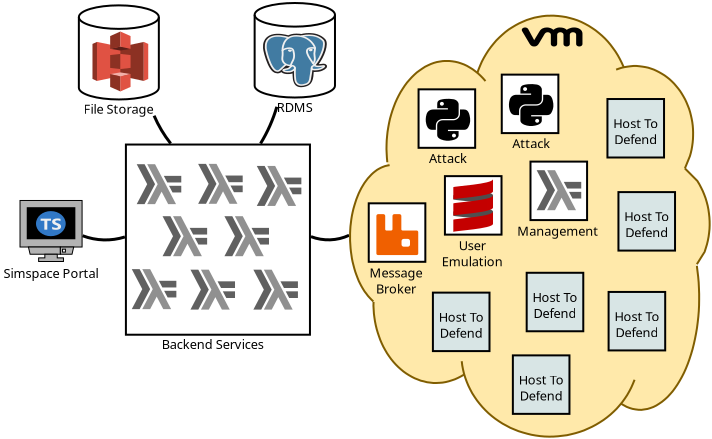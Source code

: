 <?xml version="1.0" encoding="UTF-8"?>
<dia:diagram xmlns:dia="http://www.lysator.liu.se/~alla/dia/">
  <dia:layer name="Background" visible="true" connectable="true" active="true">
    <dia:object type="Standard - Arc" version="0" id="O0">
      <dia:attribute name="obj_pos">
        <dia:point val="7.551,6.252"/>
      </dia:attribute>
      <dia:attribute name="obj_bb">
        <dia:rectangle val="7.45,6.152;8.799,8.687"/>
      </dia:attribute>
      <dia:attribute name="conn_endpoints">
        <dia:point val="7.551,6.252"/>
        <dia:point val="8.698,8.587"/>
      </dia:attribute>
      <dia:attribute name="curve_distance">
        <dia:real val="0.139"/>
      </dia:attribute>
      <dia:attribute name="line_width">
        <dia:real val="0.15"/>
      </dia:attribute>
      <dia:connections>
        <dia:connection handle="0" to="O11" connection="2"/>
        <dia:connection handle="1" to="O6" connection="16"/>
      </dia:connections>
    </dia:object>
    <dia:object type="Standard - Arc" version="0" id="O1">
      <dia:attribute name="obj_pos">
        <dia:point val="4.292,13.197"/>
      </dia:attribute>
      <dia:attribute name="obj_bb">
        <dia:rectangle val="4.215,13.12;6.486,13.482"/>
      </dia:attribute>
      <dia:attribute name="conn_endpoints">
        <dia:point val="4.292,13.197"/>
        <dia:point val="6.408,13.258"/>
      </dia:attribute>
      <dia:attribute name="curve_distance">
        <dia:real val="0.178"/>
      </dia:attribute>
      <dia:attribute name="line_width">
        <dia:real val="0.15"/>
      </dia:attribute>
      <dia:connections>
        <dia:connection handle="1" to="O6" connection="16"/>
      </dia:connections>
    </dia:object>
    <dia:object type="Standard - Arc" version="0" id="O2">
      <dia:attribute name="obj_pos">
        <dia:point val="15.711,13.238"/>
      </dia:attribute>
      <dia:attribute name="obj_bb">
        <dia:rectangle val="15.634,13.098;17.695,13.477"/>
      </dia:attribute>
      <dia:attribute name="conn_endpoints">
        <dia:point val="15.711,13.238"/>
        <dia:point val="17.617,13.175"/>
      </dia:attribute>
      <dia:attribute name="curve_distance">
        <dia:real val="0.195"/>
      </dia:attribute>
      <dia:attribute name="line_width">
        <dia:real val="0.15"/>
      </dia:attribute>
      <dia:connections>
        <dia:connection handle="0" to="O6" connection="16"/>
        <dia:connection handle="1" to="O3" connection="14"/>
      </dia:connections>
    </dia:object>
    <dia:object type="Cisco - Cloud Gold" version="1" id="O3">
      <dia:attribute name="obj_pos">
        <dia:point val="17.667,2.195"/>
      </dia:attribute>
      <dia:attribute name="obj_bb">
        <dia:rectangle val="17.567,2.095;35.746,23.343"/>
      </dia:attribute>
      <dia:attribute name="meta">
        <dia:composite type="dict"/>
      </dia:attribute>
      <dia:attribute name="elem_corner">
        <dia:point val="17.667,2.195"/>
      </dia:attribute>
      <dia:attribute name="elem_width">
        <dia:real val="17.979"/>
      </dia:attribute>
      <dia:attribute name="elem_height">
        <dia:real val="21.048"/>
      </dia:attribute>
      <dia:attribute name="line_width">
        <dia:real val="10"/>
      </dia:attribute>
      <dia:attribute name="line_colour">
        <dia:color val="#000000ff"/>
      </dia:attribute>
      <dia:attribute name="fill_colour">
        <dia:color val="#ffffffff"/>
      </dia:attribute>
      <dia:attribute name="show_background">
        <dia:boolean val="true"/>
      </dia:attribute>
      <dia:attribute name="line_style">
        <dia:enum val="0"/>
        <dia:real val="1"/>
      </dia:attribute>
      <dia:attribute name="flip_horizontal">
        <dia:boolean val="false"/>
      </dia:attribute>
      <dia:attribute name="flip_vertical">
        <dia:boolean val="false"/>
      </dia:attribute>
      <dia:attribute name="subscale">
        <dia:real val="1"/>
      </dia:attribute>
    </dia:object>
    <dia:group>
      <dia:attribute name="meta">
        <dia:composite type="dict"/>
      </dia:attribute>
      <dia:attribute name="matrix">
        <dia:matrix xx="1.265" xy="0" yx="0" yy="0.952" x0="26.187" y0="2.069"/>
      </dia:attribute>
      <dia:object type="Standard - Beziergon" version="0" id="O4">
        <dia:attribute name="obj_pos">
          <dia:point val="2.121,0.75"/>
        </dia:attribute>
        <dia:attribute name="obj_bb">
          <dia:rectangle val="0.05,0.75;2.45,1.75"/>
        </dia:attribute>
        <dia:attribute name="bez_points">
          <dia:point val="2.121,0.75"/>
          <dia:point val="1.941,0.75"/>
          <dia:point val="1.829,0.875"/>
          <dia:point val="1.829,0.875"/>
          <dia:point val="1.769,0.797"/>
          <dia:point val="1.687,0.75"/>
          <dia:point val="1.547,0.75"/>
          <dia:point val="1.4,0.75"/>
          <dia:point val="1.302,0.875"/>
          <dia:point val="1.302,0.875"/>
          <dia:point val="1.242,0.797"/>
          <dia:point val="1.134,0.75"/>
          <dia:point val="1.05,0.75"/>
          <dia:point val="0.92,0.75"/>
          <dia:point val="0.816,0.808"/>
          <dia:point val="0.753,0.953"/>
          <dia:point val="0.682,1.107"/>
          <dia:point val="0.612,1.262"/>
          <dia:point val="0.541,1.416"/>
          <dia:point val="0.461,1.22"/>
          <dia:point val="0.381,1.024"/>
          <dia:point val="0.302,0.828"/>
          <dia:point val="0.271,0.761"/>
          <dia:point val="0.197,0.731"/>
          <dia:point val="0.127,0.762"/>
          <dia:point val="0.057,0.794"/>
          <dia:point val="0.032,0.871"/>
          <dia:point val="0.063,0.938"/>
          <dia:point val="0.161,1.158"/>
          <dia:point val="0.258,1.377"/>
          <dia:point val="0.356,1.597"/>
          <dia:point val="0.402,1.697"/>
          <dia:point val="0.45,1.75"/>
          <dia:point val="0.541,1.75"/>
          <dia:point val="0.638,1.75"/>
          <dia:point val="0.68,1.693"/>
          <dia:point val="0.727,1.597"/>
          <dia:point val="0.727,1.597"/>
          <dia:point val="0.926,1.153"/>
          <dia:point val="0.95,1.1"/>
          <dia:point val="0.974,1.047"/>
          <dia:point val="1.015,1"/>
          <dia:point val="1.075,1"/>
          <dia:point val="1.144,1"/>
          <dia:point val="1.2,1.056"/>
          <dia:point val="1.2,1.125"/>
          <dia:point val="1.2,1.29"/>
          <dia:point val="1.2,1.454"/>
          <dia:point val="1.2,1.619"/>
          <dia:point val="1.2,1.691"/>
          <dia:point val="1.254,1.75"/>
          <dia:point val="1.326,1.75"/>
          <dia:point val="1.398,1.75"/>
          <dia:point val="1.45,1.691"/>
          <dia:point val="1.45,1.619"/>
          <dia:point val="1.45,1.454"/>
          <dia:point val="1.45,1.29"/>
          <dia:point val="1.45,1.125"/>
          <dia:point val="1.45,1.056"/>
          <dia:point val="1.506,1"/>
          <dia:point val="1.575,1"/>
          <dia:point val="1.644,1"/>
          <dia:point val="1.7,1.056"/>
          <dia:point val="1.7,1.125"/>
          <dia:point val="1.7,1.292"/>
          <dia:point val="1.7,1.458"/>
          <dia:point val="1.7,1.625"/>
          <dia:point val="1.7,1.694"/>
          <dia:point val="1.756,1.75"/>
          <dia:point val="1.825,1.75"/>
          <dia:point val="1.894,1.75"/>
          <dia:point val="1.95,1.694"/>
          <dia:point val="1.95,1.625"/>
          <dia:point val="1.95,1.458"/>
          <dia:point val="1.95,1.292"/>
          <dia:point val="1.95,1.125"/>
          <dia:point val="1.95,1.056"/>
          <dia:point val="2.006,1"/>
          <dia:point val="2.075,1"/>
          <dia:point val="2.144,1"/>
          <dia:point val="2.2,1.056"/>
          <dia:point val="2.2,1.125"/>
          <dia:point val="2.2,1.292"/>
          <dia:point val="2.2,1.458"/>
          <dia:point val="2.2,1.625"/>
          <dia:point val="2.2,1.694"/>
          <dia:point val="2.256,1.75"/>
          <dia:point val="2.325,1.75"/>
          <dia:point val="2.394,1.75"/>
          <dia:point val="2.45,1.694"/>
          <dia:point val="2.45,1.625"/>
          <dia:point val="2.45,1.439"/>
          <dia:point val="2.45,1.254"/>
          <dia:point val="2.45,1.068"/>
          <dia:point val="2.45,0.881"/>
          <dia:point val="2.301,0.75"/>
        </dia:attribute>
        <dia:attribute name="corner_types">
          <dia:enum val="2"/>
          <dia:enum val="2"/>
          <dia:enum val="2"/>
          <dia:enum val="2"/>
          <dia:enum val="2"/>
          <dia:enum val="2"/>
          <dia:enum val="2"/>
          <dia:enum val="2"/>
          <dia:enum val="2"/>
          <dia:enum val="2"/>
          <dia:enum val="2"/>
          <dia:enum val="2"/>
          <dia:enum val="2"/>
          <dia:enum val="2"/>
          <dia:enum val="2"/>
          <dia:enum val="2"/>
          <dia:enum val="2"/>
          <dia:enum val="2"/>
          <dia:enum val="2"/>
          <dia:enum val="2"/>
          <dia:enum val="2"/>
          <dia:enum val="2"/>
          <dia:enum val="2"/>
          <dia:enum val="2"/>
          <dia:enum val="2"/>
          <dia:enum val="2"/>
          <dia:enum val="2"/>
          <dia:enum val="2"/>
          <dia:enum val="2"/>
          <dia:enum val="2"/>
          <dia:enum val="2"/>
          <dia:enum val="2"/>
          <dia:enum val="2"/>
        </dia:attribute>
        <dia:attribute name="line_color">
          <dia:color val="#ffffff00"/>
        </dia:attribute>
        <dia:attribute name="line_width">
          <dia:real val="0"/>
        </dia:attribute>
        <dia:attribute name="inner_color">
          <dia:color val="#000000ff"/>
        </dia:attribute>
        <dia:attribute name="show_background">
          <dia:boolean val="true"/>
        </dia:attribute>
      </dia:object>
      <dia:object type="Standard - Text" version="1" id="O5">
        <dia:attribute name="obj_pos">
          <dia:point val="0.6,1.5"/>
        </dia:attribute>
        <dia:attribute name="obj_bb">
          <dia:rectangle val="0.6,0.906;0.6,2.451"/>
        </dia:attribute>
        <dia:attribute name="text">
          <dia:composite type="text">
            <dia:attribute name="string">
              <dia:string>#
#</dia:string>
            </dia:attribute>
            <dia:attribute name="font">
              <dia:font family="sans" style="0" name="Helvetica"/>
            </dia:attribute>
            <dia:attribute name="height">
              <dia:real val="0.8"/>
            </dia:attribute>
            <dia:attribute name="pos">
              <dia:point val="0.6,1.5"/>
            </dia:attribute>
            <dia:attribute name="color">
              <dia:color val="#000000ff"/>
            </dia:attribute>
            <dia:attribute name="alignment">
              <dia:enum val="0"/>
            </dia:attribute>
          </dia:composite>
        </dia:attribute>
        <dia:attribute name="valign">
          <dia:enum val="3"/>
        </dia:attribute>
      </dia:object>
    </dia:group>
    <dia:object type="Geometric - Perfect Square" version="1" id="O6">
      <dia:attribute name="obj_pos">
        <dia:point val="6.458,8.637"/>
      </dia:attribute>
      <dia:attribute name="obj_bb">
        <dia:rectangle val="6.358,8.537;15.761,18.246"/>
      </dia:attribute>
      <dia:attribute name="meta">
        <dia:composite type="dict"/>
      </dia:attribute>
      <dia:attribute name="elem_corner">
        <dia:point val="6.458,8.637"/>
      </dia:attribute>
      <dia:attribute name="elem_width">
        <dia:real val="9.203"/>
      </dia:attribute>
      <dia:attribute name="elem_height">
        <dia:real val="9.509"/>
      </dia:attribute>
      <dia:attribute name="line_width">
        <dia:real val="0.1"/>
      </dia:attribute>
      <dia:attribute name="line_colour">
        <dia:color val="#000000ff"/>
      </dia:attribute>
      <dia:attribute name="fill_colour">
        <dia:color val="#ffffffff"/>
      </dia:attribute>
      <dia:attribute name="show_background">
        <dia:boolean val="true"/>
      </dia:attribute>
      <dia:attribute name="line_style">
        <dia:enum val="0"/>
        <dia:real val="1"/>
      </dia:attribute>
      <dia:attribute name="flip_horizontal">
        <dia:boolean val="false"/>
      </dia:attribute>
      <dia:attribute name="flip_vertical">
        <dia:boolean val="false"/>
      </dia:attribute>
      <dia:attribute name="subscale">
        <dia:real val="1"/>
      </dia:attribute>
    </dia:object>
    <dia:group>
      <dia:attribute name="meta">
        <dia:composite type="dict"/>
      </dia:attribute>
      <dia:attribute name="matrix">
        <dia:matrix xx="0.037" xy="0" yx="0" yy="0.047" x0="6.998" y0="9.619"/>
      </dia:attribute>
      <dia:object type="Standard - Path" version="0" id="O7">
        <dia:attribute name="obj_pos">
          <dia:point val="0,42.52"/>
        </dia:attribute>
        <dia:attribute name="obj_bb">
          <dia:rectangle val="0,0;24.803,42.52"/>
        </dia:attribute>
        <dia:attribute name="meta">
          <dia:composite type="dict"/>
        </dia:attribute>
        <dia:attribute name="bez_points">
          <dia:bezpoint type="moveto" p1="0,42.52"/>
          <dia:bezpoint type="lineto" p1="14.173,21.26"/>
          <dia:bezpoint type="lineto" p1="0,0"/>
          <dia:bezpoint type="lineto" p1="10.63,0"/>
          <dia:bezpoint type="lineto" p1="24.803,21.26"/>
          <dia:bezpoint type="lineto" p1="10.63,42.52"/>
          <dia:bezpoint type="lineto" p1="0,42.52"/>
          <dia:bezpoint type="moveto" p1="0,42.52"/>
          <dia:bezpoint type="lineto" p1="0,42.52"/>
        </dia:attribute>
        <dia:attribute name="stroke_or_fill">
          <dia:enum val="3"/>
        </dia:attribute>
        <dia:attribute name="line_width">
          <dia:real val="0"/>
        </dia:attribute>
        <dia:attribute name="line_colour">
          <dia:color val="#ffffff00"/>
        </dia:attribute>
        <dia:attribute name="line_style">
          <dia:enum val="0"/>
          <dia:real val="1"/>
        </dia:attribute>
        <dia:attribute name="line_join">
          <dia:enum val="0"/>
        </dia:attribute>
        <dia:attribute name="line_caps">
          <dia:enum val="0"/>
        </dia:attribute>
        <dia:attribute name="fill_colour">
          <dia:color val="#606060ff"/>
        </dia:attribute>
        <dia:attribute name="show_control_lines">
          <dia:boolean val="false"/>
        </dia:attribute>
        <dia:attribute name="pattern"/>
      </dia:object>
      <dia:object type="Standard - Path" version="0" id="O8">
        <dia:attribute name="obj_pos">
          <dia:point val="14.173,42.52"/>
        </dia:attribute>
        <dia:attribute name="obj_bb">
          <dia:rectangle val="14.173,0;53.15,42.52"/>
        </dia:attribute>
        <dia:attribute name="meta">
          <dia:composite type="dict"/>
        </dia:attribute>
        <dia:attribute name="bez_points">
          <dia:bezpoint type="moveto" p1="14.173,42.52"/>
          <dia:bezpoint type="lineto" p1="28.347,21.26"/>
          <dia:bezpoint type="lineto" p1="14.173,0"/>
          <dia:bezpoint type="lineto" p1="24.803,0"/>
          <dia:bezpoint type="lineto" p1="53.15,42.52"/>
          <dia:bezpoint type="lineto" p1="42.52,42.52"/>
          <dia:bezpoint type="lineto" p1="33.662,29.233"/>
          <dia:bezpoint type="lineto" p1="24.803,42.52"/>
          <dia:bezpoint type="lineto" p1="14.173,42.52"/>
          <dia:bezpoint type="lineto" p1="14.173,42.52"/>
          <dia:bezpoint type="moveto" p1="14.173,42.52"/>
          <dia:bezpoint type="lineto" p1="14.173,42.52"/>
        </dia:attribute>
        <dia:attribute name="stroke_or_fill">
          <dia:enum val="3"/>
        </dia:attribute>
        <dia:attribute name="line_width">
          <dia:real val="0"/>
        </dia:attribute>
        <dia:attribute name="line_colour">
          <dia:color val="#ffffff00"/>
        </dia:attribute>
        <dia:attribute name="line_style">
          <dia:enum val="0"/>
          <dia:real val="1"/>
        </dia:attribute>
        <dia:attribute name="line_join">
          <dia:enum val="0"/>
        </dia:attribute>
        <dia:attribute name="line_caps">
          <dia:enum val="0"/>
        </dia:attribute>
        <dia:attribute name="fill_colour">
          <dia:color val="#909090ff"/>
        </dia:attribute>
        <dia:attribute name="show_control_lines">
          <dia:boolean val="false"/>
        </dia:attribute>
        <dia:attribute name="pattern"/>
      </dia:object>
      <dia:object type="Standard - Path" version="0" id="O9">
        <dia:attribute name="obj_pos">
          <dia:point val="48.425,30.118"/>
        </dia:attribute>
        <dia:attribute name="obj_bb">
          <dia:rectangle val="36.614,12.4;60.236,30.118"/>
        </dia:attribute>
        <dia:attribute name="meta">
          <dia:composite type="dict"/>
        </dia:attribute>
        <dia:attribute name="bez_points">
          <dia:bezpoint type="moveto" p1="48.425,30.118"/>
          <dia:bezpoint type="lineto" p1="43.701,23.031"/>
          <dia:bezpoint type="lineto" p1="60.236,23.03"/>
          <dia:bezpoint type="lineto" p1="60.236,30.117"/>
          <dia:bezpoint type="lineto" p1="48.425,30.117"/>
          <dia:bezpoint type="lineto" p1="48.425,30.118"/>
          <dia:bezpoint type="moveto" p1="41.339,19.488"/>
          <dia:bezpoint type="lineto" p1="36.614,12.401"/>
          <dia:bezpoint type="lineto" p1="60.236,12.4"/>
          <dia:bezpoint type="lineto" p1="60.236,19.487"/>
          <dia:bezpoint type="lineto" p1="41.337,19.487"/>
          <dia:bezpoint type="lineto" p1="41.339,19.488"/>
          <dia:bezpoint type="moveto" p1="41.339,19.488"/>
          <dia:bezpoint type="lineto" p1="41.339,19.488"/>
        </dia:attribute>
        <dia:attribute name="stroke_or_fill">
          <dia:enum val="3"/>
        </dia:attribute>
        <dia:attribute name="line_width">
          <dia:real val="0"/>
        </dia:attribute>
        <dia:attribute name="line_colour">
          <dia:color val="#ffffff00"/>
        </dia:attribute>
        <dia:attribute name="line_style">
          <dia:enum val="0"/>
          <dia:real val="1"/>
        </dia:attribute>
        <dia:attribute name="line_join">
          <dia:enum val="0"/>
        </dia:attribute>
        <dia:attribute name="line_caps">
          <dia:enum val="0"/>
        </dia:attribute>
        <dia:attribute name="fill_colour">
          <dia:color val="#606060ff"/>
        </dia:attribute>
        <dia:attribute name="show_control_lines">
          <dia:boolean val="false"/>
        </dia:attribute>
        <dia:attribute name="pattern"/>
      </dia:object>
    </dia:group>
    <dia:object type="Standard - Arc" version="0" id="O10">
      <dia:attribute name="obj_pos">
        <dia:point val="13.958,6.854"/>
      </dia:attribute>
      <dia:attribute name="obj_bb">
        <dia:rectangle val="13.091,6.755;14.057,8.686"/>
      </dia:attribute>
      <dia:attribute name="conn_endpoints">
        <dia:point val="13.958,6.854"/>
        <dia:point val="13.19,8.587"/>
      </dia:attribute>
      <dia:attribute name="curve_distance">
        <dia:real val="-0.067"/>
      </dia:attribute>
      <dia:attribute name="line_width">
        <dia:real val="0.15"/>
      </dia:attribute>
      <dia:connections>
        <dia:connection handle="0" to="O83" connection="2"/>
        <dia:connection handle="1" to="O6" connection="16"/>
      </dia:connections>
    </dia:object>
    <dia:group>
      <dia:attribute name="meta">
        <dia:composite type="dict"/>
      </dia:attribute>
      <dia:attribute name="matrix"/>
      <dia:object type="Network - Storage" version="1" id="O11">
        <dia:attribute name="obj_pos">
          <dia:point val="4.106,1.678"/>
        </dia:attribute>
        <dia:attribute name="obj_bb">
          <dia:rectangle val="4.006,1.578;8.205,7.228"/>
        </dia:attribute>
        <dia:attribute name="meta">
          <dia:composite type="dict"/>
        </dia:attribute>
        <dia:attribute name="elem_corner">
          <dia:point val="4.106,1.678"/>
        </dia:attribute>
        <dia:attribute name="elem_width">
          <dia:real val="3.999"/>
        </dia:attribute>
        <dia:attribute name="elem_height">
          <dia:real val="4.705"/>
        </dia:attribute>
        <dia:attribute name="line_width">
          <dia:real val="0.1"/>
        </dia:attribute>
        <dia:attribute name="line_colour">
          <dia:color val="#000000ff"/>
        </dia:attribute>
        <dia:attribute name="fill_colour">
          <dia:color val="#ffffffff"/>
        </dia:attribute>
        <dia:attribute name="show_background">
          <dia:boolean val="true"/>
        </dia:attribute>
        <dia:attribute name="line_style">
          <dia:enum val="0"/>
          <dia:real val="1"/>
        </dia:attribute>
        <dia:attribute name="padding">
          <dia:real val="0.1"/>
        </dia:attribute>
        <dia:attribute name="text">
          <dia:composite type="text">
            <dia:attribute name="string">
              <dia:string>#File Storage#</dia:string>
            </dia:attribute>
            <dia:attribute name="font">
              <dia:font family="sans" style="0" name="Helvetica"/>
            </dia:attribute>
            <dia:attribute name="height">
              <dia:real val="0.8"/>
            </dia:attribute>
            <dia:attribute name="pos">
              <dia:point val="6.106,6.977"/>
            </dia:attribute>
            <dia:attribute name="color">
              <dia:color val="#000000ff"/>
            </dia:attribute>
            <dia:attribute name="alignment">
              <dia:enum val="1"/>
            </dia:attribute>
          </dia:composite>
        </dia:attribute>
        <dia:attribute name="text_fitting">
          <dia:enum val="0"/>
        </dia:attribute>
        <dia:attribute name="flip_horizontal">
          <dia:boolean val="false"/>
        </dia:attribute>
        <dia:attribute name="flip_vertical">
          <dia:boolean val="false"/>
        </dia:attribute>
        <dia:attribute name="subscale">
          <dia:real val="1"/>
        </dia:attribute>
      </dia:object>
      <dia:group>
        <dia:attribute name="meta">
          <dia:composite type="dict"/>
        </dia:attribute>
        <dia:attribute name="matrix">
          <dia:matrix xx="0.027" xy="0" yx="0" yy="0.024" x0="4.394" y0="2.804"/>
        </dia:attribute>
        <dia:object type="Standard - Beziergon" version="0" id="O12">
          <dia:attribute name="obj_pos">
            <dia:point val="22.878,29.238"/>
          </dia:attribute>
          <dia:attribute name="obj_bb">
            <dia:rectangle val="14.56,29.238;22.928,110.542"/>
          </dia:attribute>
          <dia:attribute name="bez_points">
            <dia:point val="22.878,29.238"/>
            <dia:point val="20.105,30.624"/>
            <dia:point val="17.333,32.011"/>
            <dia:point val="14.56,33.398"/>
            <dia:point val="14.56,57.734"/>
            <dia:point val="14.56,82.07"/>
            <dia:point val="14.56,106.407"/>
            <dia:point val="17.333,107.785"/>
            <dia:point val="20.105,109.164"/>
            <dia:point val="22.878,110.542"/>
            <dia:point val="22.895,110.522"/>
            <dia:point val="22.911,110.502"/>
            <dia:point val="22.928,110.482"/>
            <dia:point val="22.928,83.42"/>
            <dia:point val="22.928,56.357"/>
            <dia:point val="22.928,29.295"/>
            <dia:point val="22.911,29.276"/>
            <dia:point val="22.895,29.257"/>
            <dia:point val="22.878,29.238"/>
            <dia:point val="22.878,29.238"/>
            <dia:point val="22.878,29.238"/>
          </dia:attribute>
          <dia:attribute name="corner_types">
            <dia:enum val="2"/>
            <dia:enum val="2"/>
            <dia:enum val="2"/>
            <dia:enum val="2"/>
            <dia:enum val="2"/>
            <dia:enum val="2"/>
            <dia:enum val="2"/>
            <dia:enum val="2"/>
          </dia:attribute>
          <dia:attribute name="line_color">
            <dia:color val="#ffffff00"/>
          </dia:attribute>
          <dia:attribute name="line_width">
            <dia:real val="0"/>
          </dia:attribute>
          <dia:attribute name="inner_color">
            <dia:color val="#8c3123ff"/>
          </dia:attribute>
          <dia:attribute name="show_background">
            <dia:boolean val="true"/>
          </dia:attribute>
        </dia:object>
        <dia:object type="Standard - Beziergon" version="0" id="O13">
          <dia:attribute name="obj_pos">
            <dia:point val="67.395,99.945"/>
          </dia:attribute>
          <dia:attribute name="obj_bb">
            <dia:rectangle val="22.878,29.238;67.395,110.542"/>
          </dia:attribute>
          <dia:attribute name="bez_points">
            <dia:point val="67.395,99.945"/>
            <dia:point val="52.556,103.478"/>
            <dia:point val="37.717,107.01"/>
            <dia:point val="22.878,110.542"/>
            <dia:point val="22.878,83.441"/>
            <dia:point val="22.878,56.339"/>
            <dia:point val="22.878,29.238"/>
            <dia:point val="37.717,32.693"/>
            <dia:point val="52.556,36.148"/>
            <dia:point val="67.395,39.603"/>
            <dia:point val="67.395,59.717"/>
            <dia:point val="67.395,79.831"/>
            <dia:point val="67.395,99.945"/>
            <dia:point val="67.395,99.945"/>
            <dia:point val="67.395,99.945"/>
          </dia:attribute>
          <dia:attribute name="corner_types">
            <dia:enum val="2"/>
            <dia:enum val="2"/>
            <dia:enum val="2"/>
            <dia:enum val="2"/>
            <dia:enum val="2"/>
            <dia:enum val="2"/>
          </dia:attribute>
          <dia:attribute name="line_color">
            <dia:color val="#ffffff00"/>
          </dia:attribute>
          <dia:attribute name="line_width">
            <dia:real val="0"/>
          </dia:attribute>
          <dia:attribute name="inner_color">
            <dia:color val="#e05243ff"/>
          </dia:attribute>
          <dia:attribute name="show_background">
            <dia:boolean val="true"/>
          </dia:attribute>
        </dia:object>
        <dia:object type="Standard - Beziergon" version="0" id="O14">
          <dia:attribute name="obj_pos">
            <dia:point val="47.301,83.355"/>
          </dia:attribute>
          <dia:attribute name="obj_bb">
            <dia:rectangle val="47.301,54.281;66.408,85.759"/>
          </dia:attribute>
          <dia:attribute name="bez_points">
            <dia:point val="47.301,83.355"/>
            <dia:point val="53.595,84.156"/>
            <dia:point val="59.889,84.958"/>
            <dia:point val="66.183,85.759"/>
            <dia:point val="66.223,85.668"/>
            <dia:point val="66.262,85.577"/>
            <dia:point val="66.302,85.486"/>
            <dia:point val="66.337,75.165"/>
            <dia:point val="66.373,64.844"/>
            <dia:point val="66.408,54.523"/>
            <dia:point val="66.333,54.442"/>
            <dia:point val="66.258,54.361"/>
            <dia:point val="66.183,54.281"/>
            <dia:point val="59.889,55.07"/>
            <dia:point val="53.595,55.86"/>
            <dia:point val="47.301,56.65"/>
            <dia:point val="47.301,65.552"/>
            <dia:point val="47.301,74.453"/>
            <dia:point val="47.301,83.355"/>
            <dia:point val="47.301,83.355"/>
            <dia:point val="47.301,83.355"/>
          </dia:attribute>
          <dia:attribute name="corner_types">
            <dia:enum val="2"/>
            <dia:enum val="2"/>
            <dia:enum val="2"/>
            <dia:enum val="2"/>
            <dia:enum val="2"/>
            <dia:enum val="2"/>
            <dia:enum val="2"/>
            <dia:enum val="2"/>
          </dia:attribute>
          <dia:attribute name="line_color">
            <dia:color val="#ffffff00"/>
          </dia:attribute>
          <dia:attribute name="line_width">
            <dia:real val="0"/>
          </dia:attribute>
          <dia:attribute name="inner_color">
            <dia:color val="#8c3123ff"/>
          </dia:attribute>
          <dia:attribute name="show_background">
            <dia:boolean val="true"/>
          </dia:attribute>
        </dia:object>
        <dia:object type="Standard - Beziergon" version="0" id="O15">
          <dia:attribute name="obj_pos">
            <dia:point val="66.183,100.064"/>
          </dia:attribute>
          <dia:attribute name="obj_bb">
            <dia:rectangle val="66.183,29.238;109.556,110.565"/>
          </dia:attribute>
          <dia:attribute name="bez_points">
            <dia:point val="66.183,100.064"/>
            <dia:point val="80.618,103.564"/>
            <dia:point val="95.053,107.065"/>
            <dia:point val="109.488,110.565"/>
            <dia:point val="109.511,110.529"/>
            <dia:point val="109.534,110.492"/>
            <dia:point val="109.556,110.456"/>
            <dia:point val="109.556,83.408"/>
            <dia:point val="109.556,56.359"/>
            <dia:point val="109.555,29.31"/>
            <dia:point val="109.532,29.286"/>
            <dia:point val="109.51,29.262"/>
            <dia:point val="109.487,29.238"/>
            <dia:point val="95.052,32.733"/>
            <dia:point val="80.618,36.227"/>
            <dia:point val="66.183,39.722"/>
            <dia:point val="66.183,59.836"/>
            <dia:point val="66.183,79.95"/>
            <dia:point val="66.183,100.064"/>
            <dia:point val="66.183,100.064"/>
            <dia:point val="66.183,100.064"/>
          </dia:attribute>
          <dia:attribute name="corner_types">
            <dia:enum val="2"/>
            <dia:enum val="2"/>
            <dia:enum val="2"/>
            <dia:enum val="2"/>
            <dia:enum val="2"/>
            <dia:enum val="2"/>
            <dia:enum val="2"/>
            <dia:enum val="2"/>
          </dia:attribute>
          <dia:attribute name="line_color">
            <dia:color val="#ffffff00"/>
          </dia:attribute>
          <dia:attribute name="line_width">
            <dia:real val="0"/>
          </dia:attribute>
          <dia:attribute name="inner_color">
            <dia:color val="#8c3123ff"/>
          </dia:attribute>
          <dia:attribute name="show_background">
            <dia:boolean val="true"/>
          </dia:attribute>
        </dia:object>
        <dia:object type="Standard - Beziergon" version="0" id="O16">
          <dia:attribute name="obj_pos">
            <dia:point val="85.071,83.355"/>
          </dia:attribute>
          <dia:attribute name="obj_bb">
            <dia:rectangle val="66.183,54.281;85.071,85.759"/>
          </dia:attribute>
          <dia:attribute name="bez_points">
            <dia:point val="85.071,83.355"/>
            <dia:point val="78.775,84.156"/>
            <dia:point val="72.479,84.958"/>
            <dia:point val="66.183,85.759"/>
            <dia:point val="66.183,75.266"/>
            <dia:point val="66.183,64.773"/>
            <dia:point val="66.183,54.281"/>
            <dia:point val="72.479,55.07"/>
            <dia:point val="78.775,55.86"/>
            <dia:point val="85.071,56.65"/>
            <dia:point val="85.071,65.552"/>
            <dia:point val="85.071,74.453"/>
            <dia:point val="85.071,83.355"/>
            <dia:point val="85.071,83.355"/>
            <dia:point val="85.071,83.355"/>
          </dia:attribute>
          <dia:attribute name="corner_types">
            <dia:enum val="2"/>
            <dia:enum val="2"/>
            <dia:enum val="2"/>
            <dia:enum val="2"/>
            <dia:enum val="2"/>
            <dia:enum val="2"/>
          </dia:attribute>
          <dia:attribute name="line_color">
            <dia:color val="#ffffff00"/>
          </dia:attribute>
          <dia:attribute name="line_width">
            <dia:real val="0"/>
          </dia:attribute>
          <dia:attribute name="inner_color">
            <dia:color val="#e05243ff"/>
          </dia:attribute>
          <dia:attribute name="show_background">
            <dia:boolean val="true"/>
          </dia:attribute>
        </dia:object>
        <dia:object type="Standard - Beziergon" version="0" id="O17">
          <dia:attribute name="obj_pos">
            <dia:point val="85.071,43.735"/>
          </dia:attribute>
          <dia:attribute name="obj_bb">
            <dia:rectangle val="47.301,38.792;85.071,47.177"/>
          </dia:attribute>
          <dia:attribute name="bez_points">
            <dia:point val="85.071,43.735"/>
            <dia:point val="78.775,44.882"/>
            <dia:point val="72.479,46.03"/>
            <dia:point val="66.183,47.177"/>
            <dia:point val="59.889,46.03"/>
            <dia:point val="53.595,44.882"/>
            <dia:point val="47.301,43.735"/>
            <dia:point val="53.587,42.087"/>
            <dia:point val="59.873,40.44"/>
            <dia:point val="66.16,38.792"/>
            <dia:point val="72.463,40.44"/>
            <dia:point val="78.767,42.087"/>
            <dia:point val="85.071,43.735"/>
            <dia:point val="85.071,43.735"/>
            <dia:point val="85.071,43.735"/>
          </dia:attribute>
          <dia:attribute name="corner_types">
            <dia:enum val="2"/>
            <dia:enum val="2"/>
            <dia:enum val="2"/>
            <dia:enum val="2"/>
            <dia:enum val="2"/>
            <dia:enum val="2"/>
          </dia:attribute>
          <dia:attribute name="line_color">
            <dia:color val="#ffffff00"/>
          </dia:attribute>
          <dia:attribute name="line_width">
            <dia:real val="0"/>
          </dia:attribute>
          <dia:attribute name="inner_color">
            <dia:color val="#5e1f18ff"/>
          </dia:attribute>
          <dia:attribute name="show_background">
            <dia:boolean val="true"/>
          </dia:attribute>
        </dia:object>
        <dia:object type="Standard - Beziergon" version="0" id="O18">
          <dia:attribute name="obj_pos">
            <dia:point val="85.071,96.235"/>
          </dia:attribute>
          <dia:attribute name="obj_bb">
            <dia:rectangle val="47.301,92.77;85.071,101.5"/>
          </dia:attribute>
          <dia:attribute name="bez_points">
            <dia:point val="85.071,96.235"/>
            <dia:point val="78.775,95.08"/>
            <dia:point val="72.479,93.925"/>
            <dia:point val="66.183,92.77"/>
            <dia:point val="59.889,93.925"/>
            <dia:point val="53.595,95.08"/>
            <dia:point val="47.301,96.235"/>
            <dia:point val="53.587,97.99"/>
            <dia:point val="59.874,99.745"/>
            <dia:point val="66.16,101.5"/>
            <dia:point val="72.464,99.745"/>
            <dia:point val="78.768,97.99"/>
            <dia:point val="85.071,96.235"/>
            <dia:point val="85.071,96.235"/>
            <dia:point val="85.071,96.235"/>
          </dia:attribute>
          <dia:attribute name="corner_types">
            <dia:enum val="2"/>
            <dia:enum val="2"/>
            <dia:enum val="2"/>
            <dia:enum val="2"/>
            <dia:enum val="2"/>
            <dia:enum val="2"/>
          </dia:attribute>
          <dia:attribute name="line_color">
            <dia:color val="#ffffff00"/>
          </dia:attribute>
          <dia:attribute name="line_width">
            <dia:real val="0"/>
          </dia:attribute>
          <dia:attribute name="inner_color">
            <dia:color val="#f2b0a9ff"/>
          </dia:attribute>
          <dia:attribute name="show_background">
            <dia:boolean val="true"/>
          </dia:attribute>
        </dia:object>
        <dia:object type="Standard - Beziergon" version="0" id="O19">
          <dia:attribute name="obj_pos">
            <dia:point val="47.301,43.735"/>
          </dia:attribute>
          <dia:attribute name="obj_bb">
            <dia:rectangle val="47.301,7.585;66.336,43.735"/>
          </dia:attribute>
          <dia:attribute name="bez_points">
            <dia:point val="47.301,43.735"/>
            <dia:point val="53.595,42.177"/>
            <dia:point val="59.889,40.62"/>
            <dia:point val="66.183,39.062"/>
            <dia:point val="66.234,39.046"/>
            <dia:point val="66.285,39.031"/>
            <dia:point val="66.336,39.015"/>
            <dia:point val="66.336,28.58"/>
            <dia:point val="66.336,18.146"/>
            <dia:point val="66.336,7.711"/>
            <dia:point val="66.285,7.669"/>
            <dia:point val="66.234,7.627"/>
            <dia:point val="66.183,7.585"/>
            <dia:point val="59.889,10.733"/>
            <dia:point val="53.595,13.88"/>
            <dia:point val="47.301,17.028"/>
            <dia:point val="47.301,25.93"/>
            <dia:point val="47.301,34.833"/>
            <dia:point val="47.301,43.735"/>
            <dia:point val="47.301,43.735"/>
            <dia:point val="47.301,43.735"/>
          </dia:attribute>
          <dia:attribute name="corner_types">
            <dia:enum val="2"/>
            <dia:enum val="2"/>
            <dia:enum val="2"/>
            <dia:enum val="2"/>
            <dia:enum val="2"/>
            <dia:enum val="2"/>
            <dia:enum val="2"/>
            <dia:enum val="2"/>
          </dia:attribute>
          <dia:attribute name="line_color">
            <dia:color val="#ffffff00"/>
          </dia:attribute>
          <dia:attribute name="line_width">
            <dia:real val="0"/>
          </dia:attribute>
          <dia:attribute name="inner_color">
            <dia:color val="#8c3123ff"/>
          </dia:attribute>
          <dia:attribute name="show_background">
            <dia:boolean val="true"/>
          </dia:attribute>
        </dia:object>
        <dia:object type="Standard - Beziergon" version="0" id="O20">
          <dia:attribute name="obj_pos">
            <dia:point val="85.071,43.735"/>
          </dia:attribute>
          <dia:attribute name="obj_bb">
            <dia:rectangle val="66.183,7.585;85.071,43.735"/>
          </dia:attribute>
          <dia:attribute name="bez_points">
            <dia:point val="85.071,43.735"/>
            <dia:point val="78.775,42.177"/>
            <dia:point val="72.479,40.62"/>
            <dia:point val="66.183,39.062"/>
            <dia:point val="66.183,28.57"/>
            <dia:point val="66.183,18.077"/>
            <dia:point val="66.183,7.585"/>
            <dia:point val="72.479,10.733"/>
            <dia:point val="78.775,13.88"/>
            <dia:point val="85.071,17.028"/>
            <dia:point val="85.071,25.93"/>
            <dia:point val="85.071,34.833"/>
            <dia:point val="85.071,43.735"/>
            <dia:point val="85.071,43.735"/>
            <dia:point val="85.071,43.735"/>
          </dia:attribute>
          <dia:attribute name="corner_types">
            <dia:enum val="2"/>
            <dia:enum val="2"/>
            <dia:enum val="2"/>
            <dia:enum val="2"/>
            <dia:enum val="2"/>
            <dia:enum val="2"/>
          </dia:attribute>
          <dia:attribute name="line_color">
            <dia:color val="#ffffff00"/>
          </dia:attribute>
          <dia:attribute name="line_width">
            <dia:real val="0"/>
          </dia:attribute>
          <dia:attribute name="inner_color">
            <dia:color val="#e05243ff"/>
          </dia:attribute>
          <dia:attribute name="show_background">
            <dia:boolean val="true"/>
          </dia:attribute>
        </dia:object>
        <dia:object type="Standard - Beziergon" version="0" id="O21">
          <dia:attribute name="obj_pos">
            <dia:point val="66.183,132.384"/>
          </dia:attribute>
          <dia:attribute name="obj_bb">
            <dia:rectangle val="47.299,96.237;66.461,132.384"/>
          </dia:attribute>
          <dia:attribute name="bez_points">
            <dia:point val="66.183,132.384"/>
            <dia:point val="59.889,129.237"/>
            <dia:point val="53.594,126.09"/>
            <dia:point val="47.299,122.944"/>
            <dia:point val="47.299,114.042"/>
            <dia:point val="47.299,105.139"/>
            <dia:point val="47.299,96.237"/>
            <dia:point val="53.594,97.794"/>
            <dia:point val="59.889,99.351"/>
            <dia:point val="66.183,100.908"/>
            <dia:point val="66.276,101.014"/>
            <dia:point val="66.369,101.119"/>
            <dia:point val="66.461,101.224"/>
            <dia:point val="66.436,111.429"/>
            <dia:point val="66.411,121.634"/>
            <dia:point val="66.386,131.839"/>
            <dia:point val="66.318,132.02"/>
            <dia:point val="66.251,132.202"/>
            <dia:point val="66.183,132.384"/>
            <dia:point val="66.183,132.384"/>
            <dia:point val="66.183,132.384"/>
          </dia:attribute>
          <dia:attribute name="corner_types">
            <dia:enum val="2"/>
            <dia:enum val="2"/>
            <dia:enum val="2"/>
            <dia:enum val="2"/>
            <dia:enum val="2"/>
            <dia:enum val="2"/>
            <dia:enum val="2"/>
            <dia:enum val="2"/>
          </dia:attribute>
          <dia:attribute name="line_color">
            <dia:color val="#ffffff00"/>
          </dia:attribute>
          <dia:attribute name="line_width">
            <dia:real val="0"/>
          </dia:attribute>
          <dia:attribute name="inner_color">
            <dia:color val="#8c3123ff"/>
          </dia:attribute>
          <dia:attribute name="show_background">
            <dia:boolean val="true"/>
          </dia:attribute>
        </dia:object>
        <dia:object type="Standard - Path" version="0" id="O22">
          <dia:attribute name="obj_pos">
            <dia:point val="66.183,132.384"/>
          </dia:attribute>
          <dia:attribute name="obj_bb">
            <dia:rectangle val="66.183,29.238;117.81,132.384"/>
          </dia:attribute>
          <dia:attribute name="meta">
            <dia:composite type="dict"/>
          </dia:attribute>
          <dia:attribute name="bez_points">
            <dia:bezpoint type="moveto" p1="66.183,132.384"/>
            <dia:bezpoint type="lineto" p1="85.07,122.944"/>
            <dia:bezpoint type="lineto" p1="85.07,96.237"/>
            <dia:bezpoint type="lineto" p1="66.183,100.908"/>
            <dia:bezpoint type="lineto" p1="66.183,132.384"/>
            <dia:bezpoint type="lineto" p1="66.183,132.384"/>
            <dia:bezpoint type="moveto" p1="109.488,29.238"/>
            <dia:bezpoint type="lineto" p1="117.81,33.398"/>
            <dia:bezpoint type="lineto" p1="117.81,106.407"/>
            <dia:bezpoint type="lineto" p1="109.488,110.565"/>
            <dia:bezpoint type="lineto" p1="109.488,29.238"/>
            <dia:bezpoint type="lineto" p1="109.488,29.238"/>
          </dia:attribute>
          <dia:attribute name="stroke_or_fill">
            <dia:enum val="3"/>
          </dia:attribute>
          <dia:attribute name="line_width">
            <dia:real val="0"/>
          </dia:attribute>
          <dia:attribute name="line_colour">
            <dia:color val="#ffffff00"/>
          </dia:attribute>
          <dia:attribute name="line_style">
            <dia:enum val="0"/>
            <dia:real val="1"/>
          </dia:attribute>
          <dia:attribute name="line_join">
            <dia:enum val="0"/>
          </dia:attribute>
          <dia:attribute name="line_caps">
            <dia:enum val="0"/>
          </dia:attribute>
          <dia:attribute name="fill_colour">
            <dia:color val="#e05243ff"/>
          </dia:attribute>
          <dia:attribute name="show_control_lines">
            <dia:boolean val="false"/>
          </dia:attribute>
          <dia:attribute name="pattern"/>
        </dia:object>
      </dia:group>
    </dia:group>
    <dia:group>
      <dia:attribute name="meta">
        <dia:composite type="dict"/>
      </dia:attribute>
      <dia:attribute name="matrix"/>
      <dia:object type="Network - General Monitor (With Stand)" version="1" id="O23">
        <dia:attribute name="obj_pos">
          <dia:point val="1.164,11.434"/>
        </dia:attribute>
        <dia:attribute name="obj_bb">
          <dia:rectangle val="0.052,11.384;5.38,15.434"/>
        </dia:attribute>
        <dia:attribute name="meta">
          <dia:composite type="dict"/>
        </dia:attribute>
        <dia:attribute name="elem_corner">
          <dia:point val="1.164,11.434"/>
        </dia:attribute>
        <dia:attribute name="elem_width">
          <dia:real val="3.103"/>
        </dia:attribute>
        <dia:attribute name="elem_height">
          <dia:real val="3.051"/>
        </dia:attribute>
        <dia:attribute name="line_width">
          <dia:real val="0.1"/>
        </dia:attribute>
        <dia:attribute name="line_colour">
          <dia:color val="#000000ff"/>
        </dia:attribute>
        <dia:attribute name="fill_colour">
          <dia:color val="#ffffffff"/>
        </dia:attribute>
        <dia:attribute name="show_background">
          <dia:boolean val="true"/>
        </dia:attribute>
        <dia:attribute name="line_style">
          <dia:enum val="0"/>
          <dia:real val="1"/>
        </dia:attribute>
        <dia:attribute name="padding">
          <dia:real val="0.1"/>
        </dia:attribute>
        <dia:attribute name="text">
          <dia:composite type="text">
            <dia:attribute name="string">
              <dia:string>#Simspace Portal#</dia:string>
            </dia:attribute>
            <dia:attribute name="font">
              <dia:font family="sans" style="0" name="Helvetica"/>
            </dia:attribute>
            <dia:attribute name="height">
              <dia:real val="0.8"/>
            </dia:attribute>
            <dia:attribute name="pos">
              <dia:point val="2.716,15.183"/>
            </dia:attribute>
            <dia:attribute name="color">
              <dia:color val="#000000ff"/>
            </dia:attribute>
            <dia:attribute name="alignment">
              <dia:enum val="1"/>
            </dia:attribute>
          </dia:composite>
        </dia:attribute>
        <dia:attribute name="text_fitting">
          <dia:enum val="0"/>
        </dia:attribute>
        <dia:attribute name="flip_horizontal">
          <dia:boolean val="false"/>
        </dia:attribute>
        <dia:attribute name="flip_vertical">
          <dia:boolean val="false"/>
        </dia:attribute>
        <dia:attribute name="subscale">
          <dia:real val="1"/>
        </dia:attribute>
      </dia:object>
      <dia:group>
        <dia:attribute name="meta">
          <dia:composite type="dict"/>
        </dia:attribute>
        <dia:attribute name="matrix">
          <dia:matrix xx="0.058" xy="0" yx="0" yy="0.049" x0="1.16" y0="11.593"/>
        </dia:attribute>
        <dia:object type="Standard - Box" version="0" id="O24">
          <dia:attribute name="obj_pos">
            <dia:point val="13.84,7.585"/>
          </dia:attribute>
          <dia:attribute name="obj_bb">
            <dia:rectangle val="13.84,7.585;39.44,33.185"/>
          </dia:attribute>
          <dia:attribute name="elem_corner">
            <dia:point val="13.84,7.585"/>
          </dia:attribute>
          <dia:attribute name="elem_width">
            <dia:real val="25.6"/>
          </dia:attribute>
          <dia:attribute name="elem_height">
            <dia:real val="25.6"/>
          </dia:attribute>
          <dia:attribute name="border_width">
            <dia:real val="0"/>
          </dia:attribute>
          <dia:attribute name="border_color">
            <dia:color val="#ffffff00"/>
          </dia:attribute>
          <dia:attribute name="inner_color">
            <dia:color val="#3178c6ff"/>
          </dia:attribute>
          <dia:attribute name="show_background">
            <dia:boolean val="true"/>
          </dia:attribute>
          <dia:attribute name="corner_radius">
            <dia:real val="12.8"/>
          </dia:attribute>
        </dia:object>
        <dia:object type="Standard - Path" version="0" id="O25">
          <dia:attribute name="obj_pos">
            <dia:point val="27.787,23.556"/>
          </dia:attribute>
          <dia:attribute name="obj_bb">
            <dia:rectangle val="17.84,15.085;35.44,26.685"/>
          </dia:attribute>
          <dia:attribute name="meta">
            <dia:composite type="dict"/>
          </dia:attribute>
          <dia:attribute name="bez_points">
            <dia:bezpoint type="moveto" p1="27.787,23.556"/>
            <dia:bezpoint type="lineto" p1="27.787,26.059"/>
            <dia:bezpoint type="curveto" p1="28.194,26.268" p2="28.675,26.424" p3="29.231,26.529"/>
            <dia:bezpoint type="curveto" p1="29.786,26.633" p2="30.372,26.685" p3="30.988,26.685"/>
            <dia:bezpoint type="curveto" p1="31.587,26.685" p2="32.157,26.628" p3="32.697,26.513"/>
            <dia:bezpoint type="curveto" p1="33.237,26.398" p2="33.711,26.209" p3="34.118,25.946"/>
            <dia:bezpoint type="curveto" p1="34.525,25.683" p2="34.847,25.338" p3="35.084,24.913"/>
            <dia:bezpoint type="curveto" p1="35.321,24.488" p2="35.44,23.963" p3="35.44,23.337"/>
            <dia:bezpoint type="curveto" p1="35.44,22.884" p2="35.372,22.486" p3="35.237,22.144"/>
            <dia:bezpoint type="curveto" p1="35.101,21.803" p2="34.905,21.499" p3="34.65,21.233"/>
            <dia:bezpoint type="curveto" p1="34.394,20.967" p2="34.088,20.729" p3="33.73,20.517"/>
            <dia:bezpoint type="curveto" p1="33.373,20.306" p2="32.97,20.107" p3="32.521,19.919"/>
            <dia:bezpoint type="curveto" p1="32.193,19.783" p2="31.898,19.652" p3="31.637,19.524"/>
            <dia:bezpoint type="curveto" p1="31.376,19.396" p2="31.154,19.266" p3="30.972,19.133"/>
            <dia:bezpoint type="curveto" p1="30.789,19.0" p2="30.648,18.859" p3="30.549,18.71"/>
            <dia:bezpoint type="curveto" p1="30.45,18.562" p2="30.401,18.394" p3="30.401,18.206"/>
            <dia:bezpoint type="curveto" p1="30.401,18.034" p2="30.445,17.879" p3="30.534,17.741"/>
            <dia:bezpoint type="curveto" p1="30.622,17.602" p2="30.747,17.484" p3="30.909,17.385"/>
            <dia:bezpoint type="curveto" p1="31.071,17.286" p2="31.269,17.209" p3="31.504,17.154"/>
            <dia:bezpoint type="curveto" p1="31.739,17.099" p2="32.0,17.072" p3="32.286,17.072"/>
            <dia:bezpoint type="curveto" p1="32.495,17.072" p2="32.715,17.087" p3="32.948,17.119"/>
            <dia:bezpoint type="curveto" p1="33.18,17.15" p2="33.413,17.198" p3="33.648,17.263"/>
            <dia:bezpoint type="curveto" p1="33.883,17.329" p2="34.111,17.411" p3="34.333,17.51"/>
            <dia:bezpoint type="curveto" p1="34.554,17.609" p2="34.759,17.724" p3="34.947,17.854"/>
            <dia:bezpoint type="lineto" p1="34.947,15.515"/>
            <dia:bezpoint type="curveto" p1="34.566,15.369" p2="34.15,15.261" p3="33.699,15.191"/>
            <dia:bezpoint type="curveto" p1="33.248,15.12" p2="32.73,15.085" p3="32.146,15.085"/>
            <dia:bezpoint type="curveto" p1="31.551,15.085" p2="30.988,15.149" p3="30.455,15.277"/>
            <dia:bezpoint type="curveto" p1="29.923,15.404" p2="29.455,15.604" p3="29.051,15.875"/>
            <dia:bezpoint type="curveto" p1="28.646,16.146" p2="28.327,16.492" p3="28.092,16.911"/>
            <dia:bezpoint type="curveto" p1="27.857,17.331" p2="27.74,17.833" p3="27.74,18.417"/>
            <dia:bezpoint type="curveto" p1="27.74,19.163" p2="27.955,19.799" p3="28.386,20.326"/>
            <dia:bezpoint type="curveto" p1="28.816,20.852" p2="29.469,21.298" p3="30.346,21.663"/>
            <dia:bezpoint type="curveto" p1="30.69,21.804" p2="31.011,21.942" p3="31.308,22.078"/>
            <dia:bezpoint type="curveto" p1="31.606,22.213" p2="31.863,22.354" p3="32.079,22.5"/>
            <dia:bezpoint type="curveto" p1="32.295,22.646" p2="32.466,22.805" p3="32.592,22.977"/>
            <dia:bezpoint type="curveto" p1="32.717,23.149" p2="32.779,23.345" p3="32.779,23.564"/>
            <dia:bezpoint type="curveto" p1="32.779,23.726" p2="32.74,23.876" p3="32.662,24.014"/>
            <dia:bezpoint type="curveto" p1="32.584,24.152" p2="32.465,24.272" p3="32.306,24.374"/>
            <dia:bezpoint type="curveto" p1="32.147,24.475" p2="31.949,24.555" p3="31.711,24.612"/>
            <dia:bezpoint type="curveto" p1="31.474,24.67" p2="31.196,24.698" p3="30.878,24.698"/>
            <dia:bezpoint type="curveto" p1="30.335,24.698" p2="29.798,24.603" p3="29.266,24.413"/>
            <dia:bezpoint type="curveto" p1="28.734,24.222" p2="28.241,23.937" p3="27.787,23.556"/>
            <dia:bezpoint type="lineto" p1="27.787,23.556"/>
            <dia:bezpoint type="moveto" p1="23.579,17.389"/>
            <dia:bezpoint type="lineto" p1="26.79,17.389"/>
            <dia:bezpoint type="lineto" p1="26.79,15.335"/>
            <dia:bezpoint type="lineto" p1="17.84,15.335"/>
            <dia:bezpoint type="lineto" p1="17.84,17.389"/>
            <dia:bezpoint type="lineto" p1="21.035,17.389"/>
            <dia:bezpoint type="lineto" p1="21.035,26.535"/>
            <dia:bezpoint type="lineto" p1="23.579,26.535"/>
            <dia:bezpoint type="lineto" p1="23.579,17.389"/>
          </dia:attribute>
          <dia:attribute name="stroke_or_fill">
            <dia:enum val="3"/>
          </dia:attribute>
          <dia:attribute name="line_width">
            <dia:real val="0"/>
          </dia:attribute>
          <dia:attribute name="line_colour">
            <dia:color val="#ffffff00"/>
          </dia:attribute>
          <dia:attribute name="line_style">
            <dia:enum val="0"/>
            <dia:real val="1"/>
          </dia:attribute>
          <dia:attribute name="line_join">
            <dia:enum val="0"/>
          </dia:attribute>
          <dia:attribute name="line_caps">
            <dia:enum val="0"/>
          </dia:attribute>
          <dia:attribute name="fill_colour">
            <dia:color val="#f0f0f0ff"/>
          </dia:attribute>
          <dia:attribute name="show_control_lines">
            <dia:boolean val="false"/>
          </dia:attribute>
          <dia:attribute name="pattern"/>
        </dia:object>
      </dia:group>
    </dia:group>
    <dia:group>
      <dia:attribute name="meta">
        <dia:composite type="dict"/>
      </dia:attribute>
      <dia:attribute name="matrix"/>
      <dia:object type="Geometric - Perfect Square" version="1" id="O26">
        <dia:attribute name="obj_pos">
          <dia:point val="25.251,5.141"/>
        </dia:attribute>
        <dia:attribute name="obj_bb">
          <dia:rectangle val="25.151,5.041;28.181,8.165"/>
        </dia:attribute>
        <dia:attribute name="meta">
          <dia:composite type="dict"/>
        </dia:attribute>
        <dia:attribute name="elem_corner">
          <dia:point val="25.251,5.141"/>
        </dia:attribute>
        <dia:attribute name="elem_width">
          <dia:real val="2.83"/>
        </dia:attribute>
        <dia:attribute name="elem_height">
          <dia:real val="2.924"/>
        </dia:attribute>
        <dia:attribute name="line_width">
          <dia:real val="0.1"/>
        </dia:attribute>
        <dia:attribute name="line_colour">
          <dia:color val="#000000ff"/>
        </dia:attribute>
        <dia:attribute name="fill_colour">
          <dia:color val="#ffffffff"/>
        </dia:attribute>
        <dia:attribute name="show_background">
          <dia:boolean val="true"/>
        </dia:attribute>
        <dia:attribute name="line_style">
          <dia:enum val="0"/>
          <dia:real val="1"/>
        </dia:attribute>
        <dia:attribute name="flip_horizontal">
          <dia:boolean val="false"/>
        </dia:attribute>
        <dia:attribute name="flip_vertical">
          <dia:boolean val="false"/>
        </dia:attribute>
        <dia:attribute name="subscale">
          <dia:real val="1"/>
        </dia:attribute>
      </dia:object>
      <dia:object type="Standard - Text" version="1" id="O27">
        <dia:attribute name="obj_pos">
          <dia:point val="25.779,8.824"/>
        </dia:attribute>
        <dia:attribute name="obj_bb">
          <dia:rectangle val="25.779,8.23;27.821,8.975"/>
        </dia:attribute>
        <dia:attribute name="text">
          <dia:composite type="text">
            <dia:attribute name="string">
              <dia:string>#Attack#</dia:string>
            </dia:attribute>
            <dia:attribute name="font">
              <dia:font family="sans" style="0" name="Helvetica"/>
            </dia:attribute>
            <dia:attribute name="height">
              <dia:real val="0.8"/>
            </dia:attribute>
            <dia:attribute name="pos">
              <dia:point val="25.779,8.824"/>
            </dia:attribute>
            <dia:attribute name="color">
              <dia:color val="#000000ff"/>
            </dia:attribute>
            <dia:attribute name="alignment">
              <dia:enum val="0"/>
            </dia:attribute>
          </dia:composite>
        </dia:attribute>
        <dia:attribute name="valign">
          <dia:enum val="3"/>
        </dia:attribute>
      </dia:object>
      <dia:group>
        <dia:attribute name="meta">
          <dia:composite type="dict"/>
        </dia:attribute>
        <dia:attribute name="matrix">
          <dia:matrix xx="0.044" xy="0" yx="0" yy="0.041" x0="24.288" y0="5.356"/>
        </dia:attribute>
        <dia:group>
          <dia:attribute name="meta">
            <dia:composite type="dict"/>
          </dia:attribute>
          <dia:attribute name="matrix"/>
          <dia:object type="Standard - Path" version="0" id="O28">
            <dia:attribute name="obj_pos">
              <dia:point val="55.29,44.133"/>
            </dia:attribute>
            <dia:attribute name="obj_bb">
              <dia:rectangle val="43.05,19.333;80.573,57.469"/>
            </dia:attribute>
            <dia:attribute name="meta">
              <dia:composite type="dict"/>
            </dia:attribute>
            <dia:attribute name="bez_points">
              <dia:bezpoint type="moveto" p1="55.29,44.133"/>
              <dia:bezpoint type="curveto" p1="55.29,44.662" p2="55.29,45.142" p3="55.29,45.675"/>
              <dia:bezpoint type="curveto" p1="59.335,45.675" p2="63.359,45.675" p3="67.379,45.675"/>
              <dia:bezpoint type="curveto" p1="67.379,47.554" p2="67.379,49.381" p3="67.379,51.208"/>
              <dia:bezpoint type="curveto" p1="67.379,51.225" p2="67.371,51.241" p3="67.368,51.258"/>
              <dia:bezpoint type="curveto" p1="67.101,52.807" p2="66.238,53.964" p3="64.986,54.858"/>
              <dia:bezpoint type="curveto" p1="63.436,55.964" p2="61.657,56.498" p3="59.833,56.921"/>
              <dia:bezpoint type="curveto" p1="55.575,57.909" p2="51.417,57.565" p3="47.404,55.859"/>
              <dia:bezpoint type="curveto" p1="46.45,55.454" p2="45.559,54.82" p3="44.761,54.146"/>
              <dia:bezpoint type="curveto" p1="43.619,53.18" p2="43.068,51.867" p3="43.066,50.354"/>
              <dia:bezpoint type="curveto" p1="43.063,46.452" p2="43.026,42.549" p3="43.078,38.647"/>
              <dia:bezpoint type="curveto" p1="43.124,35.138" p2="45.847,32.507" p3="49.354,32.497"/>
              <dia:bezpoint type="curveto" p1="53.253,32.486" p2="57.153,32.443" p3="61.05,32.508"/>
              <dia:bezpoint type="curveto" p1="64.991,32.575" p2="68.338,29.569" p3="68.882,25.826"/>
              <dia:bezpoint type="curveto" p1="68.945,25.396" p2="68.951,24.955" p3="68.953,24.518"/>
              <dia:bezpoint type="curveto" p1="68.961,22.988" p2="68.956,21.457" p3="68.956,19.926"/>
              <dia:bezpoint type="curveto" p1="68.956,19.746" p2="68.956,19.566" p3="68.956,19.334"/>
              <dia:bezpoint type="curveto" p1="69.582,19.334" p2="70.149,19.334" p3="70.716,19.334"/>
              <dia:bezpoint type="curveto" p1="71.624,19.334" p2="72.531,19.341" p3="73.439,19.333"/>
              <dia:bezpoint type="curveto" p1="75.598,19.314" p2="77.207,20.256" p3="78.31,22.099"/>
              <dia:bezpoint type="curveto" p1="79.114,23.445" p2="79.516,24.933" p3="79.857,26.445"/>
              <dia:bezpoint type="curveto" p1="80.381,28.768" p2="80.698,31.11" p3="80.525,33.497"/>
              <dia:bezpoint type="curveto" p1="80.322,36.304" p2="79.51,38.939" p3="78.169,41.403"/>
              <dia:bezpoint type="curveto" p1="77.141,43.29" p2="75.506,44.147" p3="73.36,44.139"/>
              <dia:bezpoint type="curveto" p1="67.563,44.12" p2="61.765,44.133" p3="55.967,44.133"/>
              <dia:bezpoint type="curveto" p1="55.752,44.133" p2="55.536,44.133" p3="55.29,44.133"/>
              <dia:bezpoint type="moveto" p1="62.146,48.79"/>
              <dia:bezpoint type="curveto" p1="60.859,48.777" p2="59.845,49.778" p3="59.834,51.07"/>
              <dia:bezpoint type="curveto" p1="59.824,52.36" p2="60.825,53.415" p3="62.08,53.436"/>
              <dia:bezpoint type="curveto" p1="63.331,53.456" p2="64.381,52.414" p3="64.394,51.136"/>
              <dia:bezpoint type="curveto" p1="64.408,49.836" p2="63.417,48.802" p3="62.146,48.79"/>
            </dia:attribute>
            <dia:attribute name="stroke_or_fill">
              <dia:enum val="3"/>
            </dia:attribute>
            <dia:attribute name="line_width">
              <dia:real val="0"/>
            </dia:attribute>
            <dia:attribute name="line_colour">
              <dia:color val="#ffffff00"/>
            </dia:attribute>
            <dia:attribute name="line_style">
              <dia:enum val="0"/>
              <dia:real val="1"/>
            </dia:attribute>
            <dia:attribute name="line_join">
              <dia:enum val="0"/>
            </dia:attribute>
            <dia:attribute name="line_caps">
              <dia:enum val="0"/>
            </dia:attribute>
            <dia:attribute name="fill_colour">
              <dia:color val="#000000ff"/>
            </dia:attribute>
            <dia:attribute name="show_control_lines">
              <dia:boolean val="false"/>
            </dia:attribute>
            <dia:attribute name="pattern"/>
          </dia:object>
          <dia:object type="Standard - Path" version="0" id="O29">
            <dia:attribute name="obj_pos">
              <dia:point val="55.229,19.334"/>
            </dia:attribute>
            <dia:attribute name="obj_bb">
              <dia:rectangle val="30.023,6.269;67.441,44.134"/>
            </dia:attribute>
            <dia:attribute name="meta">
              <dia:composite type="dict"/>
            </dia:attribute>
            <dia:attribute name="bez_points">
              <dia:bezpoint type="moveto" p1="55.229,19.334"/>
              <dia:bezpoint type="curveto" p1="55.229,18.807" p2="55.229,18.33" p3="55.229,17.794"/>
              <dia:bezpoint type="curveto" p1="51.176,17.794" p2="47.152,17.794" p3="43.118,17.794"/>
              <dia:bezpoint type="curveto" p1="43.094,17.64" p2="43.066,17.543" p3="43.066,17.447"/>
              <dia:bezpoint type="curveto" p1="43.073,15.731" p2="43.039,14.014" p3="43.104,12.3"/>
              <dia:bezpoint type="curveto" p1="43.206,9.569" p2="44.3,8.089" p3="46.932,7.355"/>
              <dia:bezpoint type="curveto" p1="48.523,6.911" p2="50.176,6.621" p3="51.821,6.452"/>
              <dia:bezpoint type="curveto" p1="55.06,6.118" p2="58.301,6.242" p3="61.511,6.823"/>
              <dia:bezpoint type="curveto" p1="63.373,7.16" p2="64.96,8.023" p3="66.159,9.52"/>
              <dia:bezpoint type="curveto" p1="66.995,10.563" p2="67.434,11.757" p3="67.434,13.105"/>
              <dia:bezpoint type="curveto" p1="67.433,16.991" p2="67.453,20.876" p3="67.429,24.762"/>
              <dia:bezpoint type="curveto" p1="67.406,28.323" p2="64.739,30.947" p3="61.175,30.953"/>
              <dia:bezpoint type="curveto" p1="57.243,30.959" p2="53.31,30.951" p3="49.378,30.955"/>
              <dia:bezpoint type="curveto" p1="45.538,30.96" p2="42.38,33.562" p3="41.658,37.33"/>
              <dia:bezpoint type="curveto" p1="41.564,37.822" p2="41.547,38.333" p3="41.542,38.836"/>
              <dia:bezpoint type="curveto" p1="41.528,40.4" p2="41.537,41.964" p3="41.537,43.529"/>
              <dia:bezpoint type="curveto" p1="41.537,43.709" p2="41.537,43.89" p3="41.537,44.133"/>
              <dia:bezpoint type="curveto" p1="41.163,44.133" p2="40.848,44.136" p3="40.534,44.133"/>
              <dia:bezpoint type="curveto" p1="39.29,44.121" p2="38.045,44.154" p3="36.805,44.086"/>
              <dia:bezpoint type="curveto" p1="34.853,43.977" p2="33.39,42.995" p3="32.308,41.398"/>
              <dia:bezpoint type="curveto" p1="31.404,40.063" p2="31.008,38.54" p3="30.64,36.998"/>
              <dia:bezpoint type="curveto" p1="29.687,33.01" p2="29.866,29.062" p3="30.977,25.137"/>
              <dia:bezpoint type="curveto" p1="32.01,21.483" p2="34.819,19.343" p3="38.624,19.337"/>
              <dia:bezpoint type="curveto" p1="43.951,19.328" p2="49.279,19.334" p3="54.606,19.334"/>
              <dia:bezpoint type="curveto" p1="54.804,19.334" p2="55.001,19.334" p3="55.229,19.334"/>
              <dia:bezpoint type="moveto" p1="48.37,10.039"/>
              <dia:bezpoint type="curveto" p1="47.104,10.048" p2="46.109,11.082" p3="46.117,12.382"/>
              <dia:bezpoint type="curveto" p1="46.124,13.666" p2="47.153,14.696" p3="48.416,14.684"/>
              <dia:bezpoint type="curveto" p1="49.673,14.672" p2="50.687,13.618" p3="50.676,12.336"/>
              <dia:bezpoint type="curveto" p1="50.665,11.053" p2="49.638,10.031" p3="48.37,10.039"/>
            </dia:attribute>
            <dia:attribute name="stroke_or_fill">
              <dia:enum val="3"/>
            </dia:attribute>
            <dia:attribute name="line_width">
              <dia:real val="0"/>
            </dia:attribute>
            <dia:attribute name="line_colour">
              <dia:color val="#ffffff00"/>
            </dia:attribute>
            <dia:attribute name="line_style">
              <dia:enum val="0"/>
              <dia:real val="1"/>
            </dia:attribute>
            <dia:attribute name="line_join">
              <dia:enum val="0"/>
            </dia:attribute>
            <dia:attribute name="line_caps">
              <dia:enum val="0"/>
            </dia:attribute>
            <dia:attribute name="fill_colour">
              <dia:color val="#000000ff"/>
            </dia:attribute>
            <dia:attribute name="show_control_lines">
              <dia:boolean val="false"/>
            </dia:attribute>
            <dia:attribute name="pattern"/>
          </dia:object>
        </dia:group>
      </dia:group>
    </dia:group>
    <dia:group>
      <dia:attribute name="meta">
        <dia:composite type="dict"/>
      </dia:attribute>
      <dia:attribute name="matrix"/>
      <dia:object type="Geometric - Perfect Square" version="1" id="O30">
        <dia:attribute name="obj_pos">
          <dia:point val="21.091,5.877"/>
        </dia:attribute>
        <dia:attribute name="obj_bb">
          <dia:rectangle val="20.991,5.777;24.021,8.901"/>
        </dia:attribute>
        <dia:attribute name="meta">
          <dia:composite type="dict"/>
        </dia:attribute>
        <dia:attribute name="elem_corner">
          <dia:point val="21.091,5.877"/>
        </dia:attribute>
        <dia:attribute name="elem_width">
          <dia:real val="2.83"/>
        </dia:attribute>
        <dia:attribute name="elem_height">
          <dia:real val="2.924"/>
        </dia:attribute>
        <dia:attribute name="line_width">
          <dia:real val="0.1"/>
        </dia:attribute>
        <dia:attribute name="line_colour">
          <dia:color val="#000000ff"/>
        </dia:attribute>
        <dia:attribute name="fill_colour">
          <dia:color val="#ffffffff"/>
        </dia:attribute>
        <dia:attribute name="show_background">
          <dia:boolean val="true"/>
        </dia:attribute>
        <dia:attribute name="line_style">
          <dia:enum val="0"/>
          <dia:real val="1"/>
        </dia:attribute>
        <dia:attribute name="flip_horizontal">
          <dia:boolean val="false"/>
        </dia:attribute>
        <dia:attribute name="flip_vertical">
          <dia:boolean val="false"/>
        </dia:attribute>
        <dia:attribute name="subscale">
          <dia:real val="1"/>
        </dia:attribute>
      </dia:object>
      <dia:object type="Standard - Text" version="1" id="O31">
        <dia:attribute name="obj_pos">
          <dia:point val="21.619,9.56"/>
        </dia:attribute>
        <dia:attribute name="obj_bb">
          <dia:rectangle val="21.619,8.966;23.661,9.711"/>
        </dia:attribute>
        <dia:attribute name="text">
          <dia:composite type="text">
            <dia:attribute name="string">
              <dia:string>#Attack#</dia:string>
            </dia:attribute>
            <dia:attribute name="font">
              <dia:font family="sans" style="0" name="Helvetica"/>
            </dia:attribute>
            <dia:attribute name="height">
              <dia:real val="0.8"/>
            </dia:attribute>
            <dia:attribute name="pos">
              <dia:point val="21.619,9.56"/>
            </dia:attribute>
            <dia:attribute name="color">
              <dia:color val="#000000ff"/>
            </dia:attribute>
            <dia:attribute name="alignment">
              <dia:enum val="0"/>
            </dia:attribute>
          </dia:composite>
        </dia:attribute>
        <dia:attribute name="valign">
          <dia:enum val="3"/>
        </dia:attribute>
      </dia:object>
      <dia:group>
        <dia:attribute name="meta">
          <dia:composite type="dict"/>
        </dia:attribute>
        <dia:attribute name="matrix">
          <dia:matrix xx="0.044" xy="0" yx="0" yy="0.041" x0="20.128" y0="6.092"/>
        </dia:attribute>
        <dia:group>
          <dia:attribute name="meta">
            <dia:composite type="dict"/>
          </dia:attribute>
          <dia:attribute name="matrix"/>
          <dia:object type="Standard - Path" version="0" id="O32">
            <dia:attribute name="obj_pos">
              <dia:point val="55.29,44.133"/>
            </dia:attribute>
            <dia:attribute name="obj_bb">
              <dia:rectangle val="43.05,19.333;80.573,57.469"/>
            </dia:attribute>
            <dia:attribute name="meta">
              <dia:composite type="dict"/>
            </dia:attribute>
            <dia:attribute name="bez_points">
              <dia:bezpoint type="moveto" p1="55.29,44.133"/>
              <dia:bezpoint type="curveto" p1="55.29,44.662" p2="55.29,45.142" p3="55.29,45.675"/>
              <dia:bezpoint type="curveto" p1="59.335,45.675" p2="63.359,45.675" p3="67.379,45.675"/>
              <dia:bezpoint type="curveto" p1="67.379,47.554" p2="67.379,49.381" p3="67.379,51.208"/>
              <dia:bezpoint type="curveto" p1="67.379,51.225" p2="67.371,51.241" p3="67.368,51.258"/>
              <dia:bezpoint type="curveto" p1="67.101,52.807" p2="66.238,53.964" p3="64.986,54.858"/>
              <dia:bezpoint type="curveto" p1="63.436,55.964" p2="61.657,56.498" p3="59.833,56.921"/>
              <dia:bezpoint type="curveto" p1="55.575,57.909" p2="51.417,57.565" p3="47.404,55.859"/>
              <dia:bezpoint type="curveto" p1="46.45,55.454" p2="45.559,54.82" p3="44.761,54.146"/>
              <dia:bezpoint type="curveto" p1="43.619,53.18" p2="43.068,51.867" p3="43.066,50.354"/>
              <dia:bezpoint type="curveto" p1="43.063,46.452" p2="43.026,42.549" p3="43.078,38.647"/>
              <dia:bezpoint type="curveto" p1="43.124,35.138" p2="45.847,32.507" p3="49.354,32.497"/>
              <dia:bezpoint type="curveto" p1="53.253,32.486" p2="57.153,32.443" p3="61.05,32.508"/>
              <dia:bezpoint type="curveto" p1="64.991,32.575" p2="68.338,29.569" p3="68.882,25.826"/>
              <dia:bezpoint type="curveto" p1="68.945,25.396" p2="68.951,24.955" p3="68.953,24.518"/>
              <dia:bezpoint type="curveto" p1="68.961,22.988" p2="68.956,21.457" p3="68.956,19.926"/>
              <dia:bezpoint type="curveto" p1="68.956,19.746" p2="68.956,19.566" p3="68.956,19.334"/>
              <dia:bezpoint type="curveto" p1="69.582,19.334" p2="70.149,19.334" p3="70.716,19.334"/>
              <dia:bezpoint type="curveto" p1="71.624,19.334" p2="72.531,19.341" p3="73.439,19.333"/>
              <dia:bezpoint type="curveto" p1="75.598,19.314" p2="77.207,20.256" p3="78.31,22.099"/>
              <dia:bezpoint type="curveto" p1="79.114,23.445" p2="79.516,24.933" p3="79.857,26.445"/>
              <dia:bezpoint type="curveto" p1="80.381,28.768" p2="80.698,31.11" p3="80.525,33.497"/>
              <dia:bezpoint type="curveto" p1="80.322,36.304" p2="79.51,38.939" p3="78.169,41.403"/>
              <dia:bezpoint type="curveto" p1="77.141,43.29" p2="75.506,44.147" p3="73.36,44.139"/>
              <dia:bezpoint type="curveto" p1="67.563,44.12" p2="61.765,44.133" p3="55.967,44.133"/>
              <dia:bezpoint type="curveto" p1="55.752,44.133" p2="55.536,44.133" p3="55.29,44.133"/>
              <dia:bezpoint type="moveto" p1="62.146,48.79"/>
              <dia:bezpoint type="curveto" p1="60.859,48.777" p2="59.845,49.778" p3="59.834,51.07"/>
              <dia:bezpoint type="curveto" p1="59.824,52.36" p2="60.825,53.415" p3="62.08,53.436"/>
              <dia:bezpoint type="curveto" p1="63.331,53.456" p2="64.381,52.414" p3="64.394,51.136"/>
              <dia:bezpoint type="curveto" p1="64.408,49.836" p2="63.417,48.802" p3="62.146,48.79"/>
            </dia:attribute>
            <dia:attribute name="stroke_or_fill">
              <dia:enum val="3"/>
            </dia:attribute>
            <dia:attribute name="line_width">
              <dia:real val="0"/>
            </dia:attribute>
            <dia:attribute name="line_colour">
              <dia:color val="#ffffff00"/>
            </dia:attribute>
            <dia:attribute name="line_style">
              <dia:enum val="0"/>
              <dia:real val="1"/>
            </dia:attribute>
            <dia:attribute name="line_join">
              <dia:enum val="0"/>
            </dia:attribute>
            <dia:attribute name="line_caps">
              <dia:enum val="0"/>
            </dia:attribute>
            <dia:attribute name="fill_colour">
              <dia:color val="#000000ff"/>
            </dia:attribute>
            <dia:attribute name="show_control_lines">
              <dia:boolean val="false"/>
            </dia:attribute>
            <dia:attribute name="pattern"/>
          </dia:object>
          <dia:object type="Standard - Path" version="0" id="O33">
            <dia:attribute name="obj_pos">
              <dia:point val="55.229,19.334"/>
            </dia:attribute>
            <dia:attribute name="obj_bb">
              <dia:rectangle val="30.023,6.269;67.441,44.134"/>
            </dia:attribute>
            <dia:attribute name="meta">
              <dia:composite type="dict"/>
            </dia:attribute>
            <dia:attribute name="bez_points">
              <dia:bezpoint type="moveto" p1="55.229,19.334"/>
              <dia:bezpoint type="curveto" p1="55.229,18.807" p2="55.229,18.33" p3="55.229,17.794"/>
              <dia:bezpoint type="curveto" p1="51.176,17.794" p2="47.152,17.794" p3="43.118,17.794"/>
              <dia:bezpoint type="curveto" p1="43.094,17.64" p2="43.066,17.543" p3="43.066,17.447"/>
              <dia:bezpoint type="curveto" p1="43.073,15.731" p2="43.039,14.014" p3="43.104,12.3"/>
              <dia:bezpoint type="curveto" p1="43.206,9.569" p2="44.3,8.089" p3="46.932,7.355"/>
              <dia:bezpoint type="curveto" p1="48.523,6.911" p2="50.176,6.621" p3="51.821,6.452"/>
              <dia:bezpoint type="curveto" p1="55.06,6.118" p2="58.301,6.242" p3="61.511,6.823"/>
              <dia:bezpoint type="curveto" p1="63.373,7.16" p2="64.96,8.023" p3="66.159,9.52"/>
              <dia:bezpoint type="curveto" p1="66.995,10.563" p2="67.434,11.757" p3="67.434,13.105"/>
              <dia:bezpoint type="curveto" p1="67.433,16.991" p2="67.453,20.876" p3="67.429,24.762"/>
              <dia:bezpoint type="curveto" p1="67.406,28.323" p2="64.739,30.947" p3="61.175,30.953"/>
              <dia:bezpoint type="curveto" p1="57.243,30.959" p2="53.31,30.951" p3="49.378,30.955"/>
              <dia:bezpoint type="curveto" p1="45.538,30.96" p2="42.38,33.562" p3="41.658,37.33"/>
              <dia:bezpoint type="curveto" p1="41.564,37.822" p2="41.547,38.333" p3="41.542,38.836"/>
              <dia:bezpoint type="curveto" p1="41.528,40.4" p2="41.537,41.964" p3="41.537,43.529"/>
              <dia:bezpoint type="curveto" p1="41.537,43.709" p2="41.537,43.89" p3="41.537,44.133"/>
              <dia:bezpoint type="curveto" p1="41.163,44.133" p2="40.848,44.136" p3="40.534,44.133"/>
              <dia:bezpoint type="curveto" p1="39.29,44.121" p2="38.045,44.154" p3="36.805,44.086"/>
              <dia:bezpoint type="curveto" p1="34.853,43.977" p2="33.39,42.995" p3="32.308,41.398"/>
              <dia:bezpoint type="curveto" p1="31.404,40.063" p2="31.008,38.54" p3="30.64,36.998"/>
              <dia:bezpoint type="curveto" p1="29.687,33.01" p2="29.866,29.062" p3="30.977,25.137"/>
              <dia:bezpoint type="curveto" p1="32.01,21.483" p2="34.819,19.343" p3="38.624,19.337"/>
              <dia:bezpoint type="curveto" p1="43.951,19.328" p2="49.279,19.334" p3="54.606,19.334"/>
              <dia:bezpoint type="curveto" p1="54.804,19.334" p2="55.001,19.334" p3="55.229,19.334"/>
              <dia:bezpoint type="moveto" p1="48.37,10.039"/>
              <dia:bezpoint type="curveto" p1="47.104,10.048" p2="46.109,11.082" p3="46.117,12.382"/>
              <dia:bezpoint type="curveto" p1="46.124,13.666" p2="47.153,14.696" p3="48.416,14.684"/>
              <dia:bezpoint type="curveto" p1="49.673,14.672" p2="50.687,13.618" p3="50.676,12.336"/>
              <dia:bezpoint type="curveto" p1="50.665,11.053" p2="49.638,10.031" p3="48.37,10.039"/>
            </dia:attribute>
            <dia:attribute name="stroke_or_fill">
              <dia:enum val="3"/>
            </dia:attribute>
            <dia:attribute name="line_width">
              <dia:real val="0"/>
            </dia:attribute>
            <dia:attribute name="line_colour">
              <dia:color val="#ffffff00"/>
            </dia:attribute>
            <dia:attribute name="line_style">
              <dia:enum val="0"/>
              <dia:real val="1"/>
            </dia:attribute>
            <dia:attribute name="line_join">
              <dia:enum val="0"/>
            </dia:attribute>
            <dia:attribute name="line_caps">
              <dia:enum val="0"/>
            </dia:attribute>
            <dia:attribute name="fill_colour">
              <dia:color val="#000000ff"/>
            </dia:attribute>
            <dia:attribute name="show_control_lines">
              <dia:boolean val="false"/>
            </dia:attribute>
            <dia:attribute name="pattern"/>
          </dia:object>
        </dia:group>
      </dia:group>
    </dia:group>
    <dia:group>
      <dia:attribute name="meta">
        <dia:composite type="dict"/>
      </dia:attribute>
      <dia:attribute name="matrix"/>
      <dia:object type="Geometric - Perfect Square" version="1" id="O34">
        <dia:attribute name="obj_pos">
          <dia:point val="18.6,11.576"/>
        </dia:attribute>
        <dia:attribute name="obj_bb">
          <dia:rectangle val="18.5,11.476;21.53,14.6"/>
        </dia:attribute>
        <dia:attribute name="meta">
          <dia:composite type="dict"/>
        </dia:attribute>
        <dia:attribute name="elem_corner">
          <dia:point val="18.6,11.576"/>
        </dia:attribute>
        <dia:attribute name="elem_width">
          <dia:real val="2.83"/>
        </dia:attribute>
        <dia:attribute name="elem_height">
          <dia:real val="2.924"/>
        </dia:attribute>
        <dia:attribute name="line_width">
          <dia:real val="0.1"/>
        </dia:attribute>
        <dia:attribute name="line_colour">
          <dia:color val="#000000ff"/>
        </dia:attribute>
        <dia:attribute name="fill_colour">
          <dia:color val="#ffffffff"/>
        </dia:attribute>
        <dia:attribute name="show_background">
          <dia:boolean val="true"/>
        </dia:attribute>
        <dia:attribute name="line_style">
          <dia:enum val="0"/>
          <dia:real val="1"/>
        </dia:attribute>
        <dia:attribute name="flip_horizontal">
          <dia:boolean val="false"/>
        </dia:attribute>
        <dia:attribute name="flip_vertical">
          <dia:boolean val="false"/>
        </dia:attribute>
        <dia:attribute name="subscale">
          <dia:real val="1"/>
        </dia:attribute>
      </dia:object>
      <dia:object type="Standard - Path" version="0" id="O35">
        <dia:attribute name="obj_pos">
          <dia:point val="20.989,12.935"/>
        </dia:attribute>
        <dia:attribute name="obj_bb">
          <dia:rectangle val="18.982,12.116;21.075,14.164"/>
        </dia:attribute>
        <dia:attribute name="meta">
          <dia:composite type="dict"/>
        </dia:attribute>
        <dia:attribute name="bez_points">
          <dia:bezpoint type="moveto" p1="20.989,12.935"/>
          <dia:bezpoint type="lineto" p1="20.293,12.935"/>
          <dia:bezpoint type="curveto" p1="20.258,12.935" p2="20.23,12.909" p3="20.23,12.877"/>
          <dia:bezpoint type="lineto" p1="20.23,12.206"/>
          <dia:bezpoint type="curveto" p1="20.23,12.157" p2="20.186,12.116" p3="20.133,12.116"/>
          <dia:bezpoint type="lineto" p1="19.884,12.116"/>
          <dia:bezpoint type="curveto" p1="19.831,12.116" p2="19.787,12.157" p3="19.787,12.206"/>
          <dia:bezpoint type="lineto" p1="19.787,12.873"/>
          <dia:bezpoint type="curveto" p1="19.787,12.907" p2="19.757,12.935" p3="19.719,12.936"/>
          <dia:bezpoint type="lineto" p1="19.491,12.937"/>
          <dia:bezpoint type="curveto" p1="19.454,12.937" p2="19.423,12.909" p3="19.423,12.874"/>
          <dia:bezpoint type="lineto" p1="19.424,12.207"/>
          <dia:bezpoint type="curveto" p1="19.425,12.157" p2="19.381,12.116" p3="19.327,12.116"/>
          <dia:bezpoint type="lineto" p1="19.079,12.116"/>
          <dia:bezpoint type="curveto" p1="19.025,12.116" p2="18.982,12.157" p3="18.982,12.206"/>
          <dia:bezpoint type="lineto" p1="18.982,14.084"/>
          <dia:bezpoint type="curveto" p1="18.982,14.128" p2="19.02,14.164" p3="19.068,14.164"/>
          <dia:bezpoint type="lineto" p1="20.989,14.164"/>
          <dia:bezpoint type="curveto" p1="21.037,14.164" p2="21.075,14.128" p3="21.075,14.084"/>
          <dia:bezpoint type="lineto" p1="21.075,13.015"/>
          <dia:bezpoint type="curveto" p1="21.075,12.971" p2="21.037,12.935" p3="20.989,12.935"/>
          <dia:bezpoint type="lineto" p1="20.989,12.935"/>
          <dia:bezpoint type="moveto" p1="20.663,13.64"/>
          <dia:bezpoint type="curveto" p1="20.663,13.698" p2="20.612,13.745" p3="20.549,13.745"/>
          <dia:bezpoint type="lineto" p1="20.353,13.745"/>
          <dia:bezpoint type="curveto" p1="20.291,13.745" p2="20.24,13.698" p3="20.24,13.64"/>
          <dia:bezpoint type="lineto" p1="20.24,13.459"/>
          <dia:bezpoint type="curveto" p1="20.24,13.401" p2="20.291,13.354" p3="20.353,13.354"/>
          <dia:bezpoint type="lineto" p1="20.549,13.354"/>
          <dia:bezpoint type="curveto" p1="20.612,13.354" p2="20.663,13.401" p3="20.663,13.459"/>
          <dia:bezpoint type="lineto" p1="20.663,13.64"/>
          <dia:bezpoint type="lineto" p1="20.663,13.64"/>
        </dia:attribute>
        <dia:attribute name="stroke_or_fill">
          <dia:enum val="3"/>
        </dia:attribute>
        <dia:attribute name="line_width">
          <dia:real val="0"/>
        </dia:attribute>
        <dia:attribute name="line_colour">
          <dia:color val="#ffffff00"/>
        </dia:attribute>
        <dia:attribute name="line_style">
          <dia:enum val="0"/>
          <dia:real val="1"/>
        </dia:attribute>
        <dia:attribute name="line_join">
          <dia:enum val="0"/>
        </dia:attribute>
        <dia:attribute name="line_caps">
          <dia:enum val="0"/>
        </dia:attribute>
        <dia:attribute name="fill_colour">
          <dia:color val="#f06000ff"/>
        </dia:attribute>
        <dia:attribute name="show_control_lines">
          <dia:boolean val="false"/>
        </dia:attribute>
        <dia:attribute name="pattern"/>
      </dia:object>
      <dia:object type="Standard - Text" version="1" id="O36">
        <dia:attribute name="obj_pos">
          <dia:point val="19.963,15.287"/>
        </dia:attribute>
        <dia:attribute name="obj_bb">
          <dia:rectangle val="18.559,14.693;21.366,16.238"/>
        </dia:attribute>
        <dia:attribute name="text">
          <dia:composite type="text">
            <dia:attribute name="string">
              <dia:string>#Message
Broker#</dia:string>
            </dia:attribute>
            <dia:attribute name="font">
              <dia:font family="sans" style="0" name="Helvetica"/>
            </dia:attribute>
            <dia:attribute name="height">
              <dia:real val="0.8"/>
            </dia:attribute>
            <dia:attribute name="pos">
              <dia:point val="19.963,15.287"/>
            </dia:attribute>
            <dia:attribute name="color">
              <dia:color val="#000000ff"/>
            </dia:attribute>
            <dia:attribute name="alignment">
              <dia:enum val="1"/>
            </dia:attribute>
          </dia:composite>
        </dia:attribute>
        <dia:attribute name="valign">
          <dia:enum val="3"/>
        </dia:attribute>
      </dia:object>
    </dia:group>
    <dia:group>
      <dia:attribute name="meta">
        <dia:composite type="dict"/>
      </dia:attribute>
      <dia:attribute name="matrix"/>
      <dia:object type="Geometric - Perfect Square" version="1" id="O37">
        <dia:attribute name="obj_pos">
          <dia:point val="22.409,10.217"/>
        </dia:attribute>
        <dia:attribute name="obj_bb">
          <dia:rectangle val="22.309,10.117;25.339,13.241"/>
        </dia:attribute>
        <dia:attribute name="meta">
          <dia:composite type="dict"/>
        </dia:attribute>
        <dia:attribute name="elem_corner">
          <dia:point val="22.409,10.217"/>
        </dia:attribute>
        <dia:attribute name="elem_width">
          <dia:real val="2.83"/>
        </dia:attribute>
        <dia:attribute name="elem_height">
          <dia:real val="2.924"/>
        </dia:attribute>
        <dia:attribute name="line_width">
          <dia:real val="0.1"/>
        </dia:attribute>
        <dia:attribute name="line_colour">
          <dia:color val="#000000ff"/>
        </dia:attribute>
        <dia:attribute name="fill_colour">
          <dia:color val="#ffffffff"/>
        </dia:attribute>
        <dia:attribute name="show_background">
          <dia:boolean val="true"/>
        </dia:attribute>
        <dia:attribute name="line_style">
          <dia:enum val="0"/>
          <dia:real val="1"/>
        </dia:attribute>
        <dia:attribute name="flip_horizontal">
          <dia:boolean val="false"/>
        </dia:attribute>
        <dia:attribute name="flip_vertical">
          <dia:boolean val="false"/>
        </dia:attribute>
        <dia:attribute name="subscale">
          <dia:real val="1"/>
        </dia:attribute>
      </dia:object>
      <dia:object type="Standard - Text" version="1" id="O38">
        <dia:attribute name="obj_pos">
          <dia:point val="23.771,13.928"/>
        </dia:attribute>
        <dia:attribute name="obj_bb">
          <dia:rectangle val="22.158,13.334;25.385,14.879"/>
        </dia:attribute>
        <dia:attribute name="text">
          <dia:composite type="text">
            <dia:attribute name="string">
              <dia:string>#User
Emulation#</dia:string>
            </dia:attribute>
            <dia:attribute name="font">
              <dia:font family="sans" style="0" name="Helvetica"/>
            </dia:attribute>
            <dia:attribute name="height">
              <dia:real val="0.8"/>
            </dia:attribute>
            <dia:attribute name="pos">
              <dia:point val="23.771,13.928"/>
            </dia:attribute>
            <dia:attribute name="color">
              <dia:color val="#000000ff"/>
            </dia:attribute>
            <dia:attribute name="alignment">
              <dia:enum val="1"/>
            </dia:attribute>
          </dia:composite>
        </dia:attribute>
        <dia:attribute name="valign">
          <dia:enum val="3"/>
        </dia:attribute>
      </dia:object>
      <dia:group>
        <dia:attribute name="meta">
          <dia:composite type="dict"/>
        </dia:attribute>
        <dia:attribute name="matrix">
          <dia:matrix xx="0.155" xy="0" yx="0" yy="0.127" x0="20.644" y0="9.456"/>
        </dia:attribute>
        <dia:object type="Standard - Beziergon" version="0" id="O39">
          <dia:attribute name="obj_pos">
            <dia:point val="14.095,19.95"/>
          </dia:attribute>
          <dia:attribute name="obj_bb">
            <dia:rectangle val="14.095,18.35;26.895,23.15"/>
          </dia:attribute>
          <dia:attribute name="bez_points">
            <dia:point val="14.095,19.95"/>
            <dia:point val="14.095,20.483"/>
            <dia:point val="14.095,21.017"/>
            <dia:point val="14.095,21.55"/>
            <dia:point val="14.095,21.82"/>
            <dia:point val="19.914,22.271"/>
            <dia:point val="23.705,23.15"/>
            <dia:point val="23.705,23.15"/>
            <dia:point val="23.705,23.15"/>
            <dia:point val="23.705,23.15"/>
            <dia:point val="25.536,22.726"/>
            <dia:point val="26.895,22.202"/>
            <dia:point val="26.895,21.55"/>
            <dia:point val="26.895,21.55"/>
            <dia:point val="26.895,21.55"/>
            <dia:point val="26.895,21.55"/>
            <dia:point val="26.895,21.017"/>
            <dia:point val="26.895,20.483"/>
            <dia:point val="26.895,19.95"/>
            <dia:point val="26.895,19.299"/>
            <dia:point val="25.536,18.774"/>
            <dia:point val="23.705,18.35"/>
            <dia:point val="23.705,18.35"/>
            <dia:point val="23.705,18.35"/>
            <dia:point val="23.705,18.35"/>
            <dia:point val="19.914,19.229"/>
            <dia:point val="14.095,19.68"/>
            <dia:point val="14.095,19.95"/>
            <dia:point val="14.095,19.95"/>
            <dia:point val="14.095,19.95"/>
          </dia:attribute>
          <dia:attribute name="corner_types">
            <dia:enum val="2"/>
            <dia:enum val="2"/>
            <dia:enum val="2"/>
            <dia:enum val="2"/>
            <dia:enum val="2"/>
            <dia:enum val="2"/>
            <dia:enum val="2"/>
            <dia:enum val="2"/>
            <dia:enum val="2"/>
            <dia:enum val="2"/>
            <dia:enum val="2"/>
          </dia:attribute>
          <dia:attribute name="line_color">
            <dia:color val="#ffffff00"/>
          </dia:attribute>
          <dia:attribute name="line_width">
            <dia:real val="0"/>
          </dia:attribute>
          <dia:attribute name="inner_color">
            <dia:color val="#00000000"/>
          </dia:attribute>
          <dia:attribute name="show_background">
            <dia:boolean val="true"/>
          </dia:attribute>
          <dia:attribute name="pattern">
            <dia:composite type="pattern">
              <dia:attribute name="data">
                <dia:composite type="color-stop">
                  <dia:attribute name="offset">
                    <dia:real val="0"/>
                  </dia:attribute>
                  <dia:attribute name="color">
                    <dia:color val="#4f4f4fff"/>
                  </dia:attribute>
                </dia:composite>
                <dia:composite type="color-stop">
                  <dia:attribute name="offset">
                    <dia:real val="1"/>
                  </dia:attribute>
                  <dia:attribute name="color">
                    <dia:color val="#000000ff"/>
                  </dia:attribute>
                </dia:composite>
              </dia:attribute>
              <dia:attribute name="gradient">
                <dia:int val="1"/>
              </dia:attribute>
              <dia:attribute name="flags">
                <dia:int val="0"/>
              </dia:attribute>
              <dia:attribute name="p1">
                <dia:point val="0,50"/>
              </dia:attribute>
              <dia:attribute name="p2">
                <dia:point val="100,50"/>
              </dia:attribute>
            </dia:composite>
          </dia:attribute>
        </dia:object>
        <dia:object type="Standard - Beziergon" version="0" id="O40">
          <dia:attribute name="obj_pos">
            <dia:point val="14.095,13.55"/>
          </dia:attribute>
          <dia:attribute name="obj_bb">
            <dia:rectangle val="14.095,11.95;26.895,16.75"/>
          </dia:attribute>
          <dia:attribute name="bez_points">
            <dia:point val="14.095,13.55"/>
            <dia:point val="14.095,14.083"/>
            <dia:point val="14.095,14.617"/>
            <dia:point val="14.095,15.15"/>
            <dia:point val="14.095,15.42"/>
            <dia:point val="19.914,15.871"/>
            <dia:point val="23.705,16.75"/>
            <dia:point val="23.705,16.75"/>
            <dia:point val="23.705,16.75"/>
            <dia:point val="23.705,16.75"/>
            <dia:point val="25.536,16.326"/>
            <dia:point val="26.895,15.802"/>
            <dia:point val="26.895,15.15"/>
            <dia:point val="26.895,15.15"/>
            <dia:point val="26.895,15.15"/>
            <dia:point val="26.895,15.15"/>
            <dia:point val="26.895,14.617"/>
            <dia:point val="26.895,14.083"/>
            <dia:point val="26.895,13.55"/>
            <dia:point val="26.895,12.899"/>
            <dia:point val="25.536,12.374"/>
            <dia:point val="23.705,11.95"/>
            <dia:point val="23.705,11.95"/>
            <dia:point val="23.705,11.95"/>
            <dia:point val="23.705,11.95"/>
            <dia:point val="19.914,12.829"/>
            <dia:point val="14.095,13.28"/>
            <dia:point val="14.095,13.55"/>
            <dia:point val="14.095,13.55"/>
            <dia:point val="14.095,13.55"/>
          </dia:attribute>
          <dia:attribute name="corner_types">
            <dia:enum val="2"/>
            <dia:enum val="2"/>
            <dia:enum val="2"/>
            <dia:enum val="2"/>
            <dia:enum val="2"/>
            <dia:enum val="2"/>
            <dia:enum val="2"/>
            <dia:enum val="2"/>
            <dia:enum val="2"/>
            <dia:enum val="2"/>
            <dia:enum val="2"/>
          </dia:attribute>
          <dia:attribute name="line_color">
            <dia:color val="#ffffff00"/>
          </dia:attribute>
          <dia:attribute name="line_width">
            <dia:real val="0"/>
          </dia:attribute>
          <dia:attribute name="inner_color">
            <dia:color val="#00000000"/>
          </dia:attribute>
          <dia:attribute name="show_background">
            <dia:boolean val="true"/>
          </dia:attribute>
          <dia:attribute name="pattern">
            <dia:composite type="pattern">
              <dia:attribute name="data">
                <dia:composite type="color-stop">
                  <dia:attribute name="offset">
                    <dia:real val="0"/>
                  </dia:attribute>
                  <dia:attribute name="color">
                    <dia:color val="#4f4f4fff"/>
                  </dia:attribute>
                </dia:composite>
                <dia:composite type="color-stop">
                  <dia:attribute name="offset">
                    <dia:real val="1"/>
                  </dia:attribute>
                  <dia:attribute name="color">
                    <dia:color val="#000000ff"/>
                  </dia:attribute>
                </dia:composite>
              </dia:attribute>
              <dia:attribute name="gradient">
                <dia:int val="1"/>
              </dia:attribute>
              <dia:attribute name="flags">
                <dia:int val="0"/>
              </dia:attribute>
              <dia:attribute name="p1">
                <dia:point val="0,50"/>
              </dia:attribute>
              <dia:attribute name="p2">
                <dia:point val="100,50"/>
              </dia:attribute>
            </dia:composite>
          </dia:attribute>
        </dia:object>
        <dia:object type="Standard - Beziergon" version="0" id="O41">
          <dia:attribute name="obj_pos">
            <dia:point val="14.095,16.75"/>
          </dia:attribute>
          <dia:attribute name="obj_bb">
            <dia:rectangle val="14.095,13.55;26.895,21.55"/>
          </dia:attribute>
          <dia:attribute name="bez_points">
            <dia:point val="14.095,16.75"/>
            <dia:point val="14.095,18.35"/>
            <dia:point val="14.095,19.95"/>
            <dia:point val="14.095,21.55"/>
            <dia:point val="14.095,21.15"/>
            <dia:point val="26.895,20.35"/>
            <dia:point val="26.895,18.35"/>
            <dia:point val="26.895,18.35"/>
            <dia:point val="26.895,18.35"/>
            <dia:point val="26.895,18.35"/>
            <dia:point val="26.895,16.75"/>
            <dia:point val="26.895,15.15"/>
            <dia:point val="26.895,13.55"/>
            <dia:point val="26.895,15.55"/>
            <dia:point val="14.095,16.35"/>
            <dia:point val="14.095,16.75"/>
            <dia:point val="14.095,16.75"/>
            <dia:point val="14.095,16.75"/>
          </dia:attribute>
          <dia:attribute name="corner_types">
            <dia:enum val="2"/>
            <dia:enum val="2"/>
            <dia:enum val="2"/>
            <dia:enum val="2"/>
            <dia:enum val="2"/>
            <dia:enum val="2"/>
            <dia:enum val="2"/>
          </dia:attribute>
          <dia:attribute name="line_color">
            <dia:color val="#ffffff00"/>
          </dia:attribute>
          <dia:attribute name="line_width">
            <dia:real val="0"/>
          </dia:attribute>
          <dia:attribute name="inner_color">
            <dia:color val="#00000000"/>
          </dia:attribute>
          <dia:attribute name="show_background">
            <dia:boolean val="true"/>
          </dia:attribute>
          <dia:attribute name="pattern">
            <dia:composite type="pattern">
              <dia:attribute name="data">
                <dia:composite type="color-stop">
                  <dia:attribute name="offset">
                    <dia:real val="0"/>
                  </dia:attribute>
                  <dia:attribute name="color">
                    <dia:color val="#c40000ff"/>
                  </dia:attribute>
                </dia:composite>
                <dia:composite type="color-stop">
                  <dia:attribute name="offset">
                    <dia:real val="1"/>
                  </dia:attribute>
                  <dia:attribute name="color">
                    <dia:color val="#ff0000ff"/>
                  </dia:attribute>
                </dia:composite>
              </dia:attribute>
              <dia:attribute name="gradient">
                <dia:int val="1"/>
              </dia:attribute>
              <dia:attribute name="flags">
                <dia:int val="0"/>
              </dia:attribute>
              <dia:attribute name="p1">
                <dia:point val="0,50"/>
              </dia:attribute>
              <dia:attribute name="p2">
                <dia:point val="100,50"/>
              </dia:attribute>
            </dia:composite>
          </dia:attribute>
        </dia:object>
        <dia:object type="Standard - Beziergon" version="0" id="O42">
          <dia:attribute name="obj_pos">
            <dia:point val="14.095,10.35"/>
          </dia:attribute>
          <dia:attribute name="obj_bb">
            <dia:rectangle val="14.095,7.15;26.895,15.15"/>
          </dia:attribute>
          <dia:attribute name="bez_points">
            <dia:point val="14.095,10.35"/>
            <dia:point val="14.095,11.95"/>
            <dia:point val="14.095,13.55"/>
            <dia:point val="14.095,15.15"/>
            <dia:point val="14.095,14.75"/>
            <dia:point val="26.895,13.95"/>
            <dia:point val="26.895,11.95"/>
            <dia:point val="26.895,11.95"/>
            <dia:point val="26.895,11.95"/>
            <dia:point val="26.895,11.95"/>
            <dia:point val="26.895,10.35"/>
            <dia:point val="26.895,8.75"/>
            <dia:point val="26.895,7.15"/>
            <dia:point val="26.895,9.15"/>
            <dia:point val="14.095,9.95"/>
            <dia:point val="14.095,10.35"/>
            <dia:point val="14.095,10.35"/>
            <dia:point val="14.095,10.35"/>
          </dia:attribute>
          <dia:attribute name="corner_types">
            <dia:enum val="2"/>
            <dia:enum val="2"/>
            <dia:enum val="2"/>
            <dia:enum val="2"/>
            <dia:enum val="2"/>
            <dia:enum val="2"/>
            <dia:enum val="2"/>
          </dia:attribute>
          <dia:attribute name="line_color">
            <dia:color val="#ffffff00"/>
          </dia:attribute>
          <dia:attribute name="line_width">
            <dia:real val="0"/>
          </dia:attribute>
          <dia:attribute name="inner_color">
            <dia:color val="#00000000"/>
          </dia:attribute>
          <dia:attribute name="show_background">
            <dia:boolean val="true"/>
          </dia:attribute>
          <dia:attribute name="pattern">
            <dia:composite type="pattern">
              <dia:attribute name="data">
                <dia:composite type="color-stop">
                  <dia:attribute name="offset">
                    <dia:real val="0"/>
                  </dia:attribute>
                  <dia:attribute name="color">
                    <dia:color val="#c40000ff"/>
                  </dia:attribute>
                </dia:composite>
                <dia:composite type="color-stop">
                  <dia:attribute name="offset">
                    <dia:real val="1"/>
                  </dia:attribute>
                  <dia:attribute name="color">
                    <dia:color val="#ff0000ff"/>
                  </dia:attribute>
                </dia:composite>
              </dia:attribute>
              <dia:attribute name="gradient">
                <dia:int val="1"/>
              </dia:attribute>
              <dia:attribute name="flags">
                <dia:int val="0"/>
              </dia:attribute>
              <dia:attribute name="p1">
                <dia:point val="0,50"/>
              </dia:attribute>
              <dia:attribute name="p2">
                <dia:point val="100,50"/>
              </dia:attribute>
            </dia:composite>
          </dia:attribute>
        </dia:object>
        <dia:object type="Standard - Beziergon" version="0" id="O43">
          <dia:attribute name="obj_pos">
            <dia:point val="14.095,23.15"/>
          </dia:attribute>
          <dia:attribute name="obj_bb">
            <dia:rectangle val="14.095,19.95;26.895,27.95"/>
          </dia:attribute>
          <dia:attribute name="bez_points">
            <dia:point val="14.095,23.15"/>
            <dia:point val="14.095,24.75"/>
            <dia:point val="14.095,26.35"/>
            <dia:point val="14.095,27.95"/>
            <dia:point val="14.095,27.55"/>
            <dia:point val="26.895,26.75"/>
            <dia:point val="26.895,24.75"/>
            <dia:point val="26.895,24.75"/>
            <dia:point val="26.895,24.75"/>
            <dia:point val="26.895,24.75"/>
            <dia:point val="26.895,23.15"/>
            <dia:point val="26.895,21.55"/>
            <dia:point val="26.895,19.95"/>
            <dia:point val="26.895,21.95"/>
            <dia:point val="14.095,22.75"/>
            <dia:point val="14.095,23.15"/>
            <dia:point val="14.095,23.15"/>
            <dia:point val="14.095,23.15"/>
          </dia:attribute>
          <dia:attribute name="corner_types">
            <dia:enum val="2"/>
            <dia:enum val="2"/>
            <dia:enum val="2"/>
            <dia:enum val="2"/>
            <dia:enum val="2"/>
            <dia:enum val="2"/>
            <dia:enum val="2"/>
          </dia:attribute>
          <dia:attribute name="line_color">
            <dia:color val="#ffffff00"/>
          </dia:attribute>
          <dia:attribute name="line_width">
            <dia:real val="0"/>
          </dia:attribute>
          <dia:attribute name="inner_color">
            <dia:color val="#00000000"/>
          </dia:attribute>
          <dia:attribute name="show_background">
            <dia:boolean val="true"/>
          </dia:attribute>
          <dia:attribute name="pattern">
            <dia:composite type="pattern">
              <dia:attribute name="data">
                <dia:composite type="color-stop">
                  <dia:attribute name="offset">
                    <dia:real val="0"/>
                  </dia:attribute>
                  <dia:attribute name="color">
                    <dia:color val="#c40000ff"/>
                  </dia:attribute>
                </dia:composite>
                <dia:composite type="color-stop">
                  <dia:attribute name="offset">
                    <dia:real val="1"/>
                  </dia:attribute>
                  <dia:attribute name="color">
                    <dia:color val="#ff0000ff"/>
                  </dia:attribute>
                </dia:composite>
              </dia:attribute>
              <dia:attribute name="gradient">
                <dia:int val="1"/>
              </dia:attribute>
              <dia:attribute name="flags">
                <dia:int val="0"/>
              </dia:attribute>
              <dia:attribute name="p1">
                <dia:point val="0,50"/>
              </dia:attribute>
              <dia:attribute name="p2">
                <dia:point val="100,50"/>
              </dia:attribute>
            </dia:composite>
          </dia:attribute>
        </dia:object>
      </dia:group>
    </dia:group>
    <dia:group>
      <dia:attribute name="meta">
        <dia:composite type="dict"/>
      </dia:attribute>
      <dia:attribute name="matrix">
        <dia:matrix xx="0.037" xy="0" yx="0" yy="0.047" x0="10.069" y0="9.603"/>
      </dia:attribute>
      <dia:object type="Standard - Path" version="0" id="O44">
        <dia:attribute name="obj_pos">
          <dia:point val="0,42.52"/>
        </dia:attribute>
        <dia:attribute name="obj_bb">
          <dia:rectangle val="0,0;24.803,42.52"/>
        </dia:attribute>
        <dia:attribute name="meta">
          <dia:composite type="dict"/>
        </dia:attribute>
        <dia:attribute name="bez_points">
          <dia:bezpoint type="moveto" p1="0,42.52"/>
          <dia:bezpoint type="lineto" p1="14.173,21.26"/>
          <dia:bezpoint type="lineto" p1="0,0"/>
          <dia:bezpoint type="lineto" p1="10.63,0"/>
          <dia:bezpoint type="lineto" p1="24.803,21.26"/>
          <dia:bezpoint type="lineto" p1="10.63,42.52"/>
          <dia:bezpoint type="lineto" p1="0,42.52"/>
          <dia:bezpoint type="moveto" p1="0,42.52"/>
          <dia:bezpoint type="lineto" p1="0,42.52"/>
        </dia:attribute>
        <dia:attribute name="stroke_or_fill">
          <dia:enum val="3"/>
        </dia:attribute>
        <dia:attribute name="line_width">
          <dia:real val="0"/>
        </dia:attribute>
        <dia:attribute name="line_colour">
          <dia:color val="#ffffff00"/>
        </dia:attribute>
        <dia:attribute name="line_style">
          <dia:enum val="0"/>
          <dia:real val="1"/>
        </dia:attribute>
        <dia:attribute name="line_join">
          <dia:enum val="0"/>
        </dia:attribute>
        <dia:attribute name="line_caps">
          <dia:enum val="0"/>
        </dia:attribute>
        <dia:attribute name="fill_colour">
          <dia:color val="#606060ff"/>
        </dia:attribute>
        <dia:attribute name="show_control_lines">
          <dia:boolean val="false"/>
        </dia:attribute>
        <dia:attribute name="pattern"/>
      </dia:object>
      <dia:object type="Standard - Path" version="0" id="O45">
        <dia:attribute name="obj_pos">
          <dia:point val="14.173,42.52"/>
        </dia:attribute>
        <dia:attribute name="obj_bb">
          <dia:rectangle val="14.173,0;53.15,42.52"/>
        </dia:attribute>
        <dia:attribute name="meta">
          <dia:composite type="dict"/>
        </dia:attribute>
        <dia:attribute name="bez_points">
          <dia:bezpoint type="moveto" p1="14.173,42.52"/>
          <dia:bezpoint type="lineto" p1="28.347,21.26"/>
          <dia:bezpoint type="lineto" p1="14.173,0"/>
          <dia:bezpoint type="lineto" p1="24.803,0"/>
          <dia:bezpoint type="lineto" p1="53.15,42.52"/>
          <dia:bezpoint type="lineto" p1="42.52,42.52"/>
          <dia:bezpoint type="lineto" p1="33.662,29.233"/>
          <dia:bezpoint type="lineto" p1="24.803,42.52"/>
          <dia:bezpoint type="lineto" p1="14.173,42.52"/>
          <dia:bezpoint type="lineto" p1="14.173,42.52"/>
          <dia:bezpoint type="moveto" p1="14.173,42.52"/>
          <dia:bezpoint type="lineto" p1="14.173,42.52"/>
        </dia:attribute>
        <dia:attribute name="stroke_or_fill">
          <dia:enum val="3"/>
        </dia:attribute>
        <dia:attribute name="line_width">
          <dia:real val="0"/>
        </dia:attribute>
        <dia:attribute name="line_colour">
          <dia:color val="#ffffff00"/>
        </dia:attribute>
        <dia:attribute name="line_style">
          <dia:enum val="0"/>
          <dia:real val="1"/>
        </dia:attribute>
        <dia:attribute name="line_join">
          <dia:enum val="0"/>
        </dia:attribute>
        <dia:attribute name="line_caps">
          <dia:enum val="0"/>
        </dia:attribute>
        <dia:attribute name="fill_colour">
          <dia:color val="#909090ff"/>
        </dia:attribute>
        <dia:attribute name="show_control_lines">
          <dia:boolean val="false"/>
        </dia:attribute>
        <dia:attribute name="pattern"/>
      </dia:object>
      <dia:object type="Standard - Path" version="0" id="O46">
        <dia:attribute name="obj_pos">
          <dia:point val="48.425,30.118"/>
        </dia:attribute>
        <dia:attribute name="obj_bb">
          <dia:rectangle val="36.614,12.4;60.236,30.118"/>
        </dia:attribute>
        <dia:attribute name="meta">
          <dia:composite type="dict"/>
        </dia:attribute>
        <dia:attribute name="bez_points">
          <dia:bezpoint type="moveto" p1="48.425,30.118"/>
          <dia:bezpoint type="lineto" p1="43.701,23.031"/>
          <dia:bezpoint type="lineto" p1="60.236,23.03"/>
          <dia:bezpoint type="lineto" p1="60.236,30.117"/>
          <dia:bezpoint type="lineto" p1="48.425,30.117"/>
          <dia:bezpoint type="lineto" p1="48.425,30.118"/>
          <dia:bezpoint type="moveto" p1="41.339,19.488"/>
          <dia:bezpoint type="lineto" p1="36.614,12.401"/>
          <dia:bezpoint type="lineto" p1="60.236,12.4"/>
          <dia:bezpoint type="lineto" p1="60.236,19.487"/>
          <dia:bezpoint type="lineto" p1="41.337,19.487"/>
          <dia:bezpoint type="lineto" p1="41.339,19.488"/>
          <dia:bezpoint type="moveto" p1="41.339,19.488"/>
          <dia:bezpoint type="lineto" p1="41.339,19.488"/>
        </dia:attribute>
        <dia:attribute name="stroke_or_fill">
          <dia:enum val="3"/>
        </dia:attribute>
        <dia:attribute name="line_width">
          <dia:real val="0"/>
        </dia:attribute>
        <dia:attribute name="line_colour">
          <dia:color val="#ffffff00"/>
        </dia:attribute>
        <dia:attribute name="line_style">
          <dia:enum val="0"/>
          <dia:real val="1"/>
        </dia:attribute>
        <dia:attribute name="line_join">
          <dia:enum val="0"/>
        </dia:attribute>
        <dia:attribute name="line_caps">
          <dia:enum val="0"/>
        </dia:attribute>
        <dia:attribute name="fill_colour">
          <dia:color val="#606060ff"/>
        </dia:attribute>
        <dia:attribute name="show_control_lines">
          <dia:boolean val="false"/>
        </dia:attribute>
        <dia:attribute name="pattern"/>
      </dia:object>
    </dia:group>
    <dia:group>
      <dia:attribute name="meta">
        <dia:composite type="dict"/>
      </dia:attribute>
      <dia:attribute name="matrix">
        <dia:matrix xx="0.037" xy="0" yx="0" yy="0.047" x0="13.002" y0="9.708"/>
      </dia:attribute>
      <dia:object type="Standard - Path" version="0" id="O47">
        <dia:attribute name="obj_pos">
          <dia:point val="0,42.52"/>
        </dia:attribute>
        <dia:attribute name="obj_bb">
          <dia:rectangle val="0,0;24.803,42.52"/>
        </dia:attribute>
        <dia:attribute name="meta">
          <dia:composite type="dict"/>
        </dia:attribute>
        <dia:attribute name="bez_points">
          <dia:bezpoint type="moveto" p1="0,42.52"/>
          <dia:bezpoint type="lineto" p1="14.173,21.26"/>
          <dia:bezpoint type="lineto" p1="0,0"/>
          <dia:bezpoint type="lineto" p1="10.63,0"/>
          <dia:bezpoint type="lineto" p1="24.803,21.26"/>
          <dia:bezpoint type="lineto" p1="10.63,42.52"/>
          <dia:bezpoint type="lineto" p1="0,42.52"/>
          <dia:bezpoint type="moveto" p1="0,42.52"/>
          <dia:bezpoint type="lineto" p1="0,42.52"/>
        </dia:attribute>
        <dia:attribute name="stroke_or_fill">
          <dia:enum val="3"/>
        </dia:attribute>
        <dia:attribute name="line_width">
          <dia:real val="0"/>
        </dia:attribute>
        <dia:attribute name="line_colour">
          <dia:color val="#ffffff00"/>
        </dia:attribute>
        <dia:attribute name="line_style">
          <dia:enum val="0"/>
          <dia:real val="1"/>
        </dia:attribute>
        <dia:attribute name="line_join">
          <dia:enum val="0"/>
        </dia:attribute>
        <dia:attribute name="line_caps">
          <dia:enum val="0"/>
        </dia:attribute>
        <dia:attribute name="fill_colour">
          <dia:color val="#606060ff"/>
        </dia:attribute>
        <dia:attribute name="show_control_lines">
          <dia:boolean val="false"/>
        </dia:attribute>
        <dia:attribute name="pattern"/>
      </dia:object>
      <dia:object type="Standard - Path" version="0" id="O48">
        <dia:attribute name="obj_pos">
          <dia:point val="14.173,42.52"/>
        </dia:attribute>
        <dia:attribute name="obj_bb">
          <dia:rectangle val="14.173,0;53.15,42.52"/>
        </dia:attribute>
        <dia:attribute name="meta">
          <dia:composite type="dict"/>
        </dia:attribute>
        <dia:attribute name="bez_points">
          <dia:bezpoint type="moveto" p1="14.173,42.52"/>
          <dia:bezpoint type="lineto" p1="28.347,21.26"/>
          <dia:bezpoint type="lineto" p1="14.173,0"/>
          <dia:bezpoint type="lineto" p1="24.803,0"/>
          <dia:bezpoint type="lineto" p1="53.15,42.52"/>
          <dia:bezpoint type="lineto" p1="42.52,42.52"/>
          <dia:bezpoint type="lineto" p1="33.662,29.233"/>
          <dia:bezpoint type="lineto" p1="24.803,42.52"/>
          <dia:bezpoint type="lineto" p1="14.173,42.52"/>
          <dia:bezpoint type="lineto" p1="14.173,42.52"/>
          <dia:bezpoint type="moveto" p1="14.173,42.52"/>
          <dia:bezpoint type="lineto" p1="14.173,42.52"/>
        </dia:attribute>
        <dia:attribute name="stroke_or_fill">
          <dia:enum val="3"/>
        </dia:attribute>
        <dia:attribute name="line_width">
          <dia:real val="0"/>
        </dia:attribute>
        <dia:attribute name="line_colour">
          <dia:color val="#ffffff00"/>
        </dia:attribute>
        <dia:attribute name="line_style">
          <dia:enum val="0"/>
          <dia:real val="1"/>
        </dia:attribute>
        <dia:attribute name="line_join">
          <dia:enum val="0"/>
        </dia:attribute>
        <dia:attribute name="line_caps">
          <dia:enum val="0"/>
        </dia:attribute>
        <dia:attribute name="fill_colour">
          <dia:color val="#909090ff"/>
        </dia:attribute>
        <dia:attribute name="show_control_lines">
          <dia:boolean val="false"/>
        </dia:attribute>
        <dia:attribute name="pattern"/>
      </dia:object>
      <dia:object type="Standard - Path" version="0" id="O49">
        <dia:attribute name="obj_pos">
          <dia:point val="48.425,30.118"/>
        </dia:attribute>
        <dia:attribute name="obj_bb">
          <dia:rectangle val="36.614,12.4;60.236,30.118"/>
        </dia:attribute>
        <dia:attribute name="meta">
          <dia:composite type="dict"/>
        </dia:attribute>
        <dia:attribute name="bez_points">
          <dia:bezpoint type="moveto" p1="48.425,30.118"/>
          <dia:bezpoint type="lineto" p1="43.701,23.031"/>
          <dia:bezpoint type="lineto" p1="60.236,23.03"/>
          <dia:bezpoint type="lineto" p1="60.236,30.117"/>
          <dia:bezpoint type="lineto" p1="48.425,30.117"/>
          <dia:bezpoint type="lineto" p1="48.425,30.118"/>
          <dia:bezpoint type="moveto" p1="41.339,19.488"/>
          <dia:bezpoint type="lineto" p1="36.614,12.401"/>
          <dia:bezpoint type="lineto" p1="60.236,12.4"/>
          <dia:bezpoint type="lineto" p1="60.236,19.487"/>
          <dia:bezpoint type="lineto" p1="41.337,19.487"/>
          <dia:bezpoint type="lineto" p1="41.339,19.488"/>
          <dia:bezpoint type="moveto" p1="41.339,19.488"/>
          <dia:bezpoint type="lineto" p1="41.339,19.488"/>
        </dia:attribute>
        <dia:attribute name="stroke_or_fill">
          <dia:enum val="3"/>
        </dia:attribute>
        <dia:attribute name="line_width">
          <dia:real val="0"/>
        </dia:attribute>
        <dia:attribute name="line_colour">
          <dia:color val="#ffffff00"/>
        </dia:attribute>
        <dia:attribute name="line_style">
          <dia:enum val="0"/>
          <dia:real val="1"/>
        </dia:attribute>
        <dia:attribute name="line_join">
          <dia:enum val="0"/>
        </dia:attribute>
        <dia:attribute name="line_caps">
          <dia:enum val="0"/>
        </dia:attribute>
        <dia:attribute name="fill_colour">
          <dia:color val="#606060ff"/>
        </dia:attribute>
        <dia:attribute name="show_control_lines">
          <dia:boolean val="false"/>
        </dia:attribute>
        <dia:attribute name="pattern"/>
      </dia:object>
    </dia:group>
    <dia:group>
      <dia:attribute name="meta">
        <dia:composite type="dict"/>
      </dia:attribute>
      <dia:attribute name="matrix">
        <dia:matrix xx="0.037" xy="0" yx="0" yy="0.047" x0="8.291" y0="12.221"/>
      </dia:attribute>
      <dia:object type="Standard - Path" version="0" id="O50">
        <dia:attribute name="obj_pos">
          <dia:point val="0,42.52"/>
        </dia:attribute>
        <dia:attribute name="obj_bb">
          <dia:rectangle val="0,0;24.803,42.52"/>
        </dia:attribute>
        <dia:attribute name="meta">
          <dia:composite type="dict"/>
        </dia:attribute>
        <dia:attribute name="bez_points">
          <dia:bezpoint type="moveto" p1="0,42.52"/>
          <dia:bezpoint type="lineto" p1="14.173,21.26"/>
          <dia:bezpoint type="lineto" p1="0,0"/>
          <dia:bezpoint type="lineto" p1="10.63,0"/>
          <dia:bezpoint type="lineto" p1="24.803,21.26"/>
          <dia:bezpoint type="lineto" p1="10.63,42.52"/>
          <dia:bezpoint type="lineto" p1="0,42.52"/>
          <dia:bezpoint type="moveto" p1="0,42.52"/>
          <dia:bezpoint type="lineto" p1="0,42.52"/>
        </dia:attribute>
        <dia:attribute name="stroke_or_fill">
          <dia:enum val="3"/>
        </dia:attribute>
        <dia:attribute name="line_width">
          <dia:real val="0"/>
        </dia:attribute>
        <dia:attribute name="line_colour">
          <dia:color val="#ffffff00"/>
        </dia:attribute>
        <dia:attribute name="line_style">
          <dia:enum val="0"/>
          <dia:real val="1"/>
        </dia:attribute>
        <dia:attribute name="line_join">
          <dia:enum val="0"/>
        </dia:attribute>
        <dia:attribute name="line_caps">
          <dia:enum val="0"/>
        </dia:attribute>
        <dia:attribute name="fill_colour">
          <dia:color val="#606060ff"/>
        </dia:attribute>
        <dia:attribute name="show_control_lines">
          <dia:boolean val="false"/>
        </dia:attribute>
        <dia:attribute name="pattern"/>
      </dia:object>
      <dia:object type="Standard - Path" version="0" id="O51">
        <dia:attribute name="obj_pos">
          <dia:point val="14.173,42.52"/>
        </dia:attribute>
        <dia:attribute name="obj_bb">
          <dia:rectangle val="14.173,0;53.15,42.52"/>
        </dia:attribute>
        <dia:attribute name="meta">
          <dia:composite type="dict"/>
        </dia:attribute>
        <dia:attribute name="bez_points">
          <dia:bezpoint type="moveto" p1="14.173,42.52"/>
          <dia:bezpoint type="lineto" p1="28.347,21.26"/>
          <dia:bezpoint type="lineto" p1="14.173,0"/>
          <dia:bezpoint type="lineto" p1="24.803,0"/>
          <dia:bezpoint type="lineto" p1="53.15,42.52"/>
          <dia:bezpoint type="lineto" p1="42.52,42.52"/>
          <dia:bezpoint type="lineto" p1="33.662,29.233"/>
          <dia:bezpoint type="lineto" p1="24.803,42.52"/>
          <dia:bezpoint type="lineto" p1="14.173,42.52"/>
          <dia:bezpoint type="lineto" p1="14.173,42.52"/>
          <dia:bezpoint type="moveto" p1="14.173,42.52"/>
          <dia:bezpoint type="lineto" p1="14.173,42.52"/>
        </dia:attribute>
        <dia:attribute name="stroke_or_fill">
          <dia:enum val="3"/>
        </dia:attribute>
        <dia:attribute name="line_width">
          <dia:real val="0"/>
        </dia:attribute>
        <dia:attribute name="line_colour">
          <dia:color val="#ffffff00"/>
        </dia:attribute>
        <dia:attribute name="line_style">
          <dia:enum val="0"/>
          <dia:real val="1"/>
        </dia:attribute>
        <dia:attribute name="line_join">
          <dia:enum val="0"/>
        </dia:attribute>
        <dia:attribute name="line_caps">
          <dia:enum val="0"/>
        </dia:attribute>
        <dia:attribute name="fill_colour">
          <dia:color val="#909090ff"/>
        </dia:attribute>
        <dia:attribute name="show_control_lines">
          <dia:boolean val="false"/>
        </dia:attribute>
        <dia:attribute name="pattern"/>
      </dia:object>
      <dia:object type="Standard - Path" version="0" id="O52">
        <dia:attribute name="obj_pos">
          <dia:point val="48.425,30.118"/>
        </dia:attribute>
        <dia:attribute name="obj_bb">
          <dia:rectangle val="36.614,12.4;60.236,30.118"/>
        </dia:attribute>
        <dia:attribute name="meta">
          <dia:composite type="dict"/>
        </dia:attribute>
        <dia:attribute name="bez_points">
          <dia:bezpoint type="moveto" p1="48.425,30.118"/>
          <dia:bezpoint type="lineto" p1="43.701,23.031"/>
          <dia:bezpoint type="lineto" p1="60.236,23.03"/>
          <dia:bezpoint type="lineto" p1="60.236,30.117"/>
          <dia:bezpoint type="lineto" p1="48.425,30.117"/>
          <dia:bezpoint type="lineto" p1="48.425,30.118"/>
          <dia:bezpoint type="moveto" p1="41.339,19.488"/>
          <dia:bezpoint type="lineto" p1="36.614,12.401"/>
          <dia:bezpoint type="lineto" p1="60.236,12.4"/>
          <dia:bezpoint type="lineto" p1="60.236,19.487"/>
          <dia:bezpoint type="lineto" p1="41.337,19.487"/>
          <dia:bezpoint type="lineto" p1="41.339,19.488"/>
          <dia:bezpoint type="moveto" p1="41.339,19.488"/>
          <dia:bezpoint type="lineto" p1="41.339,19.488"/>
        </dia:attribute>
        <dia:attribute name="stroke_or_fill">
          <dia:enum val="3"/>
        </dia:attribute>
        <dia:attribute name="line_width">
          <dia:real val="0"/>
        </dia:attribute>
        <dia:attribute name="line_colour">
          <dia:color val="#ffffff00"/>
        </dia:attribute>
        <dia:attribute name="line_style">
          <dia:enum val="0"/>
          <dia:real val="1"/>
        </dia:attribute>
        <dia:attribute name="line_join">
          <dia:enum val="0"/>
        </dia:attribute>
        <dia:attribute name="line_caps">
          <dia:enum val="0"/>
        </dia:attribute>
        <dia:attribute name="fill_colour">
          <dia:color val="#606060ff"/>
        </dia:attribute>
        <dia:attribute name="show_control_lines">
          <dia:boolean val="false"/>
        </dia:attribute>
        <dia:attribute name="pattern"/>
      </dia:object>
    </dia:group>
    <dia:group>
      <dia:attribute name="meta">
        <dia:composite type="dict"/>
      </dia:attribute>
      <dia:attribute name="matrix">
        <dia:matrix xx="0.037" xy="0" yx="0" yy="0.047" x0="11.384" y0="12.221"/>
      </dia:attribute>
      <dia:object type="Standard - Path" version="0" id="O53">
        <dia:attribute name="obj_pos">
          <dia:point val="0,42.52"/>
        </dia:attribute>
        <dia:attribute name="obj_bb">
          <dia:rectangle val="0,0;24.803,42.52"/>
        </dia:attribute>
        <dia:attribute name="meta">
          <dia:composite type="dict"/>
        </dia:attribute>
        <dia:attribute name="bez_points">
          <dia:bezpoint type="moveto" p1="0,42.52"/>
          <dia:bezpoint type="lineto" p1="14.173,21.26"/>
          <dia:bezpoint type="lineto" p1="0,0"/>
          <dia:bezpoint type="lineto" p1="10.63,0"/>
          <dia:bezpoint type="lineto" p1="24.803,21.26"/>
          <dia:bezpoint type="lineto" p1="10.63,42.52"/>
          <dia:bezpoint type="lineto" p1="0,42.52"/>
          <dia:bezpoint type="moveto" p1="0,42.52"/>
          <dia:bezpoint type="lineto" p1="0,42.52"/>
        </dia:attribute>
        <dia:attribute name="stroke_or_fill">
          <dia:enum val="3"/>
        </dia:attribute>
        <dia:attribute name="line_width">
          <dia:real val="0"/>
        </dia:attribute>
        <dia:attribute name="line_colour">
          <dia:color val="#ffffff00"/>
        </dia:attribute>
        <dia:attribute name="line_style">
          <dia:enum val="0"/>
          <dia:real val="1"/>
        </dia:attribute>
        <dia:attribute name="line_join">
          <dia:enum val="0"/>
        </dia:attribute>
        <dia:attribute name="line_caps">
          <dia:enum val="0"/>
        </dia:attribute>
        <dia:attribute name="fill_colour">
          <dia:color val="#606060ff"/>
        </dia:attribute>
        <dia:attribute name="show_control_lines">
          <dia:boolean val="false"/>
        </dia:attribute>
        <dia:attribute name="pattern"/>
      </dia:object>
      <dia:object type="Standard - Path" version="0" id="O54">
        <dia:attribute name="obj_pos">
          <dia:point val="14.173,42.52"/>
        </dia:attribute>
        <dia:attribute name="obj_bb">
          <dia:rectangle val="14.173,0;53.15,42.52"/>
        </dia:attribute>
        <dia:attribute name="meta">
          <dia:composite type="dict"/>
        </dia:attribute>
        <dia:attribute name="bez_points">
          <dia:bezpoint type="moveto" p1="14.173,42.52"/>
          <dia:bezpoint type="lineto" p1="28.347,21.26"/>
          <dia:bezpoint type="lineto" p1="14.173,0"/>
          <dia:bezpoint type="lineto" p1="24.803,0"/>
          <dia:bezpoint type="lineto" p1="53.15,42.52"/>
          <dia:bezpoint type="lineto" p1="42.52,42.52"/>
          <dia:bezpoint type="lineto" p1="33.662,29.233"/>
          <dia:bezpoint type="lineto" p1="24.803,42.52"/>
          <dia:bezpoint type="lineto" p1="14.173,42.52"/>
          <dia:bezpoint type="lineto" p1="14.173,42.52"/>
          <dia:bezpoint type="moveto" p1="14.173,42.52"/>
          <dia:bezpoint type="lineto" p1="14.173,42.52"/>
        </dia:attribute>
        <dia:attribute name="stroke_or_fill">
          <dia:enum val="3"/>
        </dia:attribute>
        <dia:attribute name="line_width">
          <dia:real val="0"/>
        </dia:attribute>
        <dia:attribute name="line_colour">
          <dia:color val="#ffffff00"/>
        </dia:attribute>
        <dia:attribute name="line_style">
          <dia:enum val="0"/>
          <dia:real val="1"/>
        </dia:attribute>
        <dia:attribute name="line_join">
          <dia:enum val="0"/>
        </dia:attribute>
        <dia:attribute name="line_caps">
          <dia:enum val="0"/>
        </dia:attribute>
        <dia:attribute name="fill_colour">
          <dia:color val="#909090ff"/>
        </dia:attribute>
        <dia:attribute name="show_control_lines">
          <dia:boolean val="false"/>
        </dia:attribute>
        <dia:attribute name="pattern"/>
      </dia:object>
      <dia:object type="Standard - Path" version="0" id="O55">
        <dia:attribute name="obj_pos">
          <dia:point val="48.425,30.118"/>
        </dia:attribute>
        <dia:attribute name="obj_bb">
          <dia:rectangle val="36.614,12.4;60.236,30.118"/>
        </dia:attribute>
        <dia:attribute name="meta">
          <dia:composite type="dict"/>
        </dia:attribute>
        <dia:attribute name="bez_points">
          <dia:bezpoint type="moveto" p1="48.425,30.118"/>
          <dia:bezpoint type="lineto" p1="43.701,23.031"/>
          <dia:bezpoint type="lineto" p1="60.236,23.03"/>
          <dia:bezpoint type="lineto" p1="60.236,30.117"/>
          <dia:bezpoint type="lineto" p1="48.425,30.117"/>
          <dia:bezpoint type="lineto" p1="48.425,30.118"/>
          <dia:bezpoint type="moveto" p1="41.339,19.488"/>
          <dia:bezpoint type="lineto" p1="36.614,12.401"/>
          <dia:bezpoint type="lineto" p1="60.236,12.4"/>
          <dia:bezpoint type="lineto" p1="60.236,19.487"/>
          <dia:bezpoint type="lineto" p1="41.337,19.487"/>
          <dia:bezpoint type="lineto" p1="41.339,19.488"/>
          <dia:bezpoint type="moveto" p1="41.339,19.488"/>
          <dia:bezpoint type="lineto" p1="41.339,19.488"/>
        </dia:attribute>
        <dia:attribute name="stroke_or_fill">
          <dia:enum val="3"/>
        </dia:attribute>
        <dia:attribute name="line_width">
          <dia:real val="0"/>
        </dia:attribute>
        <dia:attribute name="line_colour">
          <dia:color val="#ffffff00"/>
        </dia:attribute>
        <dia:attribute name="line_style">
          <dia:enum val="0"/>
          <dia:real val="1"/>
        </dia:attribute>
        <dia:attribute name="line_join">
          <dia:enum val="0"/>
        </dia:attribute>
        <dia:attribute name="line_caps">
          <dia:enum val="0"/>
        </dia:attribute>
        <dia:attribute name="fill_colour">
          <dia:color val="#606060ff"/>
        </dia:attribute>
        <dia:attribute name="show_control_lines">
          <dia:boolean val="false"/>
        </dia:attribute>
        <dia:attribute name="pattern"/>
      </dia:object>
    </dia:group>
    <dia:group>
      <dia:attribute name="meta">
        <dia:composite type="dict"/>
      </dia:attribute>
      <dia:attribute name="matrix">
        <dia:matrix xx="0.037" xy="0" yx="0" yy="0.047" x0="6.752" y0="14.867"/>
      </dia:attribute>
      <dia:object type="Standard - Path" version="0" id="O56">
        <dia:attribute name="obj_pos">
          <dia:point val="0,42.52"/>
        </dia:attribute>
        <dia:attribute name="obj_bb">
          <dia:rectangle val="0,0;24.803,42.52"/>
        </dia:attribute>
        <dia:attribute name="meta">
          <dia:composite type="dict"/>
        </dia:attribute>
        <dia:attribute name="bez_points">
          <dia:bezpoint type="moveto" p1="0,42.52"/>
          <dia:bezpoint type="lineto" p1="14.173,21.26"/>
          <dia:bezpoint type="lineto" p1="0,0"/>
          <dia:bezpoint type="lineto" p1="10.63,0"/>
          <dia:bezpoint type="lineto" p1="24.803,21.26"/>
          <dia:bezpoint type="lineto" p1="10.63,42.52"/>
          <dia:bezpoint type="lineto" p1="0,42.52"/>
          <dia:bezpoint type="moveto" p1="0,42.52"/>
          <dia:bezpoint type="lineto" p1="0,42.52"/>
        </dia:attribute>
        <dia:attribute name="stroke_or_fill">
          <dia:enum val="3"/>
        </dia:attribute>
        <dia:attribute name="line_width">
          <dia:real val="0"/>
        </dia:attribute>
        <dia:attribute name="line_colour">
          <dia:color val="#ffffff00"/>
        </dia:attribute>
        <dia:attribute name="line_style">
          <dia:enum val="0"/>
          <dia:real val="1"/>
        </dia:attribute>
        <dia:attribute name="line_join">
          <dia:enum val="0"/>
        </dia:attribute>
        <dia:attribute name="line_caps">
          <dia:enum val="0"/>
        </dia:attribute>
        <dia:attribute name="fill_colour">
          <dia:color val="#606060ff"/>
        </dia:attribute>
        <dia:attribute name="show_control_lines">
          <dia:boolean val="false"/>
        </dia:attribute>
        <dia:attribute name="pattern"/>
      </dia:object>
      <dia:object type="Standard - Path" version="0" id="O57">
        <dia:attribute name="obj_pos">
          <dia:point val="14.173,42.52"/>
        </dia:attribute>
        <dia:attribute name="obj_bb">
          <dia:rectangle val="14.173,0;53.15,42.52"/>
        </dia:attribute>
        <dia:attribute name="meta">
          <dia:composite type="dict"/>
        </dia:attribute>
        <dia:attribute name="bez_points">
          <dia:bezpoint type="moveto" p1="14.173,42.52"/>
          <dia:bezpoint type="lineto" p1="28.347,21.26"/>
          <dia:bezpoint type="lineto" p1="14.173,0"/>
          <dia:bezpoint type="lineto" p1="24.803,0"/>
          <dia:bezpoint type="lineto" p1="53.15,42.52"/>
          <dia:bezpoint type="lineto" p1="42.52,42.52"/>
          <dia:bezpoint type="lineto" p1="33.662,29.233"/>
          <dia:bezpoint type="lineto" p1="24.803,42.52"/>
          <dia:bezpoint type="lineto" p1="14.173,42.52"/>
          <dia:bezpoint type="lineto" p1="14.173,42.52"/>
          <dia:bezpoint type="moveto" p1="14.173,42.52"/>
          <dia:bezpoint type="lineto" p1="14.173,42.52"/>
        </dia:attribute>
        <dia:attribute name="stroke_or_fill">
          <dia:enum val="3"/>
        </dia:attribute>
        <dia:attribute name="line_width">
          <dia:real val="0"/>
        </dia:attribute>
        <dia:attribute name="line_colour">
          <dia:color val="#ffffff00"/>
        </dia:attribute>
        <dia:attribute name="line_style">
          <dia:enum val="0"/>
          <dia:real val="1"/>
        </dia:attribute>
        <dia:attribute name="line_join">
          <dia:enum val="0"/>
        </dia:attribute>
        <dia:attribute name="line_caps">
          <dia:enum val="0"/>
        </dia:attribute>
        <dia:attribute name="fill_colour">
          <dia:color val="#909090ff"/>
        </dia:attribute>
        <dia:attribute name="show_control_lines">
          <dia:boolean val="false"/>
        </dia:attribute>
        <dia:attribute name="pattern"/>
      </dia:object>
      <dia:object type="Standard - Path" version="0" id="O58">
        <dia:attribute name="obj_pos">
          <dia:point val="48.425,30.118"/>
        </dia:attribute>
        <dia:attribute name="obj_bb">
          <dia:rectangle val="36.614,12.4;60.236,30.118"/>
        </dia:attribute>
        <dia:attribute name="meta">
          <dia:composite type="dict"/>
        </dia:attribute>
        <dia:attribute name="bez_points">
          <dia:bezpoint type="moveto" p1="48.425,30.118"/>
          <dia:bezpoint type="lineto" p1="43.701,23.031"/>
          <dia:bezpoint type="lineto" p1="60.236,23.03"/>
          <dia:bezpoint type="lineto" p1="60.236,30.117"/>
          <dia:bezpoint type="lineto" p1="48.425,30.117"/>
          <dia:bezpoint type="lineto" p1="48.425,30.118"/>
          <dia:bezpoint type="moveto" p1="41.339,19.488"/>
          <dia:bezpoint type="lineto" p1="36.614,12.401"/>
          <dia:bezpoint type="lineto" p1="60.236,12.4"/>
          <dia:bezpoint type="lineto" p1="60.236,19.487"/>
          <dia:bezpoint type="lineto" p1="41.337,19.487"/>
          <dia:bezpoint type="lineto" p1="41.339,19.488"/>
          <dia:bezpoint type="moveto" p1="41.339,19.488"/>
          <dia:bezpoint type="lineto" p1="41.339,19.488"/>
        </dia:attribute>
        <dia:attribute name="stroke_or_fill">
          <dia:enum val="3"/>
        </dia:attribute>
        <dia:attribute name="line_width">
          <dia:real val="0"/>
        </dia:attribute>
        <dia:attribute name="line_colour">
          <dia:color val="#ffffff00"/>
        </dia:attribute>
        <dia:attribute name="line_style">
          <dia:enum val="0"/>
          <dia:real val="1"/>
        </dia:attribute>
        <dia:attribute name="line_join">
          <dia:enum val="0"/>
        </dia:attribute>
        <dia:attribute name="line_caps">
          <dia:enum val="0"/>
        </dia:attribute>
        <dia:attribute name="fill_colour">
          <dia:color val="#606060ff"/>
        </dia:attribute>
        <dia:attribute name="show_control_lines">
          <dia:boolean val="false"/>
        </dia:attribute>
        <dia:attribute name="pattern"/>
      </dia:object>
    </dia:group>
    <dia:group>
      <dia:attribute name="meta">
        <dia:composite type="dict"/>
      </dia:attribute>
      <dia:attribute name="matrix">
        <dia:matrix xx="0.037" xy="0" yx="0" yy="0.047" x0="9.685" y0="14.893"/>
      </dia:attribute>
      <dia:object type="Standard - Path" version="0" id="O59">
        <dia:attribute name="obj_pos">
          <dia:point val="0,42.52"/>
        </dia:attribute>
        <dia:attribute name="obj_bb">
          <dia:rectangle val="0,0;24.803,42.52"/>
        </dia:attribute>
        <dia:attribute name="meta">
          <dia:composite type="dict"/>
        </dia:attribute>
        <dia:attribute name="bez_points">
          <dia:bezpoint type="moveto" p1="0,42.52"/>
          <dia:bezpoint type="lineto" p1="14.173,21.26"/>
          <dia:bezpoint type="lineto" p1="0,0"/>
          <dia:bezpoint type="lineto" p1="10.63,0"/>
          <dia:bezpoint type="lineto" p1="24.803,21.26"/>
          <dia:bezpoint type="lineto" p1="10.63,42.52"/>
          <dia:bezpoint type="lineto" p1="0,42.52"/>
          <dia:bezpoint type="moveto" p1="0,42.52"/>
          <dia:bezpoint type="lineto" p1="0,42.52"/>
        </dia:attribute>
        <dia:attribute name="stroke_or_fill">
          <dia:enum val="3"/>
        </dia:attribute>
        <dia:attribute name="line_width">
          <dia:real val="0"/>
        </dia:attribute>
        <dia:attribute name="line_colour">
          <dia:color val="#ffffff00"/>
        </dia:attribute>
        <dia:attribute name="line_style">
          <dia:enum val="0"/>
          <dia:real val="1"/>
        </dia:attribute>
        <dia:attribute name="line_join">
          <dia:enum val="0"/>
        </dia:attribute>
        <dia:attribute name="line_caps">
          <dia:enum val="0"/>
        </dia:attribute>
        <dia:attribute name="fill_colour">
          <dia:color val="#606060ff"/>
        </dia:attribute>
        <dia:attribute name="show_control_lines">
          <dia:boolean val="false"/>
        </dia:attribute>
        <dia:attribute name="pattern"/>
      </dia:object>
      <dia:object type="Standard - Path" version="0" id="O60">
        <dia:attribute name="obj_pos">
          <dia:point val="14.173,42.52"/>
        </dia:attribute>
        <dia:attribute name="obj_bb">
          <dia:rectangle val="14.173,0;53.15,42.52"/>
        </dia:attribute>
        <dia:attribute name="meta">
          <dia:composite type="dict"/>
        </dia:attribute>
        <dia:attribute name="bez_points">
          <dia:bezpoint type="moveto" p1="14.173,42.52"/>
          <dia:bezpoint type="lineto" p1="28.347,21.26"/>
          <dia:bezpoint type="lineto" p1="14.173,0"/>
          <dia:bezpoint type="lineto" p1="24.803,0"/>
          <dia:bezpoint type="lineto" p1="53.15,42.52"/>
          <dia:bezpoint type="lineto" p1="42.52,42.52"/>
          <dia:bezpoint type="lineto" p1="33.662,29.233"/>
          <dia:bezpoint type="lineto" p1="24.803,42.52"/>
          <dia:bezpoint type="lineto" p1="14.173,42.52"/>
          <dia:bezpoint type="lineto" p1="14.173,42.52"/>
          <dia:bezpoint type="moveto" p1="14.173,42.52"/>
          <dia:bezpoint type="lineto" p1="14.173,42.52"/>
        </dia:attribute>
        <dia:attribute name="stroke_or_fill">
          <dia:enum val="3"/>
        </dia:attribute>
        <dia:attribute name="line_width">
          <dia:real val="0"/>
        </dia:attribute>
        <dia:attribute name="line_colour">
          <dia:color val="#ffffff00"/>
        </dia:attribute>
        <dia:attribute name="line_style">
          <dia:enum val="0"/>
          <dia:real val="1"/>
        </dia:attribute>
        <dia:attribute name="line_join">
          <dia:enum val="0"/>
        </dia:attribute>
        <dia:attribute name="line_caps">
          <dia:enum val="0"/>
        </dia:attribute>
        <dia:attribute name="fill_colour">
          <dia:color val="#909090ff"/>
        </dia:attribute>
        <dia:attribute name="show_control_lines">
          <dia:boolean val="false"/>
        </dia:attribute>
        <dia:attribute name="pattern"/>
      </dia:object>
      <dia:object type="Standard - Path" version="0" id="O61">
        <dia:attribute name="obj_pos">
          <dia:point val="48.425,30.118"/>
        </dia:attribute>
        <dia:attribute name="obj_bb">
          <dia:rectangle val="36.614,12.4;60.236,30.118"/>
        </dia:attribute>
        <dia:attribute name="meta">
          <dia:composite type="dict"/>
        </dia:attribute>
        <dia:attribute name="bez_points">
          <dia:bezpoint type="moveto" p1="48.425,30.118"/>
          <dia:bezpoint type="lineto" p1="43.701,23.031"/>
          <dia:bezpoint type="lineto" p1="60.236,23.03"/>
          <dia:bezpoint type="lineto" p1="60.236,30.117"/>
          <dia:bezpoint type="lineto" p1="48.425,30.117"/>
          <dia:bezpoint type="lineto" p1="48.425,30.118"/>
          <dia:bezpoint type="moveto" p1="41.339,19.488"/>
          <dia:bezpoint type="lineto" p1="36.614,12.401"/>
          <dia:bezpoint type="lineto" p1="60.236,12.4"/>
          <dia:bezpoint type="lineto" p1="60.236,19.487"/>
          <dia:bezpoint type="lineto" p1="41.337,19.487"/>
          <dia:bezpoint type="lineto" p1="41.339,19.488"/>
          <dia:bezpoint type="moveto" p1="41.339,19.488"/>
          <dia:bezpoint type="lineto" p1="41.339,19.488"/>
        </dia:attribute>
        <dia:attribute name="stroke_or_fill">
          <dia:enum val="3"/>
        </dia:attribute>
        <dia:attribute name="line_width">
          <dia:real val="0"/>
        </dia:attribute>
        <dia:attribute name="line_colour">
          <dia:color val="#ffffff00"/>
        </dia:attribute>
        <dia:attribute name="line_style">
          <dia:enum val="0"/>
          <dia:real val="1"/>
        </dia:attribute>
        <dia:attribute name="line_join">
          <dia:enum val="0"/>
        </dia:attribute>
        <dia:attribute name="line_caps">
          <dia:enum val="0"/>
        </dia:attribute>
        <dia:attribute name="fill_colour">
          <dia:color val="#606060ff"/>
        </dia:attribute>
        <dia:attribute name="show_control_lines">
          <dia:boolean val="false"/>
        </dia:attribute>
        <dia:attribute name="pattern"/>
      </dia:object>
    </dia:group>
    <dia:group>
      <dia:attribute name="meta">
        <dia:composite type="dict"/>
      </dia:attribute>
      <dia:attribute name="matrix">
        <dia:matrix xx="0.037" xy="0" yx="0" yy="0.047" x0="12.831" y0="14.893"/>
      </dia:attribute>
      <dia:object type="Standard - Path" version="0" id="O62">
        <dia:attribute name="obj_pos">
          <dia:point val="0,42.52"/>
        </dia:attribute>
        <dia:attribute name="obj_bb">
          <dia:rectangle val="0,0;24.803,42.52"/>
        </dia:attribute>
        <dia:attribute name="meta">
          <dia:composite type="dict"/>
        </dia:attribute>
        <dia:attribute name="bez_points">
          <dia:bezpoint type="moveto" p1="0,42.52"/>
          <dia:bezpoint type="lineto" p1="14.173,21.26"/>
          <dia:bezpoint type="lineto" p1="0,0"/>
          <dia:bezpoint type="lineto" p1="10.63,0"/>
          <dia:bezpoint type="lineto" p1="24.803,21.26"/>
          <dia:bezpoint type="lineto" p1="10.63,42.52"/>
          <dia:bezpoint type="lineto" p1="0,42.52"/>
          <dia:bezpoint type="moveto" p1="0,42.52"/>
          <dia:bezpoint type="lineto" p1="0,42.52"/>
        </dia:attribute>
        <dia:attribute name="stroke_or_fill">
          <dia:enum val="3"/>
        </dia:attribute>
        <dia:attribute name="line_width">
          <dia:real val="0"/>
        </dia:attribute>
        <dia:attribute name="line_colour">
          <dia:color val="#ffffff00"/>
        </dia:attribute>
        <dia:attribute name="line_style">
          <dia:enum val="0"/>
          <dia:real val="1"/>
        </dia:attribute>
        <dia:attribute name="line_join">
          <dia:enum val="0"/>
        </dia:attribute>
        <dia:attribute name="line_caps">
          <dia:enum val="0"/>
        </dia:attribute>
        <dia:attribute name="fill_colour">
          <dia:color val="#606060ff"/>
        </dia:attribute>
        <dia:attribute name="show_control_lines">
          <dia:boolean val="false"/>
        </dia:attribute>
        <dia:attribute name="pattern"/>
      </dia:object>
      <dia:object type="Standard - Path" version="0" id="O63">
        <dia:attribute name="obj_pos">
          <dia:point val="14.173,42.52"/>
        </dia:attribute>
        <dia:attribute name="obj_bb">
          <dia:rectangle val="14.173,0;53.15,42.52"/>
        </dia:attribute>
        <dia:attribute name="meta">
          <dia:composite type="dict"/>
        </dia:attribute>
        <dia:attribute name="bez_points">
          <dia:bezpoint type="moveto" p1="14.173,42.52"/>
          <dia:bezpoint type="lineto" p1="28.347,21.26"/>
          <dia:bezpoint type="lineto" p1="14.173,0"/>
          <dia:bezpoint type="lineto" p1="24.803,0"/>
          <dia:bezpoint type="lineto" p1="53.15,42.52"/>
          <dia:bezpoint type="lineto" p1="42.52,42.52"/>
          <dia:bezpoint type="lineto" p1="33.662,29.233"/>
          <dia:bezpoint type="lineto" p1="24.803,42.52"/>
          <dia:bezpoint type="lineto" p1="14.173,42.52"/>
          <dia:bezpoint type="lineto" p1="14.173,42.52"/>
          <dia:bezpoint type="moveto" p1="14.173,42.52"/>
          <dia:bezpoint type="lineto" p1="14.173,42.52"/>
        </dia:attribute>
        <dia:attribute name="stroke_or_fill">
          <dia:enum val="3"/>
        </dia:attribute>
        <dia:attribute name="line_width">
          <dia:real val="0"/>
        </dia:attribute>
        <dia:attribute name="line_colour">
          <dia:color val="#ffffff00"/>
        </dia:attribute>
        <dia:attribute name="line_style">
          <dia:enum val="0"/>
          <dia:real val="1"/>
        </dia:attribute>
        <dia:attribute name="line_join">
          <dia:enum val="0"/>
        </dia:attribute>
        <dia:attribute name="line_caps">
          <dia:enum val="0"/>
        </dia:attribute>
        <dia:attribute name="fill_colour">
          <dia:color val="#909090ff"/>
        </dia:attribute>
        <dia:attribute name="show_control_lines">
          <dia:boolean val="false"/>
        </dia:attribute>
        <dia:attribute name="pattern"/>
      </dia:object>
      <dia:object type="Standard - Path" version="0" id="O64">
        <dia:attribute name="obj_pos">
          <dia:point val="48.425,30.118"/>
        </dia:attribute>
        <dia:attribute name="obj_bb">
          <dia:rectangle val="36.614,12.4;60.236,30.118"/>
        </dia:attribute>
        <dia:attribute name="meta">
          <dia:composite type="dict"/>
        </dia:attribute>
        <dia:attribute name="bez_points">
          <dia:bezpoint type="moveto" p1="48.425,30.118"/>
          <dia:bezpoint type="lineto" p1="43.701,23.031"/>
          <dia:bezpoint type="lineto" p1="60.236,23.03"/>
          <dia:bezpoint type="lineto" p1="60.236,30.117"/>
          <dia:bezpoint type="lineto" p1="48.425,30.117"/>
          <dia:bezpoint type="lineto" p1="48.425,30.118"/>
          <dia:bezpoint type="moveto" p1="41.339,19.488"/>
          <dia:bezpoint type="lineto" p1="36.614,12.401"/>
          <dia:bezpoint type="lineto" p1="60.236,12.4"/>
          <dia:bezpoint type="lineto" p1="60.236,19.487"/>
          <dia:bezpoint type="lineto" p1="41.337,19.487"/>
          <dia:bezpoint type="lineto" p1="41.339,19.488"/>
          <dia:bezpoint type="moveto" p1="41.339,19.488"/>
          <dia:bezpoint type="lineto" p1="41.339,19.488"/>
        </dia:attribute>
        <dia:attribute name="stroke_or_fill">
          <dia:enum val="3"/>
        </dia:attribute>
        <dia:attribute name="line_width">
          <dia:real val="0"/>
        </dia:attribute>
        <dia:attribute name="line_colour">
          <dia:color val="#ffffff00"/>
        </dia:attribute>
        <dia:attribute name="line_style">
          <dia:enum val="0"/>
          <dia:real val="1"/>
        </dia:attribute>
        <dia:attribute name="line_join">
          <dia:enum val="0"/>
        </dia:attribute>
        <dia:attribute name="line_caps">
          <dia:enum val="0"/>
        </dia:attribute>
        <dia:attribute name="fill_colour">
          <dia:color val="#606060ff"/>
        </dia:attribute>
        <dia:attribute name="show_control_lines">
          <dia:boolean val="false"/>
        </dia:attribute>
        <dia:attribute name="pattern"/>
      </dia:object>
    </dia:group>
    <dia:object type="Standard - Text" version="1" id="O65">
      <dia:attribute name="obj_pos">
        <dia:point val="8.246,18.861"/>
      </dia:attribute>
      <dia:attribute name="obj_bb">
        <dia:rectangle val="8.246,18.267;13.892,19.012"/>
      </dia:attribute>
      <dia:attribute name="text">
        <dia:composite type="text">
          <dia:attribute name="string">
            <dia:string>#Backend Services#</dia:string>
          </dia:attribute>
          <dia:attribute name="font">
            <dia:font family="sans" style="0" name="Helvetica"/>
          </dia:attribute>
          <dia:attribute name="height">
            <dia:real val="0.8"/>
          </dia:attribute>
          <dia:attribute name="pos">
            <dia:point val="8.246,18.861"/>
          </dia:attribute>
          <dia:attribute name="color">
            <dia:color val="#000000ff"/>
          </dia:attribute>
          <dia:attribute name="alignment">
            <dia:enum val="0"/>
          </dia:attribute>
        </dia:composite>
      </dia:attribute>
      <dia:attribute name="valign">
        <dia:enum val="3"/>
      </dia:attribute>
    </dia:object>
    <dia:group>
      <dia:attribute name="meta">
        <dia:composite type="dict"/>
      </dia:attribute>
      <dia:attribute name="matrix">
        <dia:connections>
          <dia:connection handle="0" to="O66" connection="16"/>
        </dia:connections>
      </dia:attribute>
      <dia:object type="Geometric - Perfect Square" version="1" id="O66">
        <dia:attribute name="obj_pos">
          <dia:point val="30.535,6.361"/>
        </dia:attribute>
        <dia:attribute name="obj_bb">
          <dia:rectangle val="30.435,6.261;33.465,9.385"/>
        </dia:attribute>
        <dia:attribute name="meta">
          <dia:composite type="dict"/>
        </dia:attribute>
        <dia:attribute name="elem_corner">
          <dia:point val="30.535,6.361"/>
        </dia:attribute>
        <dia:attribute name="elem_width">
          <dia:real val="2.83"/>
        </dia:attribute>
        <dia:attribute name="elem_height">
          <dia:real val="2.924"/>
        </dia:attribute>
        <dia:attribute name="line_width">
          <dia:real val="0.1"/>
        </dia:attribute>
        <dia:attribute name="line_colour">
          <dia:color val="#000000ff"/>
        </dia:attribute>
        <dia:attribute name="fill_colour">
          <dia:color val="#d8e5e5ff"/>
        </dia:attribute>
        <dia:attribute name="show_background">
          <dia:boolean val="true"/>
        </dia:attribute>
        <dia:attribute name="line_style">
          <dia:enum val="0"/>
          <dia:real val="1"/>
        </dia:attribute>
        <dia:attribute name="flip_horizontal">
          <dia:boolean val="false"/>
        </dia:attribute>
        <dia:attribute name="flip_vertical">
          <dia:boolean val="false"/>
        </dia:attribute>
        <dia:attribute name="subscale">
          <dia:real val="1"/>
        </dia:attribute>
      </dia:object>
      <dia:object type="Standard - Text" version="1" id="O67">
        <dia:attribute name="obj_pos">
          <dia:point val="31.95,7.823"/>
        </dia:attribute>
        <dia:attribute name="obj_bb">
          <dia:rectangle val="30.782,7.229;33.117,8.774"/>
        </dia:attribute>
        <dia:attribute name="text">
          <dia:composite type="text">
            <dia:attribute name="string">
              <dia:string>#Host To
Defend#</dia:string>
            </dia:attribute>
            <dia:attribute name="font">
              <dia:font family="sans" style="0" name="Helvetica"/>
            </dia:attribute>
            <dia:attribute name="height">
              <dia:real val="0.8"/>
            </dia:attribute>
            <dia:attribute name="pos">
              <dia:point val="31.95,7.823"/>
            </dia:attribute>
            <dia:attribute name="color">
              <dia:color val="#000000ff"/>
            </dia:attribute>
            <dia:attribute name="alignment">
              <dia:enum val="1"/>
            </dia:attribute>
          </dia:composite>
        </dia:attribute>
        <dia:attribute name="valign">
          <dia:enum val="3"/>
        </dia:attribute>
      </dia:object>
    </dia:group>
    <dia:group>
      <dia:attribute name="meta">
        <dia:composite type="dict"/>
      </dia:attribute>
      <dia:attribute name="matrix">
        <dia:connections>
          <dia:connection handle="0" to="O68" connection="16"/>
        </dia:connections>
      </dia:attribute>
      <dia:object type="Geometric - Perfect Square" version="1" id="O68">
        <dia:attribute name="obj_pos">
          <dia:point val="21.808,16.041"/>
        </dia:attribute>
        <dia:attribute name="obj_bb">
          <dia:rectangle val="21.708,15.941;24.738,19.065"/>
        </dia:attribute>
        <dia:attribute name="meta">
          <dia:composite type="dict"/>
        </dia:attribute>
        <dia:attribute name="elem_corner">
          <dia:point val="21.808,16.041"/>
        </dia:attribute>
        <dia:attribute name="elem_width">
          <dia:real val="2.83"/>
        </dia:attribute>
        <dia:attribute name="elem_height">
          <dia:real val="2.924"/>
        </dia:attribute>
        <dia:attribute name="line_width">
          <dia:real val="0.1"/>
        </dia:attribute>
        <dia:attribute name="line_colour">
          <dia:color val="#000000ff"/>
        </dia:attribute>
        <dia:attribute name="fill_colour">
          <dia:color val="#d8e5e5ff"/>
        </dia:attribute>
        <dia:attribute name="show_background">
          <dia:boolean val="true"/>
        </dia:attribute>
        <dia:attribute name="line_style">
          <dia:enum val="0"/>
          <dia:real val="1"/>
        </dia:attribute>
        <dia:attribute name="flip_horizontal">
          <dia:boolean val="false"/>
        </dia:attribute>
        <dia:attribute name="flip_vertical">
          <dia:boolean val="false"/>
        </dia:attribute>
        <dia:attribute name="subscale">
          <dia:real val="1"/>
        </dia:attribute>
      </dia:object>
      <dia:object type="Standard - Text" version="1" id="O69">
        <dia:attribute name="obj_pos">
          <dia:point val="23.223,17.503"/>
        </dia:attribute>
        <dia:attribute name="obj_bb">
          <dia:rectangle val="22.055,16.909;24.39,18.454"/>
        </dia:attribute>
        <dia:attribute name="text">
          <dia:composite type="text">
            <dia:attribute name="string">
              <dia:string>#Host To
Defend#</dia:string>
            </dia:attribute>
            <dia:attribute name="font">
              <dia:font family="sans" style="0" name="Helvetica"/>
            </dia:attribute>
            <dia:attribute name="height">
              <dia:real val="0.8"/>
            </dia:attribute>
            <dia:attribute name="pos">
              <dia:point val="23.223,17.503"/>
            </dia:attribute>
            <dia:attribute name="color">
              <dia:color val="#000000ff"/>
            </dia:attribute>
            <dia:attribute name="alignment">
              <dia:enum val="1"/>
            </dia:attribute>
          </dia:composite>
        </dia:attribute>
        <dia:attribute name="valign">
          <dia:enum val="3"/>
        </dia:attribute>
      </dia:object>
    </dia:group>
    <dia:group>
      <dia:attribute name="meta">
        <dia:composite type="dict"/>
      </dia:attribute>
      <dia:attribute name="matrix">
        <dia:connections>
          <dia:connection handle="0" to="O70" connection="16"/>
        </dia:connections>
      </dia:attribute>
      <dia:object type="Geometric - Perfect Square" version="1" id="O70">
        <dia:attribute name="obj_pos">
          <dia:point val="30.593,16.007"/>
        </dia:attribute>
        <dia:attribute name="obj_bb">
          <dia:rectangle val="30.494,15.907;33.523,19.031"/>
        </dia:attribute>
        <dia:attribute name="meta">
          <dia:composite type="dict"/>
        </dia:attribute>
        <dia:attribute name="elem_corner">
          <dia:point val="30.593,16.007"/>
        </dia:attribute>
        <dia:attribute name="elem_width">
          <dia:real val="2.83"/>
        </dia:attribute>
        <dia:attribute name="elem_height">
          <dia:real val="2.924"/>
        </dia:attribute>
        <dia:attribute name="line_width">
          <dia:real val="0.1"/>
        </dia:attribute>
        <dia:attribute name="line_colour">
          <dia:color val="#000000ff"/>
        </dia:attribute>
        <dia:attribute name="fill_colour">
          <dia:color val="#d8e5e5ff"/>
        </dia:attribute>
        <dia:attribute name="show_background">
          <dia:boolean val="true"/>
        </dia:attribute>
        <dia:attribute name="line_style">
          <dia:enum val="0"/>
          <dia:real val="1"/>
        </dia:attribute>
        <dia:attribute name="flip_horizontal">
          <dia:boolean val="false"/>
        </dia:attribute>
        <dia:attribute name="flip_vertical">
          <dia:boolean val="false"/>
        </dia:attribute>
        <dia:attribute name="subscale">
          <dia:real val="1"/>
        </dia:attribute>
      </dia:object>
      <dia:object type="Standard - Text" version="1" id="O71">
        <dia:attribute name="obj_pos">
          <dia:point val="32.008,17.469"/>
        </dia:attribute>
        <dia:attribute name="obj_bb">
          <dia:rectangle val="30.841,16.875;33.176,18.419"/>
        </dia:attribute>
        <dia:attribute name="text">
          <dia:composite type="text">
            <dia:attribute name="string">
              <dia:string>#Host To
Defend#</dia:string>
            </dia:attribute>
            <dia:attribute name="font">
              <dia:font family="sans" style="0" name="Helvetica"/>
            </dia:attribute>
            <dia:attribute name="height">
              <dia:real val="0.8"/>
            </dia:attribute>
            <dia:attribute name="pos">
              <dia:point val="32.008,17.469"/>
            </dia:attribute>
            <dia:attribute name="color">
              <dia:color val="#000000ff"/>
            </dia:attribute>
            <dia:attribute name="alignment">
              <dia:enum val="1"/>
            </dia:attribute>
          </dia:composite>
        </dia:attribute>
        <dia:attribute name="valign">
          <dia:enum val="3"/>
        </dia:attribute>
      </dia:object>
    </dia:group>
    <dia:group>
      <dia:attribute name="meta">
        <dia:composite type="dict"/>
      </dia:attribute>
      <dia:attribute name="matrix">
        <dia:connections>
          <dia:connection handle="0" to="O72" connection="16"/>
        </dia:connections>
      </dia:attribute>
      <dia:object type="Geometric - Perfect Square" version="1" id="O72">
        <dia:attribute name="obj_pos">
          <dia:point val="25.806,19.179"/>
        </dia:attribute>
        <dia:attribute name="obj_bb">
          <dia:rectangle val="25.706,19.079;28.736,22.203"/>
        </dia:attribute>
        <dia:attribute name="meta">
          <dia:composite type="dict"/>
        </dia:attribute>
        <dia:attribute name="elem_corner">
          <dia:point val="25.806,19.179"/>
        </dia:attribute>
        <dia:attribute name="elem_width">
          <dia:real val="2.83"/>
        </dia:attribute>
        <dia:attribute name="elem_height">
          <dia:real val="2.924"/>
        </dia:attribute>
        <dia:attribute name="line_width">
          <dia:real val="0.1"/>
        </dia:attribute>
        <dia:attribute name="line_colour">
          <dia:color val="#000000ff"/>
        </dia:attribute>
        <dia:attribute name="fill_colour">
          <dia:color val="#d8e5e5ff"/>
        </dia:attribute>
        <dia:attribute name="show_background">
          <dia:boolean val="true"/>
        </dia:attribute>
        <dia:attribute name="line_style">
          <dia:enum val="0"/>
          <dia:real val="1"/>
        </dia:attribute>
        <dia:attribute name="flip_horizontal">
          <dia:boolean val="false"/>
        </dia:attribute>
        <dia:attribute name="flip_vertical">
          <dia:boolean val="false"/>
        </dia:attribute>
        <dia:attribute name="subscale">
          <dia:real val="1"/>
        </dia:attribute>
      </dia:object>
      <dia:object type="Standard - Text" version="1" id="O73">
        <dia:attribute name="obj_pos">
          <dia:point val="27.221,20.641"/>
        </dia:attribute>
        <dia:attribute name="obj_bb">
          <dia:rectangle val="26.053,20.047;28.388,21.592"/>
        </dia:attribute>
        <dia:attribute name="text">
          <dia:composite type="text">
            <dia:attribute name="string">
              <dia:string>#Host To
Defend#</dia:string>
            </dia:attribute>
            <dia:attribute name="font">
              <dia:font family="sans" style="0" name="Helvetica"/>
            </dia:attribute>
            <dia:attribute name="height">
              <dia:real val="0.8"/>
            </dia:attribute>
            <dia:attribute name="pos">
              <dia:point val="27.221,20.641"/>
            </dia:attribute>
            <dia:attribute name="color">
              <dia:color val="#000000ff"/>
            </dia:attribute>
            <dia:attribute name="alignment">
              <dia:enum val="1"/>
            </dia:attribute>
          </dia:composite>
        </dia:attribute>
        <dia:attribute name="valign">
          <dia:enum val="3"/>
        </dia:attribute>
      </dia:object>
    </dia:group>
    <dia:group>
      <dia:attribute name="meta">
        <dia:composite type="dict"/>
      </dia:attribute>
      <dia:attribute name="matrix">
        <dia:connections>
          <dia:connection handle="0" to="O74" connection="16"/>
        </dia:connections>
      </dia:attribute>
      <dia:object type="Geometric - Perfect Square" version="1" id="O74">
        <dia:attribute name="obj_pos">
          <dia:point val="26.497,15.049"/>
        </dia:attribute>
        <dia:attribute name="obj_bb">
          <dia:rectangle val="26.396,14.949;29.426,18.073"/>
        </dia:attribute>
        <dia:attribute name="meta">
          <dia:composite type="dict"/>
        </dia:attribute>
        <dia:attribute name="elem_corner">
          <dia:point val="26.497,15.049"/>
        </dia:attribute>
        <dia:attribute name="elem_width">
          <dia:real val="2.83"/>
        </dia:attribute>
        <dia:attribute name="elem_height">
          <dia:real val="2.924"/>
        </dia:attribute>
        <dia:attribute name="line_width">
          <dia:real val="0.1"/>
        </dia:attribute>
        <dia:attribute name="line_colour">
          <dia:color val="#000000ff"/>
        </dia:attribute>
        <dia:attribute name="fill_colour">
          <dia:color val="#d8e5e5ff"/>
        </dia:attribute>
        <dia:attribute name="show_background">
          <dia:boolean val="true"/>
        </dia:attribute>
        <dia:attribute name="line_style">
          <dia:enum val="0"/>
          <dia:real val="1"/>
        </dia:attribute>
        <dia:attribute name="flip_horizontal">
          <dia:boolean val="false"/>
        </dia:attribute>
        <dia:attribute name="flip_vertical">
          <dia:boolean val="false"/>
        </dia:attribute>
        <dia:attribute name="subscale">
          <dia:real val="1"/>
        </dia:attribute>
      </dia:object>
      <dia:object type="Standard - Text" version="1" id="O75">
        <dia:attribute name="obj_pos">
          <dia:point val="27.911,16.511"/>
        </dia:attribute>
        <dia:attribute name="obj_bb">
          <dia:rectangle val="26.744,15.917;29.079,17.462"/>
        </dia:attribute>
        <dia:attribute name="text">
          <dia:composite type="text">
            <dia:attribute name="string">
              <dia:string>#Host To
Defend#</dia:string>
            </dia:attribute>
            <dia:attribute name="font">
              <dia:font family="sans" style="0" name="Helvetica"/>
            </dia:attribute>
            <dia:attribute name="height">
              <dia:real val="0.8"/>
            </dia:attribute>
            <dia:attribute name="pos">
              <dia:point val="27.911,16.511"/>
            </dia:attribute>
            <dia:attribute name="color">
              <dia:color val="#000000ff"/>
            </dia:attribute>
            <dia:attribute name="alignment">
              <dia:enum val="1"/>
            </dia:attribute>
          </dia:composite>
        </dia:attribute>
        <dia:attribute name="valign">
          <dia:enum val="3"/>
        </dia:attribute>
      </dia:object>
    </dia:group>
    <dia:group>
      <dia:attribute name="meta">
        <dia:composite type="dict"/>
      </dia:attribute>
      <dia:attribute name="matrix">
        <dia:connections>
          <dia:connection handle="0" to="O76" connection="16"/>
        </dia:connections>
      </dia:attribute>
      <dia:object type="Geometric - Perfect Square" version="1" id="O76">
        <dia:attribute name="obj_pos">
          <dia:point val="31.085,11.015"/>
        </dia:attribute>
        <dia:attribute name="obj_bb">
          <dia:rectangle val="30.985,10.915;34.015,14.039"/>
        </dia:attribute>
        <dia:attribute name="meta">
          <dia:composite type="dict"/>
        </dia:attribute>
        <dia:attribute name="elem_corner">
          <dia:point val="31.085,11.015"/>
        </dia:attribute>
        <dia:attribute name="elem_width">
          <dia:real val="2.83"/>
        </dia:attribute>
        <dia:attribute name="elem_height">
          <dia:real val="2.924"/>
        </dia:attribute>
        <dia:attribute name="line_width">
          <dia:real val="0.1"/>
        </dia:attribute>
        <dia:attribute name="line_colour">
          <dia:color val="#000000ff"/>
        </dia:attribute>
        <dia:attribute name="fill_colour">
          <dia:color val="#d8e5e5ff"/>
        </dia:attribute>
        <dia:attribute name="show_background">
          <dia:boolean val="true"/>
        </dia:attribute>
        <dia:attribute name="line_style">
          <dia:enum val="0"/>
          <dia:real val="1"/>
        </dia:attribute>
        <dia:attribute name="flip_horizontal">
          <dia:boolean val="false"/>
        </dia:attribute>
        <dia:attribute name="flip_vertical">
          <dia:boolean val="false"/>
        </dia:attribute>
        <dia:attribute name="subscale">
          <dia:real val="1"/>
        </dia:attribute>
      </dia:object>
      <dia:object type="Standard - Text" version="1" id="O77">
        <dia:attribute name="obj_pos">
          <dia:point val="32.5,12.477"/>
        </dia:attribute>
        <dia:attribute name="obj_bb">
          <dia:rectangle val="31.332,11.883;33.667,13.428"/>
        </dia:attribute>
        <dia:attribute name="text">
          <dia:composite type="text">
            <dia:attribute name="string">
              <dia:string>#Host To
Defend#</dia:string>
            </dia:attribute>
            <dia:attribute name="font">
              <dia:font family="sans" style="0" name="Helvetica"/>
            </dia:attribute>
            <dia:attribute name="height">
              <dia:real val="0.8"/>
            </dia:attribute>
            <dia:attribute name="pos">
              <dia:point val="32.5,12.477"/>
            </dia:attribute>
            <dia:attribute name="color">
              <dia:color val="#000000ff"/>
            </dia:attribute>
            <dia:attribute name="alignment">
              <dia:enum val="1"/>
            </dia:attribute>
          </dia:composite>
        </dia:attribute>
        <dia:attribute name="valign">
          <dia:enum val="3"/>
        </dia:attribute>
      </dia:object>
    </dia:group>
    <dia:group>
      <dia:attribute name="meta">
        <dia:composite type="dict"/>
      </dia:attribute>
      <dia:attribute name="matrix"/>
      <dia:object type="Geometric - Perfect Square" version="1" id="O78">
        <dia:attribute name="obj_pos">
          <dia:point val="26.687,9.49"/>
        </dia:attribute>
        <dia:attribute name="obj_bb">
          <dia:rectangle val="26.587,9.39;29.617,12.514"/>
        </dia:attribute>
        <dia:attribute name="meta">
          <dia:composite type="dict"/>
        </dia:attribute>
        <dia:attribute name="elem_corner">
          <dia:point val="26.687,9.49"/>
        </dia:attribute>
        <dia:attribute name="elem_width">
          <dia:real val="2.83"/>
        </dia:attribute>
        <dia:attribute name="elem_height">
          <dia:real val="2.924"/>
        </dia:attribute>
        <dia:attribute name="line_width">
          <dia:real val="0.1"/>
        </dia:attribute>
        <dia:attribute name="line_colour">
          <dia:color val="#000000ff"/>
        </dia:attribute>
        <dia:attribute name="fill_colour">
          <dia:color val="#ffffffff"/>
        </dia:attribute>
        <dia:attribute name="show_background">
          <dia:boolean val="true"/>
        </dia:attribute>
        <dia:attribute name="line_style">
          <dia:enum val="0"/>
          <dia:real val="1"/>
        </dia:attribute>
        <dia:attribute name="flip_horizontal">
          <dia:boolean val="false"/>
        </dia:attribute>
        <dia:attribute name="flip_vertical">
          <dia:boolean val="false"/>
        </dia:attribute>
        <dia:attribute name="subscale">
          <dia:real val="1"/>
        </dia:attribute>
      </dia:object>
      <dia:object type="Standard - Text" version="1" id="O79">
        <dia:attribute name="obj_pos">
          <dia:point val="28.049,13.201"/>
        </dia:attribute>
        <dia:attribute name="obj_bb">
          <dia:rectangle val="25.941,12.607;30.158,13.352"/>
        </dia:attribute>
        <dia:attribute name="text">
          <dia:composite type="text">
            <dia:attribute name="string">
              <dia:string>#Management#</dia:string>
            </dia:attribute>
            <dia:attribute name="font">
              <dia:font family="sans" style="0" name="Helvetica"/>
            </dia:attribute>
            <dia:attribute name="height">
              <dia:real val="0.8"/>
            </dia:attribute>
            <dia:attribute name="pos">
              <dia:point val="28.049,13.201"/>
            </dia:attribute>
            <dia:attribute name="color">
              <dia:color val="#000000ff"/>
            </dia:attribute>
            <dia:attribute name="alignment">
              <dia:enum val="1"/>
            </dia:attribute>
          </dia:composite>
        </dia:attribute>
        <dia:attribute name="valign">
          <dia:enum val="3"/>
        </dia:attribute>
      </dia:object>
      <dia:group>
        <dia:attribute name="meta">
          <dia:composite type="dict"/>
        </dia:attribute>
        <dia:attribute name="matrix">
          <dia:matrix xx="0.037" xy="0" yx="0" yy="0.047" x0="26.996" y0="9.92"/>
        </dia:attribute>
        <dia:object type="Standard - Path" version="0" id="O80">
          <dia:attribute name="obj_pos">
            <dia:point val="0,42.52"/>
          </dia:attribute>
          <dia:attribute name="obj_bb">
            <dia:rectangle val="0,0;24.803,42.52"/>
          </dia:attribute>
          <dia:attribute name="meta">
            <dia:composite type="dict"/>
          </dia:attribute>
          <dia:attribute name="bez_points">
            <dia:bezpoint type="moveto" p1="0,42.52"/>
            <dia:bezpoint type="lineto" p1="14.173,21.26"/>
            <dia:bezpoint type="lineto" p1="0,0"/>
            <dia:bezpoint type="lineto" p1="10.63,0"/>
            <dia:bezpoint type="lineto" p1="24.803,21.26"/>
            <dia:bezpoint type="lineto" p1="10.63,42.52"/>
            <dia:bezpoint type="lineto" p1="0,42.52"/>
            <dia:bezpoint type="moveto" p1="0,42.52"/>
            <dia:bezpoint type="lineto" p1="0,42.52"/>
          </dia:attribute>
          <dia:attribute name="stroke_or_fill">
            <dia:enum val="3"/>
          </dia:attribute>
          <dia:attribute name="line_width">
            <dia:real val="0"/>
          </dia:attribute>
          <dia:attribute name="line_colour">
            <dia:color val="#ffffff00"/>
          </dia:attribute>
          <dia:attribute name="line_style">
            <dia:enum val="0"/>
            <dia:real val="1"/>
          </dia:attribute>
          <dia:attribute name="line_join">
            <dia:enum val="0"/>
          </dia:attribute>
          <dia:attribute name="line_caps">
            <dia:enum val="0"/>
          </dia:attribute>
          <dia:attribute name="fill_colour">
            <dia:color val="#606060ff"/>
          </dia:attribute>
          <dia:attribute name="show_control_lines">
            <dia:boolean val="false"/>
          </dia:attribute>
          <dia:attribute name="pattern"/>
        </dia:object>
        <dia:object type="Standard - Path" version="0" id="O81">
          <dia:attribute name="obj_pos">
            <dia:point val="14.173,42.52"/>
          </dia:attribute>
          <dia:attribute name="obj_bb">
            <dia:rectangle val="14.173,0;53.15,42.52"/>
          </dia:attribute>
          <dia:attribute name="meta">
            <dia:composite type="dict"/>
          </dia:attribute>
          <dia:attribute name="bez_points">
            <dia:bezpoint type="moveto" p1="14.173,42.52"/>
            <dia:bezpoint type="lineto" p1="28.347,21.26"/>
            <dia:bezpoint type="lineto" p1="14.173,0"/>
            <dia:bezpoint type="lineto" p1="24.803,0"/>
            <dia:bezpoint type="lineto" p1="53.15,42.52"/>
            <dia:bezpoint type="lineto" p1="42.52,42.52"/>
            <dia:bezpoint type="lineto" p1="33.662,29.233"/>
            <dia:bezpoint type="lineto" p1="24.803,42.52"/>
            <dia:bezpoint type="lineto" p1="14.173,42.52"/>
            <dia:bezpoint type="lineto" p1="14.173,42.52"/>
            <dia:bezpoint type="moveto" p1="14.173,42.52"/>
            <dia:bezpoint type="lineto" p1="14.173,42.52"/>
          </dia:attribute>
          <dia:attribute name="stroke_or_fill">
            <dia:enum val="3"/>
          </dia:attribute>
          <dia:attribute name="line_width">
            <dia:real val="0"/>
          </dia:attribute>
          <dia:attribute name="line_colour">
            <dia:color val="#ffffff00"/>
          </dia:attribute>
          <dia:attribute name="line_style">
            <dia:enum val="0"/>
            <dia:real val="1"/>
          </dia:attribute>
          <dia:attribute name="line_join">
            <dia:enum val="0"/>
          </dia:attribute>
          <dia:attribute name="line_caps">
            <dia:enum val="0"/>
          </dia:attribute>
          <dia:attribute name="fill_colour">
            <dia:color val="#909090ff"/>
          </dia:attribute>
          <dia:attribute name="show_control_lines">
            <dia:boolean val="false"/>
          </dia:attribute>
          <dia:attribute name="pattern"/>
        </dia:object>
        <dia:object type="Standard - Path" version="0" id="O82">
          <dia:attribute name="obj_pos">
            <dia:point val="48.425,30.118"/>
          </dia:attribute>
          <dia:attribute name="obj_bb">
            <dia:rectangle val="36.614,12.4;60.236,30.118"/>
          </dia:attribute>
          <dia:attribute name="meta">
            <dia:composite type="dict"/>
          </dia:attribute>
          <dia:attribute name="bez_points">
            <dia:bezpoint type="moveto" p1="48.425,30.118"/>
            <dia:bezpoint type="lineto" p1="43.701,23.031"/>
            <dia:bezpoint type="lineto" p1="60.236,23.03"/>
            <dia:bezpoint type="lineto" p1="60.236,30.117"/>
            <dia:bezpoint type="lineto" p1="48.425,30.117"/>
            <dia:bezpoint type="lineto" p1="48.425,30.118"/>
            <dia:bezpoint type="moveto" p1="41.339,19.488"/>
            <dia:bezpoint type="lineto" p1="36.614,12.401"/>
            <dia:bezpoint type="lineto" p1="60.236,12.4"/>
            <dia:bezpoint type="lineto" p1="60.236,19.487"/>
            <dia:bezpoint type="lineto" p1="41.337,19.487"/>
            <dia:bezpoint type="lineto" p1="41.339,19.488"/>
            <dia:bezpoint type="moveto" p1="41.339,19.488"/>
            <dia:bezpoint type="lineto" p1="41.339,19.488"/>
          </dia:attribute>
          <dia:attribute name="stroke_or_fill">
            <dia:enum val="3"/>
          </dia:attribute>
          <dia:attribute name="line_width">
            <dia:real val="0"/>
          </dia:attribute>
          <dia:attribute name="line_colour">
            <dia:color val="#ffffff00"/>
          </dia:attribute>
          <dia:attribute name="line_style">
            <dia:enum val="0"/>
            <dia:real val="1"/>
          </dia:attribute>
          <dia:attribute name="line_join">
            <dia:enum val="0"/>
          </dia:attribute>
          <dia:attribute name="line_caps">
            <dia:enum val="0"/>
          </dia:attribute>
          <dia:attribute name="fill_colour">
            <dia:color val="#606060ff"/>
          </dia:attribute>
          <dia:attribute name="show_control_lines">
            <dia:boolean val="false"/>
          </dia:attribute>
          <dia:attribute name="pattern"/>
        </dia:object>
      </dia:group>
    </dia:group>
    <dia:group>
      <dia:attribute name="meta">
        <dia:composite type="dict"/>
      </dia:attribute>
      <dia:attribute name="matrix"/>
      <dia:object type="Network - Storage" version="1" id="O83">
        <dia:attribute name="obj_pos">
          <dia:point val="12.895,1.56"/>
        </dia:attribute>
        <dia:attribute name="obj_bb">
          <dia:rectangle val="12.795,1.46;17.012,7.168"/>
        </dia:attribute>
        <dia:attribute name="meta">
          <dia:composite type="dict"/>
        </dia:attribute>
        <dia:attribute name="elem_corner">
          <dia:point val="12.895,1.56"/>
        </dia:attribute>
        <dia:attribute name="elem_width">
          <dia:real val="4.017"/>
        </dia:attribute>
        <dia:attribute name="elem_height">
          <dia:real val="4.726"/>
        </dia:attribute>
        <dia:attribute name="line_width">
          <dia:real val="0.1"/>
        </dia:attribute>
        <dia:attribute name="line_colour">
          <dia:color val="#000000ff"/>
        </dia:attribute>
        <dia:attribute name="fill_colour">
          <dia:color val="#ffffffff"/>
        </dia:attribute>
        <dia:attribute name="show_background">
          <dia:boolean val="true"/>
        </dia:attribute>
        <dia:attribute name="line_style">
          <dia:enum val="0"/>
          <dia:real val="1"/>
        </dia:attribute>
        <dia:attribute name="padding">
          <dia:real val="0.1"/>
        </dia:attribute>
        <dia:attribute name="text">
          <dia:composite type="text">
            <dia:attribute name="string">
              <dia:string>#RDMS#</dia:string>
            </dia:attribute>
            <dia:attribute name="font">
              <dia:font family="sans" style="0" name="Helvetica"/>
            </dia:attribute>
            <dia:attribute name="height">
              <dia:real val="0.8"/>
            </dia:attribute>
            <dia:attribute name="pos">
              <dia:point val="14.903,6.88"/>
            </dia:attribute>
            <dia:attribute name="color">
              <dia:color val="#000000ff"/>
            </dia:attribute>
            <dia:attribute name="alignment">
              <dia:enum val="1"/>
            </dia:attribute>
          </dia:composite>
        </dia:attribute>
        <dia:attribute name="text_fitting">
          <dia:enum val="1"/>
        </dia:attribute>
        <dia:attribute name="flip_horizontal">
          <dia:boolean val="false"/>
        </dia:attribute>
        <dia:attribute name="flip_vertical">
          <dia:boolean val="false"/>
        </dia:attribute>
        <dia:attribute name="subscale">
          <dia:real val="1"/>
        </dia:attribute>
      </dia:object>
      <dia:group>
        <dia:attribute name="meta">
          <dia:composite type="dict"/>
        </dia:attribute>
        <dia:attribute name="matrix">
          <dia:matrix xx="1.1" xy="0" yx="0" yy="0.902" x0="-1.912" y0="-3.78"/>
        </dia:attribute>
        <dia:object type="Standard - Beziergon" version="0" id="O84">
          <dia:attribute name="obj_pos">
            <dia:point val="16.017,9.773"/>
          </dia:attribute>
          <dia:attribute name="obj_bb">
            <dia:rectangle val="13.84,7.585;16.754,10.59"/>
          </dia:attribute>
          <dia:attribute name="bez_points">
            <dia:point val="16.017,9.773"/>
            <dia:point val="16.037,9.614"/>
            <dia:point val="16.031,9.59"/>
            <dia:point val="16.149,9.616"/>
            <dia:point val="16.159,9.617"/>
            <dia:point val="16.169,9.618"/>
            <dia:point val="16.18,9.619"/>
            <dia:point val="16.271,9.623"/>
            <dia:point val="16.39,9.604"/>
            <dia:point val="16.46,9.571"/>
            <dia:point val="16.611,9.501"/>
            <dia:point val="16.7,9.384"/>
            <dia:point val="16.552,9.415"/>
            <dia:point val="16.212,9.485"/>
            <dia:point val="16.189,9.37"/>
            <dia:point val="16.189,9.37"/>
            <dia:point val="16.547,8.839"/>
            <dia:point val="16.697,8.164"/>
            <dia:point val="16.568,7.998"/>
            <dia:point val="16.215,7.548"/>
            <dia:point val="15.605,7.761"/>
            <dia:point val="15.594,7.766"/>
            <dia:point val="15.593,7.766"/>
            <dia:point val="15.592,7.767"/>
            <dia:point val="15.591,7.767"/>
            <dia:point val="15.524,7.753"/>
            <dia:point val="15.449,7.745"/>
            <dia:point val="15.365,7.743"/>
            <dia:point val="15.211,7.741"/>
            <dia:point val="15.095,7.784"/>
            <dia:point val="15.006,7.851"/>
            <dia:point val="15.006,7.851"/>
            <dia:point val="13.917,7.402"/>
            <dia:point val="13.968,8.415"/>
            <dia:point val="13.979,8.63"/>
            <dia:point val="14.277,10.046"/>
            <dia:point val="14.632,9.618"/>
            <dia:point val="14.762,9.462"/>
            <dia:point val="14.888,9.33"/>
            <dia:point val="14.888,9.33"/>
            <dia:point val="14.95,9.371"/>
            <dia:point val="15.025,9.392"/>
            <dia:point val="15.103,9.385"/>
            <dia:point val="15.105,9.383"/>
            <dia:point val="15.107,9.381"/>
            <dia:point val="15.109,9.379"/>
            <dia:point val="15.107,9.399"/>
            <dia:point val="15.108,9.418"/>
            <dia:point val="15.111,9.44"/>
            <dia:point val="15.02,9.543"/>
            <dia:point val="15.047,9.561"/>
            <dia:point val="14.864,9.598"/>
            <dia:point val="14.678,9.636"/>
            <dia:point val="14.787,9.704"/>
            <dia:point val="14.858,9.722"/>
            <dia:point val="14.944,9.744"/>
            <dia:point val="15.144,9.774"/>
            <dia:point val="15.278,9.586"/>
            <dia:point val="15.277,9.593"/>
            <dia:point val="15.275,9.6"/>
            <dia:point val="15.273,9.607"/>
            <dia:point val="15.309,9.636"/>
            <dia:point val="15.307,9.814"/>
            <dia:point val="15.312,9.941"/>
            <dia:point val="15.317,10.068"/>
            <dia:point val="15.325,10.186"/>
            <dia:point val="15.352,10.256"/>
            <dia:point val="15.378,10.326"/>
            <dia:point val="15.408,10.506"/>
            <dia:point val="15.649,10.455"/>
            <dia:point val="15.85,10.412"/>
            <dia:point val="16.004,10.35"/>
            <dia:point val="16.018,9.773"/>
            <dia:point val="16.018,9.773"/>
            <dia:point val="16.017,9.773"/>
          </dia:attribute>
          <dia:attribute name="corner_types">
            <dia:enum val="2"/>
            <dia:enum val="2"/>
            <dia:enum val="2"/>
            <dia:enum val="2"/>
            <dia:enum val="2"/>
            <dia:enum val="2"/>
            <dia:enum val="2"/>
            <dia:enum val="2"/>
            <dia:enum val="2"/>
            <dia:enum val="2"/>
            <dia:enum val="2"/>
            <dia:enum val="2"/>
            <dia:enum val="2"/>
            <dia:enum val="2"/>
            <dia:enum val="2"/>
            <dia:enum val="2"/>
            <dia:enum val="2"/>
            <dia:enum val="2"/>
            <dia:enum val="2"/>
            <dia:enum val="2"/>
            <dia:enum val="2"/>
            <dia:enum val="2"/>
            <dia:enum val="2"/>
            <dia:enum val="2"/>
            <dia:enum val="2"/>
            <dia:enum val="2"/>
          </dia:attribute>
          <dia:attribute name="line_color">
            <dia:color val="#231f20ff"/>
          </dia:attribute>
          <dia:attribute name="line_width">
            <dia:real val="0.252"/>
          </dia:attribute>
          <dia:attribute name="inner_color">
            <dia:color val="#231f20ff"/>
          </dia:attribute>
          <dia:attribute name="show_background">
            <dia:boolean val="true"/>
          </dia:attribute>
          <dia:attribute name="line_join">
            <dia:enum val="1"/>
          </dia:attribute>
        </dia:object>
        <dia:object type="Standard - Beziergon" version="0" id="O85">
          <dia:attribute name="obj_pos">
            <dia:point val="16.552,9.415"/>
          </dia:attribute>
          <dia:attribute name="obj_bb">
            <dia:rectangle val="13.966,7.711;16.627,10.464"/>
          </dia:attribute>
          <dia:attribute name="bez_points">
            <dia:point val="16.552,9.415"/>
            <dia:point val="16.212,9.485"/>
            <dia:point val="16.189,9.37"/>
            <dia:point val="16.189,9.37"/>
            <dia:point val="16.547,8.839"/>
            <dia:point val="16.697,8.164"/>
            <dia:point val="16.568,7.998"/>
            <dia:point val="16.215,7.548"/>
            <dia:point val="15.605,7.761"/>
            <dia:point val="15.595,7.766"/>
            <dia:point val="15.593,7.766"/>
            <dia:point val="15.592,7.767"/>
            <dia:point val="15.591,7.767"/>
            <dia:point val="15.524,7.753"/>
            <dia:point val="15.449,7.745"/>
            <dia:point val="15.365,7.743"/>
            <dia:point val="15.211,7.741"/>
            <dia:point val="15.095,7.784"/>
            <dia:point val="15.006,7.851"/>
            <dia:point val="15.006,7.851"/>
            <dia:point val="13.917,7.402"/>
            <dia:point val="13.968,8.415"/>
            <dia:point val="13.978,8.63"/>
            <dia:point val="14.277,10.046"/>
            <dia:point val="14.632,9.618"/>
            <dia:point val="14.762,9.462"/>
            <dia:point val="14.887,9.33"/>
            <dia:point val="14.887,9.33"/>
            <dia:point val="14.949,9.371"/>
            <dia:point val="15.024,9.392"/>
            <dia:point val="15.102,9.385"/>
            <dia:point val="15.104,9.383"/>
            <dia:point val="15.106,9.381"/>
            <dia:point val="15.108,9.379"/>
            <dia:point val="15.107,9.399"/>
            <dia:point val="15.107,9.418"/>
            <dia:point val="15.111,9.44"/>
            <dia:point val="15.019,9.543"/>
            <dia:point val="15.046,9.561"/>
            <dia:point val="14.863,9.598"/>
            <dia:point val="14.678,9.636"/>
            <dia:point val="14.787,9.704"/>
            <dia:point val="14.858,9.722"/>
            <dia:point val="14.944,9.744"/>
            <dia:point val="15.143,9.774"/>
            <dia:point val="15.278,9.586"/>
            <dia:point val="15.276,9.593"/>
            <dia:point val="15.274,9.6"/>
            <dia:point val="15.273,9.607"/>
            <dia:point val="15.308,9.636"/>
            <dia:point val="15.334,9.794"/>
            <dia:point val="15.329,9.938"/>
            <dia:point val="15.325,10.081"/>
            <dia:point val="15.322,10.18"/>
            <dia:point val="15.351,10.256"/>
            <dia:point val="15.379,10.333"/>
            <dia:point val="15.407,10.506"/>
            <dia:point val="15.648,10.455"/>
            <dia:point val="15.849,10.412"/>
            <dia:point val="15.953,10.3"/>
            <dia:point val="15.968,10.114"/>
            <dia:point val="15.978,9.981"/>
            <dia:point val="16.001,10.001"/>
            <dia:point val="16.003,9.882"/>
            <dia:point val="16.009,9.864"/>
            <dia:point val="16.015,9.845"/>
            <dia:point val="16.021,9.826"/>
            <dia:point val="16.043,9.647"/>
            <dia:point val="16.025,9.589"/>
            <dia:point val="16.149,9.616"/>
            <dia:point val="16.159,9.617"/>
            <dia:point val="16.169,9.618"/>
            <dia:point val="16.179,9.619"/>
            <dia:point val="16.27,9.623"/>
            <dia:point val="16.389,9.604"/>
            <dia:point val="16.459,9.571"/>
            <dia:point val="16.61,9.501"/>
            <dia:point val="16.7,9.384"/>
            <dia:point val="16.551,9.415"/>
            <dia:point val="16.551,9.415"/>
            <dia:point val="16.552,9.415"/>
          </dia:attribute>
          <dia:attribute name="corner_types">
            <dia:enum val="2"/>
            <dia:enum val="2"/>
            <dia:enum val="2"/>
            <dia:enum val="2"/>
            <dia:enum val="2"/>
            <dia:enum val="2"/>
            <dia:enum val="2"/>
            <dia:enum val="2"/>
            <dia:enum val="2"/>
            <dia:enum val="2"/>
            <dia:enum val="2"/>
            <dia:enum val="2"/>
            <dia:enum val="2"/>
            <dia:enum val="2"/>
            <dia:enum val="2"/>
            <dia:enum val="2"/>
            <dia:enum val="2"/>
            <dia:enum val="2"/>
            <dia:enum val="2"/>
            <dia:enum val="2"/>
            <dia:enum val="2"/>
            <dia:enum val="2"/>
            <dia:enum val="2"/>
            <dia:enum val="2"/>
            <dia:enum val="2"/>
            <dia:enum val="2"/>
            <dia:enum val="2"/>
            <dia:enum val="2"/>
          </dia:attribute>
          <dia:attribute name="line_color">
            <dia:color val="#ffffff00"/>
          </dia:attribute>
          <dia:attribute name="line_width">
            <dia:real val="0"/>
          </dia:attribute>
          <dia:attribute name="inner_color">
            <dia:color val="#417ba2ff"/>
          </dia:attribute>
          <dia:attribute name="show_background">
            <dia:boolean val="true"/>
          </dia:attribute>
          <dia:attribute name="line_join">
            <dia:enum val="1"/>
          </dia:attribute>
        </dia:object>
        <dia:group>
          <dia:attribute name="meta">
            <dia:composite type="dict"/>
          </dia:attribute>
          <dia:attribute name="matrix"/>
          <dia:group>
            <dia:attribute name="meta">
              <dia:composite type="dict"/>
            </dia:attribute>
            <dia:attribute name="matrix"/>
            <dia:object type="Standard - Path" version="0" id="O86">
              <dia:attribute name="obj_pos">
                <dia:point val="15.293,9.518"/>
              </dia:attribute>
              <dia:attribute name="obj_bb">
                <dia:rectangle val="13.922,7.665;16.653,10.512"/>
              </dia:attribute>
              <dia:attribute name="meta">
                <dia:composite type="dict"/>
              </dia:attribute>
              <dia:attribute name="bez_points">
                <dia:bezpoint type="moveto" p1="15.293,9.518"/>
                <dia:bezpoint type="curveto" p1="15.284,9.852" p2="15.295,10.188" p3="15.328,10.27"/>
                <dia:bezpoint type="curveto" p1="15.361,10.353" p2="15.431,10.511" p3="15.672,10.46"/>
                <dia:bezpoint type="curveto" p1="15.873,10.417" p2="15.946,10.333" p3="15.978,10.149"/>
                <dia:bezpoint type="curveto" p1="16.001,10.014" p2="16.046,9.637" p3="16.052,9.56"/>
                <dia:bezpoint type="moveto" p1="15.005,7.843"/>
                <dia:bezpoint type="curveto" p1="15.005,7.843" p2="13.915,7.398" p3="13.966,8.411"/>
                <dia:bezpoint type="curveto" p1="13.977,8.626" p2="14.275,10.041" p3="14.631,9.614"/>
                <dia:bezpoint type="curveto" p1="14.761,9.458" p2="14.878,9.335" p3="14.878,9.335"/>
                <dia:bezpoint type="moveto" p1="15.593,7.762"/>
                <dia:bezpoint type="curveto" p1="15.556,7.774" p2="16.2,7.526" p3="16.566,7.994"/>
                <dia:bezpoint type="curveto" p1="16.695,8.159" p2="16.546,8.834" p3="16.187,9.366"/>
              </dia:attribute>
              <dia:attribute name="stroke_or_fill">
                <dia:enum val="1"/>
              </dia:attribute>
              <dia:attribute name="line_width">
                <dia:real val="0.084"/>
              </dia:attribute>
              <dia:attribute name="line_colour">
                <dia:color val="#f0f0f0ff"/>
              </dia:attribute>
              <dia:attribute name="line_style">
                <dia:enum val="0"/>
                <dia:real val="1"/>
              </dia:attribute>
              <dia:attribute name="line_join">
                <dia:enum val="1"/>
              </dia:attribute>
              <dia:attribute name="line_caps">
                <dia:enum val="1"/>
              </dia:attribute>
              <dia:attribute name="fill_colour">
                <dia:color val="#00000000"/>
              </dia:attribute>
              <dia:attribute name="show_control_lines">
                <dia:boolean val="false"/>
              </dia:attribute>
              <dia:attribute name="pattern"/>
            </dia:object>
            <dia:object type="Standard - BezierLine" version="0" id="O87">
              <dia:attribute name="obj_pos">
                <dia:point val="16.187,9.366"/>
              </dia:attribute>
              <dia:attribute name="obj_bb">
                <dia:rectangle val="14.684,7.697;16.668,9.657"/>
              </dia:attribute>
              <dia:attribute name="bez_points">
                <dia:point val="16.187,9.366"/>
                <dia:point val="16.187,9.366"/>
                <dia:point val="16.21,9.481"/>
                <dia:point val="16.549,9.411"/>
                <dia:point val="16.698,9.38"/>
                <dia:point val="16.608,9.497"/>
                <dia:point val="16.458,9.567"/>
                <dia:point val="16.334,9.625"/>
                <dia:point val="16.056,9.639"/>
                <dia:point val="16.052,9.56"/>
                <dia:point val="16.04,9.355"/>
                <dia:point val="16.198,9.417"/>
                <dia:point val="16.187,9.366"/>
                <dia:point val="16.176,9.32"/>
                <dia:point val="16.106,9.274"/>
                <dia:point val="16.059,9.161"/>
                <dia:point val="16.018,9.063"/>
                <dia:point val="15.5,8.305"/>
                <dia:point val="16.203,8.418"/>
                <dia:point val="16.229,8.413"/>
                <dia:point val="16.02,7.75"/>
                <dia:point val="15.362,7.739"/>
                <dia:point val="14.705,7.728"/>
                <dia:point val="14.727,8.547"/>
                <dia:point val="14.727,8.547"/>
              </dia:attribute>
              <dia:attribute name="corner_types">
                <dia:enum val="2"/>
                <dia:enum val="2"/>
                <dia:enum val="2"/>
                <dia:enum val="2"/>
                <dia:enum val="2"/>
                <dia:enum val="2"/>
                <dia:enum val="2"/>
                <dia:enum val="2"/>
                <dia:enum val="2"/>
              </dia:attribute>
              <dia:attribute name="line_color">
                <dia:color val="#f0f0f0ff"/>
              </dia:attribute>
              <dia:attribute name="line_width">
                <dia:real val="0.084"/>
              </dia:attribute>
              <dia:attribute name="line_join">
                <dia:enum val="1"/>
              </dia:attribute>
              <dia:attribute name="line_caps">
                <dia:enum val="1"/>
              </dia:attribute>
            </dia:object>
          </dia:group>
          <dia:group>
            <dia:attribute name="meta">
              <dia:composite type="dict"/>
            </dia:attribute>
            <dia:attribute name="matrix"/>
            <dia:object type="Standard - Beziergon" version="0" id="O88">
              <dia:attribute name="obj_pos">
                <dia:point val="15.109,9.436"/>
              </dia:attribute>
              <dia:attribute name="obj_bb">
                <dia:rectangle val="14.717,9.356;15.335,9.776"/>
              </dia:attribute>
              <dia:attribute name="bez_points">
                <dia:point val="15.109,9.436"/>
                <dia:point val="15.018,9.538"/>
                <dia:point val="15.045,9.556"/>
                <dia:point val="14.861,9.594"/>
                <dia:point val="14.676,9.632"/>
                <dia:point val="14.785,9.7"/>
                <dia:point val="14.856,9.718"/>
                <dia:point val="14.942,9.74"/>
                <dia:point val="15.142,9.77"/>
                <dia:point val="15.276,9.582"/>
                <dia:point val="15.317,9.524"/>
                <dia:point val="15.276,9.433"/>
                <dia:point val="15.22,9.409"/>
                <dia:point val="15.192,9.398"/>
                <dia:point val="15.156,9.384"/>
              </dia:attribute>
              <dia:attribute name="corner_types">
                <dia:enum val="2"/>
                <dia:enum val="2"/>
                <dia:enum val="2"/>
                <dia:enum val="2"/>
                <dia:enum val="2"/>
                <dia:enum val="2"/>
              </dia:attribute>
              <dia:attribute name="line_color">
                <dia:color val="#f0f0f0ff"/>
              </dia:attribute>
              <dia:attribute name="line_width">
                <dia:real val="0.084"/>
              </dia:attribute>
              <dia:attribute name="inner_color">
                <dia:color val="#00000000"/>
              </dia:attribute>
              <dia:attribute name="show_background">
                <dia:boolean val="false"/>
              </dia:attribute>
              <dia:attribute name="line_join">
                <dia:enum val="1"/>
              </dia:attribute>
            </dia:object>
            <dia:object type="Standard - BezierLine" version="0" id="O89">
              <dia:attribute name="obj_pos">
                <dia:point val="15.103,9.434"/>
              </dia:attribute>
              <dia:attribute name="obj_bb">
                <dia:rectangle val="14.674,8.379;15.297,9.482"/>
              </dia:attribute>
              <dia:attribute name="bez_points">
                <dia:point val="15.103,9.434"/>
                <dia:point val="15.094,9.374"/>
                <dia:point val="15.123,9.303"/>
                <dia:point val="15.154,9.219"/>
                <dia:point val="15.201,9.093"/>
                <dia:point val="15.309,8.967"/>
                <dia:point val="15.222,8.569"/>
                <dia:point val="15.158,8.272"/>
                <dia:point val="14.727,8.507"/>
                <dia:point val="14.727,8.547"/>
                <dia:point val="14.726,8.588"/>
                <dia:point val="14.747,8.752"/>
                <dia:point val="14.72,8.942"/>
                <dia:point val="14.685,9.191"/>
                <dia:point val="14.878,9.402"/>
                <dia:point val="15.101,9.38"/>
              </dia:attribute>
              <dia:attribute name="corner_types">
                <dia:enum val="2"/>
                <dia:enum val="2"/>
                <dia:enum val="2"/>
                <dia:enum val="2"/>
                <dia:enum val="2"/>
                <dia:enum val="2"/>
              </dia:attribute>
              <dia:attribute name="line_color">
                <dia:color val="#f0f0f0ff"/>
              </dia:attribute>
              <dia:attribute name="line_width">
                <dia:real val="0.084"/>
              </dia:attribute>
              <dia:attribute name="line_join">
                <dia:enum val="1"/>
              </dia:attribute>
              <dia:attribute name="line_caps">
                <dia:enum val="1"/>
              </dia:attribute>
            </dia:object>
          </dia:group>
        </dia:group>
        <dia:group>
          <dia:attribute name="meta">
            <dia:composite type="dict"/>
          </dia:attribute>
          <dia:attribute name="matrix"/>
          <dia:object type="Standard - Beziergon" version="0" id="O90">
            <dia:attribute name="obj_pos">
              <dia:point val="15.001,8.541"/>
            </dia:attribute>
            <dia:attribute name="obj_bb">
              <dia:rectangle val="14.987,8.51;15.143,8.611"/>
            </dia:attribute>
            <dia:attribute name="bez_points">
              <dia:point val="15.001,8.541"/>
              <dia:point val="14.999,8.555"/>
              <dia:point val="15.026,8.592"/>
              <dia:point val="15.061,8.597"/>
              <dia:point val="15.097,8.601"/>
              <dia:point val="15.127,8.573"/>
              <dia:point val="15.129,8.559"/>
              <dia:point val="15.131,8.545"/>
              <dia:point val="15.104,8.53"/>
              <dia:point val="15.068,8.525"/>
              <dia:point val="15.033,8.52"/>
              <dia:point val="15.003,8.527"/>
              <dia:point val="15.001,8.541"/>
              <dia:point val="15.001,8.541"/>
              <dia:point val="15.001,8.541"/>
            </dia:attribute>
            <dia:attribute name="corner_types">
              <dia:enum val="2"/>
              <dia:enum val="2"/>
              <dia:enum val="2"/>
              <dia:enum val="2"/>
              <dia:enum val="2"/>
              <dia:enum val="2"/>
            </dia:attribute>
            <dia:attribute name="line_color">
              <dia:color val="#f0f0f0ff"/>
            </dia:attribute>
            <dia:attribute name="line_width">
              <dia:real val="0.028"/>
            </dia:attribute>
            <dia:attribute name="inner_color">
              <dia:color val="#f0f0f0ff"/>
            </dia:attribute>
            <dia:attribute name="show_background">
              <dia:boolean val="true"/>
            </dia:attribute>
            <dia:attribute name="line_join">
              <dia:enum val="1"/>
            </dia:attribute>
          </dia:object>
          <dia:object type="Standard - Beziergon" version="0" id="O91">
            <dia:attribute name="obj_pos">
              <dia:point val="16.076,8.513"/>
            </dia:attribute>
            <dia:attribute name="obj_bb">
              <dia:rectangle val="15.941,8.489;16.083,8.576"/>
            </dia:attribute>
            <dia:attribute name="bez_points">
              <dia:point val="16.076,8.513"/>
              <dia:point val="16.078,8.527"/>
              <dia:point val="16.051,8.563"/>
              <dia:point val="16.016,8.569"/>
              <dia:point val="15.98,8.574"/>
              <dia:point val="15.95,8.545"/>
              <dia:point val="15.948,8.531"/>
              <dia:point val="15.946,8.517"/>
              <dia:point val="15.974,8.502"/>
              <dia:point val="16.009,8.497"/>
              <dia:point val="16.044,8.492"/>
              <dia:point val="16.074,8.499"/>
              <dia:point val="16.076,8.513"/>
              <dia:point val="16.076,8.513"/>
              <dia:point val="16.076,8.513"/>
            </dia:attribute>
            <dia:attribute name="corner_types">
              <dia:enum val="2"/>
              <dia:enum val="2"/>
              <dia:enum val="2"/>
              <dia:enum val="2"/>
              <dia:enum val="2"/>
              <dia:enum val="2"/>
            </dia:attribute>
            <dia:attribute name="line_color">
              <dia:color val="#f0f0f0ff"/>
            </dia:attribute>
            <dia:attribute name="line_width">
              <dia:real val="0.014"/>
            </dia:attribute>
            <dia:attribute name="inner_color">
              <dia:color val="#f0f0f0ff"/>
            </dia:attribute>
            <dia:attribute name="show_background">
              <dia:boolean val="true"/>
            </dia:attribute>
            <dia:attribute name="line_join">
              <dia:enum val="1"/>
            </dia:attribute>
          </dia:object>
        </dia:group>
        <dia:object type="Standard - BezierLine" version="0" id="O92">
          <dia:attribute name="obj_pos">
            <dia:point val="16.203,8.418"/>
          </dia:attribute>
          <dia:attribute name="obj_bb">
            <dia:rectangle val="16.069,8.374;16.247,9.322"/>
          </dia:attribute>
          <dia:attribute name="bez_points">
            <dia:point val="16.203,8.418"/>
            <dia:point val="16.209,8.526"/>
            <dia:point val="16.18,8.599"/>
            <dia:point val="16.176,8.714"/>
            <dia:point val="16.17,8.881"/>
            <dia:point val="16.255,9.072"/>
            <dia:point val="16.127,9.264"/>
          </dia:attribute>
          <dia:attribute name="corner_types">
            <dia:enum val="2"/>
            <dia:enum val="2"/>
            <dia:enum val="2"/>
          </dia:attribute>
          <dia:attribute name="line_color">
            <dia:color val="#f0f0f0ff"/>
          </dia:attribute>
          <dia:attribute name="line_width">
            <dia:real val="0.084"/>
          </dia:attribute>
          <dia:attribute name="line_join">
            <dia:enum val="1"/>
          </dia:attribute>
          <dia:attribute name="line_caps">
            <dia:enum val="1"/>
          </dia:attribute>
        </dia:object>
      </dia:group>
    </dia:group>
  </dia:layer>
</dia:diagram>
